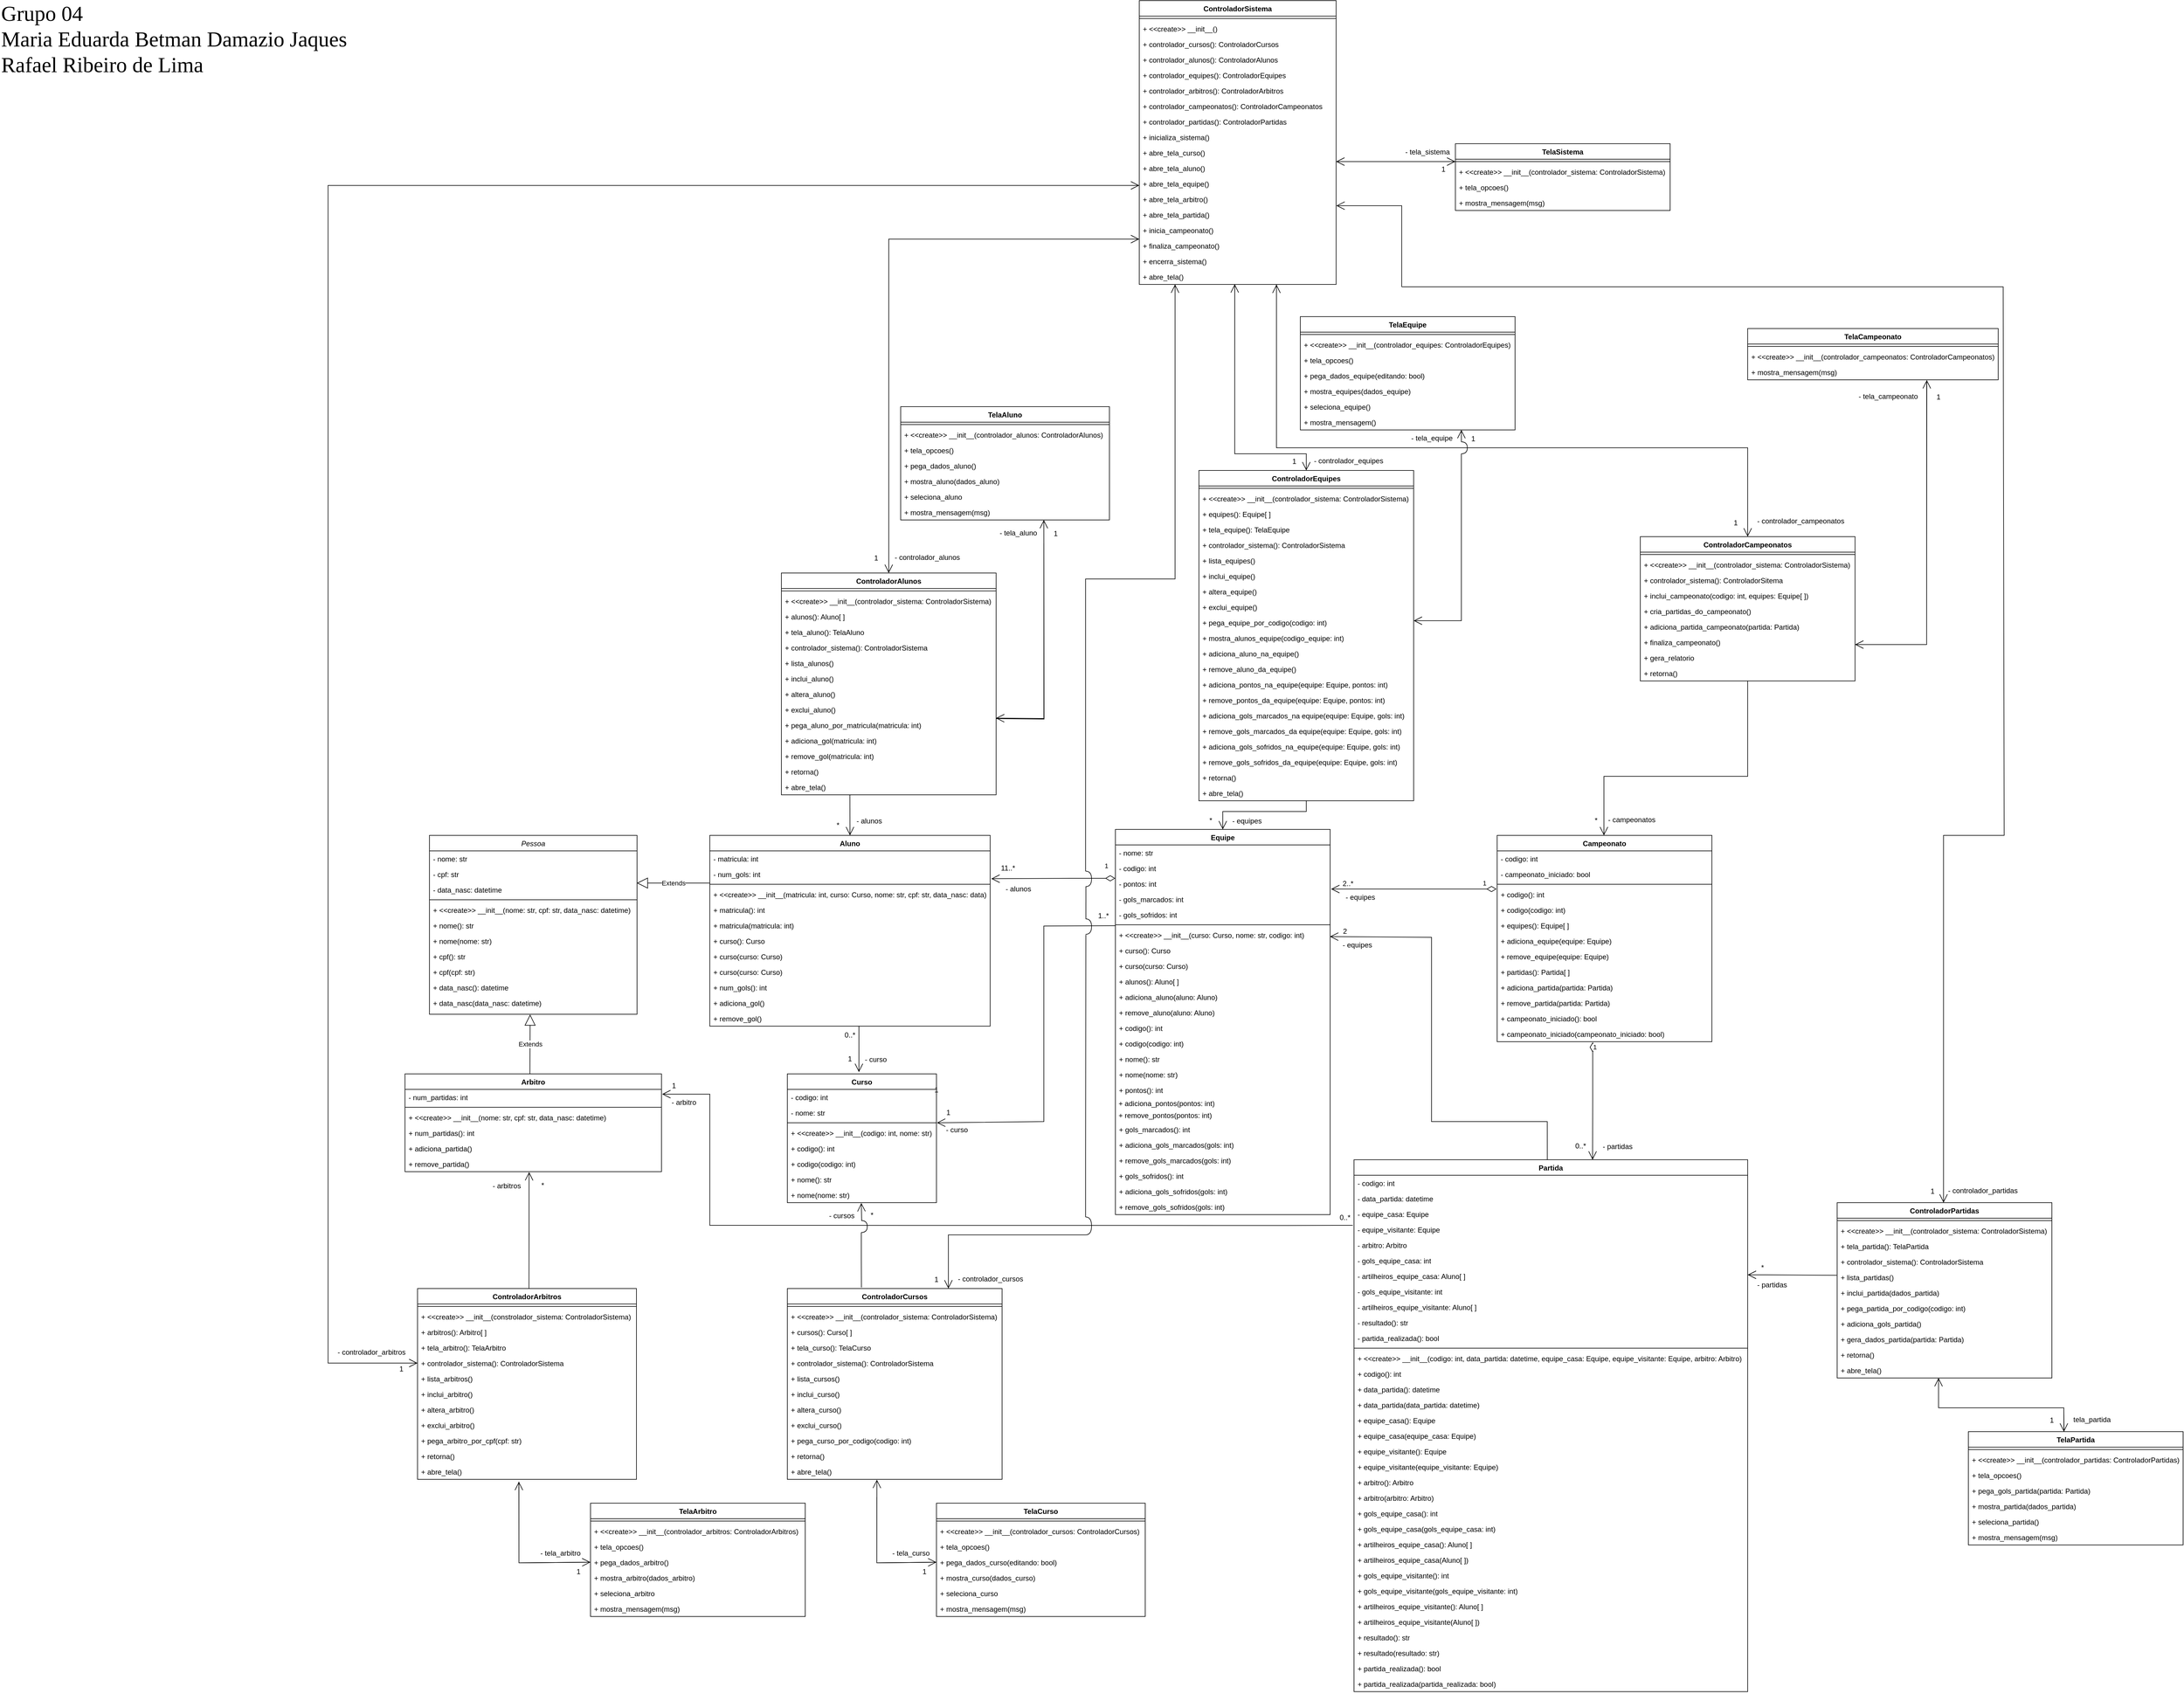 <mxfile version="24.4.4" type="github">
  <diagram name="Página-1" id="YanghgRlEMHAiLp9xVtV">
    <mxGraphModel dx="9784" dy="6198" grid="1" gridSize="10" guides="1" tooltips="1" connect="1" arrows="1" fold="1" page="1" pageScale="1" pageWidth="827" pageHeight="1169" math="0" shadow="0">
      <root>
        <mxCell id="0" />
        <mxCell id="1" parent="0" />
        <mxCell id="BRvZdCVV4lEwRIuZLhzR-1" value="Curso" style="swimlane;fontStyle=1;align=center;verticalAlign=top;childLayout=stackLayout;horizontal=1;startSize=26;horizontalStack=0;resizeParent=1;resizeParentMax=0;resizeLast=0;collapsible=1;marginBottom=0;whiteSpace=wrap;html=1;" parent="1" vertex="1">
          <mxGeometry x="-190" y="440" width="250" height="216" as="geometry" />
        </mxCell>
        <mxCell id="BRvZdCVV4lEwRIuZLhzR-2" value="- codigo: int" style="text;strokeColor=none;fillColor=none;align=left;verticalAlign=top;spacingLeft=4;spacingRight=4;overflow=hidden;rotatable=0;points=[[0,0.5],[1,0.5]];portConstraint=eastwest;whiteSpace=wrap;html=1;" parent="BRvZdCVV4lEwRIuZLhzR-1" vertex="1">
          <mxGeometry y="26" width="250" height="26" as="geometry" />
        </mxCell>
        <mxCell id="42rT5aTTlDtqcZQRqHW7-1" value="- nome: str" style="text;strokeColor=none;fillColor=none;align=left;verticalAlign=top;spacingLeft=4;spacingRight=4;overflow=hidden;rotatable=0;points=[[0,0.5],[1,0.5]];portConstraint=eastwest;whiteSpace=wrap;html=1;" parent="BRvZdCVV4lEwRIuZLhzR-1" vertex="1">
          <mxGeometry y="52" width="250" height="26" as="geometry" />
        </mxCell>
        <mxCell id="BRvZdCVV4lEwRIuZLhzR-3" value="" style="line;strokeWidth=1;fillColor=none;align=left;verticalAlign=middle;spacingTop=-1;spacingLeft=3;spacingRight=3;rotatable=0;labelPosition=right;points=[];portConstraint=eastwest;strokeColor=inherit;" parent="BRvZdCVV4lEwRIuZLhzR-1" vertex="1">
          <mxGeometry y="78" width="250" height="8" as="geometry" />
        </mxCell>
        <mxCell id="BRvZdCVV4lEwRIuZLhzR-4" value="+ &amp;lt;&amp;lt;create&amp;gt;&amp;gt; __init__(codigo: int, nome: str)" style="text;strokeColor=none;fillColor=none;align=left;verticalAlign=top;spacingLeft=4;spacingRight=4;overflow=hidden;rotatable=0;points=[[0,0.5],[1,0.5]];portConstraint=eastwest;whiteSpace=wrap;html=1;" parent="BRvZdCVV4lEwRIuZLhzR-1" vertex="1">
          <mxGeometry y="86" width="250" height="26" as="geometry" />
        </mxCell>
        <mxCell id="42rT5aTTlDtqcZQRqHW7-2" value="+ codigo(): int" style="text;strokeColor=none;fillColor=none;align=left;verticalAlign=top;spacingLeft=4;spacingRight=4;overflow=hidden;rotatable=0;points=[[0,0.5],[1,0.5]];portConstraint=eastwest;whiteSpace=wrap;html=1;" parent="BRvZdCVV4lEwRIuZLhzR-1" vertex="1">
          <mxGeometry y="112" width="250" height="26" as="geometry" />
        </mxCell>
        <mxCell id="42rT5aTTlDtqcZQRqHW7-3" value="+ codigo(codigo: int)" style="text;strokeColor=none;fillColor=none;align=left;verticalAlign=top;spacingLeft=4;spacingRight=4;overflow=hidden;rotatable=0;points=[[0,0.5],[1,0.5]];portConstraint=eastwest;whiteSpace=wrap;html=1;" parent="BRvZdCVV4lEwRIuZLhzR-1" vertex="1">
          <mxGeometry y="138" width="250" height="26" as="geometry" />
        </mxCell>
        <mxCell id="42rT5aTTlDtqcZQRqHW7-4" value="+ nome(): str" style="text;strokeColor=none;fillColor=none;align=left;verticalAlign=top;spacingLeft=4;spacingRight=4;overflow=hidden;rotatable=0;points=[[0,0.5],[1,0.5]];portConstraint=eastwest;whiteSpace=wrap;html=1;" parent="BRvZdCVV4lEwRIuZLhzR-1" vertex="1">
          <mxGeometry y="164" width="250" height="26" as="geometry" />
        </mxCell>
        <mxCell id="42rT5aTTlDtqcZQRqHW7-5" value="+ nome(nome: str)" style="text;strokeColor=none;fillColor=none;align=left;verticalAlign=top;spacingLeft=4;spacingRight=4;overflow=hidden;rotatable=0;points=[[0,0.5],[1,0.5]];portConstraint=eastwest;whiteSpace=wrap;html=1;" parent="BRvZdCVV4lEwRIuZLhzR-1" vertex="1">
          <mxGeometry y="190" width="250" height="26" as="geometry" />
        </mxCell>
        <mxCell id="42rT5aTTlDtqcZQRqHW7-6" value="Aluno" style="swimlane;fontStyle=1;align=center;verticalAlign=top;childLayout=stackLayout;horizontal=1;startSize=26;horizontalStack=0;resizeParent=1;resizeParentMax=0;resizeLast=0;collapsible=1;marginBottom=0;whiteSpace=wrap;html=1;" parent="1" vertex="1">
          <mxGeometry x="-320" y="40" width="470" height="320" as="geometry" />
        </mxCell>
        <mxCell id="ilpft1NIrWu3d606YRAC-2" value="&lt;div&gt;- matricula: int&lt;/div&gt;" style="text;strokeColor=none;fillColor=none;align=left;verticalAlign=top;spacingLeft=4;spacingRight=4;overflow=hidden;rotatable=0;points=[[0,0.5],[1,0.5]];portConstraint=eastwest;whiteSpace=wrap;html=1;" parent="42rT5aTTlDtqcZQRqHW7-6" vertex="1">
          <mxGeometry y="26" width="470" height="26" as="geometry" />
        </mxCell>
        <mxCell id="42rT5aTTlDtqcZQRqHW7-7" value="&lt;div&gt;- num_gols: int&lt;/div&gt;" style="text;strokeColor=none;fillColor=none;align=left;verticalAlign=top;spacingLeft=4;spacingRight=4;overflow=hidden;rotatable=0;points=[[0,0.5],[1,0.5]];portConstraint=eastwest;whiteSpace=wrap;html=1;" parent="42rT5aTTlDtqcZQRqHW7-6" vertex="1">
          <mxGeometry y="52" width="470" height="26" as="geometry" />
        </mxCell>
        <mxCell id="42rT5aTTlDtqcZQRqHW7-9" value="" style="line;strokeWidth=1;fillColor=none;align=left;verticalAlign=middle;spacingTop=-1;spacingLeft=3;spacingRight=3;rotatable=0;labelPosition=right;points=[];portConstraint=eastwest;strokeColor=inherit;" parent="42rT5aTTlDtqcZQRqHW7-6" vertex="1">
          <mxGeometry y="78" width="470" height="8" as="geometry" />
        </mxCell>
        <mxCell id="42rT5aTTlDtqcZQRqHW7-10" value="+ &amp;lt;&amp;lt;create&amp;gt;&amp;gt; __init__(matricula: int, curso: Curso, nome: str, cpf: str, data_nasc: data)" style="text;strokeColor=none;fillColor=none;align=left;verticalAlign=top;spacingLeft=4;spacingRight=4;overflow=hidden;rotatable=0;points=[[0,0.5],[1,0.5]];portConstraint=eastwest;whiteSpace=wrap;html=1;" parent="42rT5aTTlDtqcZQRqHW7-6" vertex="1">
          <mxGeometry y="86" width="470" height="26" as="geometry" />
        </mxCell>
        <mxCell id="42rT5aTTlDtqcZQRqHW7-11" value="+ matricula(): int" style="text;strokeColor=none;fillColor=none;align=left;verticalAlign=top;spacingLeft=4;spacingRight=4;overflow=hidden;rotatable=0;points=[[0,0.5],[1,0.5]];portConstraint=eastwest;whiteSpace=wrap;html=1;" parent="42rT5aTTlDtqcZQRqHW7-6" vertex="1">
          <mxGeometry y="112" width="470" height="26" as="geometry" />
        </mxCell>
        <mxCell id="42rT5aTTlDtqcZQRqHW7-12" value="+ matricula(matricula: int)" style="text;strokeColor=none;fillColor=none;align=left;verticalAlign=top;spacingLeft=4;spacingRight=4;overflow=hidden;rotatable=0;points=[[0,0.5],[1,0.5]];portConstraint=eastwest;whiteSpace=wrap;html=1;" parent="42rT5aTTlDtqcZQRqHW7-6" vertex="1">
          <mxGeometry y="138" width="470" height="26" as="geometry" />
        </mxCell>
        <mxCell id="42rT5aTTlDtqcZQRqHW7-18" value="+ curso(): Curso" style="text;strokeColor=none;fillColor=none;align=left;verticalAlign=top;spacingLeft=4;spacingRight=4;overflow=hidden;rotatable=0;points=[[0,0.5],[1,0.5]];portConstraint=eastwest;whiteSpace=wrap;html=1;" parent="42rT5aTTlDtqcZQRqHW7-6" vertex="1">
          <mxGeometry y="164" width="470" height="26" as="geometry" />
        </mxCell>
        <mxCell id="ilpft1NIrWu3d606YRAC-1" value="+ curso(curso: Curso)" style="text;strokeColor=none;fillColor=none;align=left;verticalAlign=top;spacingLeft=4;spacingRight=4;overflow=hidden;rotatable=0;points=[[0,0.5],[1,0.5]];portConstraint=eastwest;whiteSpace=wrap;html=1;" parent="42rT5aTTlDtqcZQRqHW7-6" vertex="1">
          <mxGeometry y="190" width="470" height="26" as="geometry" />
        </mxCell>
        <mxCell id="ilpft1NIrWu3d606YRAC-3" value="+ curso(curso: Curso)" style="text;strokeColor=none;fillColor=none;align=left;verticalAlign=top;spacingLeft=4;spacingRight=4;overflow=hidden;rotatable=0;points=[[0,0.5],[1,0.5]];portConstraint=eastwest;whiteSpace=wrap;html=1;" parent="42rT5aTTlDtqcZQRqHW7-6" vertex="1">
          <mxGeometry y="216" width="470" height="26" as="geometry" />
        </mxCell>
        <mxCell id="ilpft1NIrWu3d606YRAC-4" value="+ num_gols(): int" style="text;strokeColor=none;fillColor=none;align=left;verticalAlign=top;spacingLeft=4;spacingRight=4;overflow=hidden;rotatable=0;points=[[0,0.5],[1,0.5]];portConstraint=eastwest;whiteSpace=wrap;html=1;" parent="42rT5aTTlDtqcZQRqHW7-6" vertex="1">
          <mxGeometry y="242" width="470" height="26" as="geometry" />
        </mxCell>
        <mxCell id="42rT5aTTlDtqcZQRqHW7-19" value="+ adiciona_gol()" style="text;strokeColor=none;fillColor=none;align=left;verticalAlign=top;spacingLeft=4;spacingRight=4;overflow=hidden;rotatable=0;points=[[0,0.5],[1,0.5]];portConstraint=eastwest;whiteSpace=wrap;html=1;" parent="42rT5aTTlDtqcZQRqHW7-6" vertex="1">
          <mxGeometry y="268" width="470" height="26" as="geometry" />
        </mxCell>
        <mxCell id="z-3jtgrBwZ_cu0U_5YFZ-8" value="+ remove_gol()" style="text;strokeColor=none;fillColor=none;align=left;verticalAlign=top;spacingLeft=4;spacingRight=4;overflow=hidden;rotatable=0;points=[[0,0.5],[1,0.5]];portConstraint=eastwest;whiteSpace=wrap;html=1;" vertex="1" parent="42rT5aTTlDtqcZQRqHW7-6">
          <mxGeometry y="294" width="470" height="26" as="geometry" />
        </mxCell>
        <mxCell id="42rT5aTTlDtqcZQRqHW7-24" value="Arbitro" style="swimlane;fontStyle=1;align=center;verticalAlign=top;childLayout=stackLayout;horizontal=1;startSize=26;horizontalStack=0;resizeParent=1;resizeParentMax=0;resizeLast=0;collapsible=1;marginBottom=0;whiteSpace=wrap;html=1;" parent="1" vertex="1">
          <mxGeometry x="-831" y="440" width="430" height="164" as="geometry" />
        </mxCell>
        <mxCell id="42rT5aTTlDtqcZQRqHW7-29" value="- num_partidas: int" style="text;strokeColor=none;fillColor=none;align=left;verticalAlign=top;spacingLeft=4;spacingRight=4;overflow=hidden;rotatable=0;points=[[0,0.5],[1,0.5]];portConstraint=eastwest;whiteSpace=wrap;html=1;" parent="42rT5aTTlDtqcZQRqHW7-24" vertex="1">
          <mxGeometry y="26" width="430" height="26" as="geometry" />
        </mxCell>
        <mxCell id="42rT5aTTlDtqcZQRqHW7-30" value="" style="line;strokeWidth=1;fillColor=none;align=left;verticalAlign=middle;spacingTop=-1;spacingLeft=3;spacingRight=3;rotatable=0;labelPosition=right;points=[];portConstraint=eastwest;strokeColor=inherit;" parent="42rT5aTTlDtqcZQRqHW7-24" vertex="1">
          <mxGeometry y="52" width="430" height="8" as="geometry" />
        </mxCell>
        <mxCell id="42rT5aTTlDtqcZQRqHW7-31" value="+ &amp;lt;&amp;lt;create&amp;gt;&amp;gt; __init__(nome: str, cpf: str, data_nasc: datetime)" style="text;strokeColor=none;fillColor=none;align=left;verticalAlign=top;spacingLeft=4;spacingRight=4;overflow=hidden;rotatable=0;points=[[0,0.5],[1,0.5]];portConstraint=eastwest;whiteSpace=wrap;html=1;" parent="42rT5aTTlDtqcZQRqHW7-24" vertex="1">
          <mxGeometry y="60" width="430" height="26" as="geometry" />
        </mxCell>
        <mxCell id="BlP67hDM90NLHeMDUVXd-2" value="+ num_partidas(): int" style="text;strokeColor=none;fillColor=none;align=left;verticalAlign=top;spacingLeft=4;spacingRight=4;overflow=hidden;rotatable=0;points=[[0,0.5],[1,0.5]];portConstraint=eastwest;whiteSpace=wrap;html=1;" parent="42rT5aTTlDtqcZQRqHW7-24" vertex="1">
          <mxGeometry y="86" width="430" height="26" as="geometry" />
        </mxCell>
        <mxCell id="BlP67hDM90NLHeMDUVXd-3" value="+ adiciona_partida()" style="text;strokeColor=none;fillColor=none;align=left;verticalAlign=top;spacingLeft=4;spacingRight=4;overflow=hidden;rotatable=0;points=[[0,0.5],[1,0.5]];portConstraint=eastwest;whiteSpace=wrap;html=1;" parent="42rT5aTTlDtqcZQRqHW7-24" vertex="1">
          <mxGeometry y="112" width="430" height="26" as="geometry" />
        </mxCell>
        <mxCell id="z-3jtgrBwZ_cu0U_5YFZ-1" value="+ remove_partida()" style="text;strokeColor=none;fillColor=none;align=left;verticalAlign=top;spacingLeft=4;spacingRight=4;overflow=hidden;rotatable=0;points=[[0,0.5],[1,0.5]];portConstraint=eastwest;whiteSpace=wrap;html=1;" vertex="1" parent="42rT5aTTlDtqcZQRqHW7-24">
          <mxGeometry y="138" width="430" height="26" as="geometry" />
        </mxCell>
        <mxCell id="BlP67hDM90NLHeMDUVXd-4" value="Equipe" style="swimlane;fontStyle=1;align=center;verticalAlign=top;childLayout=stackLayout;horizontal=1;startSize=26;horizontalStack=0;resizeParent=1;resizeParentMax=0;resizeLast=0;collapsible=1;marginBottom=0;whiteSpace=wrap;html=1;" parent="1" vertex="1">
          <mxGeometry x="360" y="30" width="360" height="646" as="geometry" />
        </mxCell>
        <mxCell id="BlP67hDM90NLHeMDUVXd-5" value="- nome: str" style="text;strokeColor=none;fillColor=none;align=left;verticalAlign=top;spacingLeft=4;spacingRight=4;overflow=hidden;rotatable=0;points=[[0,0.5],[1,0.5]];portConstraint=eastwest;whiteSpace=wrap;html=1;" parent="BlP67hDM90NLHeMDUVXd-4" vertex="1">
          <mxGeometry y="26" width="360" height="26" as="geometry" />
        </mxCell>
        <mxCell id="OSObfnmbwBIl3ngkpUWz-45" value="- codigo: int" style="text;strokeColor=none;fillColor=none;align=left;verticalAlign=top;spacingLeft=4;spacingRight=4;overflow=hidden;rotatable=0;points=[[0,0.5],[1,0.5]];portConstraint=eastwest;whiteSpace=wrap;html=1;" parent="BlP67hDM90NLHeMDUVXd-4" vertex="1">
          <mxGeometry y="52" width="360" height="26" as="geometry" />
        </mxCell>
        <mxCell id="OSObfnmbwBIl3ngkpUWz-46" value="- pontos: int" style="text;strokeColor=none;fillColor=none;align=left;verticalAlign=top;spacingLeft=4;spacingRight=4;overflow=hidden;rotatable=0;points=[[0,0.5],[1,0.5]];portConstraint=eastwest;whiteSpace=wrap;html=1;" parent="BlP67hDM90NLHeMDUVXd-4" vertex="1">
          <mxGeometry y="78" width="360" height="26" as="geometry" />
        </mxCell>
        <mxCell id="OSObfnmbwBIl3ngkpUWz-88" value="- gols_marcados: int" style="text;strokeColor=none;fillColor=none;align=left;verticalAlign=top;spacingLeft=4;spacingRight=4;overflow=hidden;rotatable=0;points=[[0,0.5],[1,0.5]];portConstraint=eastwest;whiteSpace=wrap;html=1;" parent="BlP67hDM90NLHeMDUVXd-4" vertex="1">
          <mxGeometry y="104" width="360" height="26" as="geometry" />
        </mxCell>
        <mxCell id="OSObfnmbwBIl3ngkpUWz-90" value="- gols_sofridos: int" style="text;strokeColor=none;fillColor=none;align=left;verticalAlign=top;spacingLeft=4;spacingRight=4;overflow=hidden;rotatable=0;points=[[0,0.5],[1,0.5]];portConstraint=eastwest;whiteSpace=wrap;html=1;" parent="BlP67hDM90NLHeMDUVXd-4" vertex="1">
          <mxGeometry y="130" width="360" height="26" as="geometry" />
        </mxCell>
        <mxCell id="BlP67hDM90NLHeMDUVXd-9" value="" style="line;strokeWidth=1;fillColor=none;align=left;verticalAlign=middle;spacingTop=-1;spacingLeft=3;spacingRight=3;rotatable=0;labelPosition=right;points=[];portConstraint=eastwest;strokeColor=inherit;" parent="BlP67hDM90NLHeMDUVXd-4" vertex="1">
          <mxGeometry y="156" width="360" height="8" as="geometry" />
        </mxCell>
        <mxCell id="BlP67hDM90NLHeMDUVXd-10" value="+ &amp;lt;&amp;lt;create&amp;gt;&amp;gt; __init__(curso: Curso, nome: str, codigo: int)" style="text;strokeColor=none;fillColor=none;align=left;verticalAlign=top;spacingLeft=4;spacingRight=4;overflow=hidden;rotatable=0;points=[[0,0.5],[1,0.5]];portConstraint=eastwest;whiteSpace=wrap;html=1;" parent="BlP67hDM90NLHeMDUVXd-4" vertex="1">
          <mxGeometry y="164" width="360" height="26" as="geometry" />
        </mxCell>
        <mxCell id="BlP67hDM90NLHeMDUVXd-13" value="+ curso(): Curso" style="text;strokeColor=none;fillColor=none;align=left;verticalAlign=top;spacingLeft=4;spacingRight=4;overflow=hidden;rotatable=0;points=[[0,0.5],[1,0.5]];portConstraint=eastwest;whiteSpace=wrap;html=1;" parent="BlP67hDM90NLHeMDUVXd-4" vertex="1">
          <mxGeometry y="190" width="360" height="26" as="geometry" />
        </mxCell>
        <mxCell id="BlP67hDM90NLHeMDUVXd-14" value="+ curso(curso: Curso)" style="text;strokeColor=none;fillColor=none;align=left;verticalAlign=top;spacingLeft=4;spacingRight=4;overflow=hidden;rotatable=0;points=[[0,0.5],[1,0.5]];portConstraint=eastwest;whiteSpace=wrap;html=1;" parent="BlP67hDM90NLHeMDUVXd-4" vertex="1">
          <mxGeometry y="216" width="360" height="26" as="geometry" />
        </mxCell>
        <mxCell id="BlP67hDM90NLHeMDUVXd-15" value="+ alunos(): Aluno[ ]" style="text;strokeColor=none;fillColor=none;align=left;verticalAlign=top;spacingLeft=4;spacingRight=4;overflow=hidden;rotatable=0;points=[[0,0.5],[1,0.5]];portConstraint=eastwest;whiteSpace=wrap;html=1;" parent="BlP67hDM90NLHeMDUVXd-4" vertex="1">
          <mxGeometry y="242" width="360" height="26" as="geometry" />
        </mxCell>
        <mxCell id="ghrtqH5vHBBykUhaQ1Sb-2" value="+ adiciona_aluno(aluno: Aluno)" style="text;strokeColor=none;fillColor=none;align=left;verticalAlign=top;spacingLeft=4;spacingRight=4;overflow=hidden;rotatable=0;points=[[0,0.5],[1,0.5]];portConstraint=eastwest;whiteSpace=wrap;html=1;" parent="BlP67hDM90NLHeMDUVXd-4" vertex="1">
          <mxGeometry y="268" width="360" height="26" as="geometry" />
        </mxCell>
        <mxCell id="z-3jtgrBwZ_cu0U_5YFZ-25" value="+ remove_aluno(aluno: Aluno)" style="text;strokeColor=none;fillColor=none;align=left;verticalAlign=top;spacingLeft=4;spacingRight=4;overflow=hidden;rotatable=0;points=[[0,0.5],[1,0.5]];portConstraint=eastwest;whiteSpace=wrap;html=1;" vertex="1" parent="BlP67hDM90NLHeMDUVXd-4">
          <mxGeometry y="294" width="360" height="26" as="geometry" />
        </mxCell>
        <mxCell id="OSObfnmbwBIl3ngkpUWz-47" value="+ codigo(): int" style="text;strokeColor=none;fillColor=none;align=left;verticalAlign=top;spacingLeft=4;spacingRight=4;overflow=hidden;rotatable=0;points=[[0,0.5],[1,0.5]];portConstraint=eastwest;whiteSpace=wrap;html=1;" parent="BlP67hDM90NLHeMDUVXd-4" vertex="1">
          <mxGeometry y="320" width="360" height="26" as="geometry" />
        </mxCell>
        <mxCell id="OSObfnmbwBIl3ngkpUWz-48" value="+ codigo(codigo: int)" style="text;strokeColor=none;fillColor=none;align=left;verticalAlign=top;spacingLeft=4;spacingRight=4;overflow=hidden;rotatable=0;points=[[0,0.5],[1,0.5]];portConstraint=eastwest;whiteSpace=wrap;html=1;" parent="BlP67hDM90NLHeMDUVXd-4" vertex="1">
          <mxGeometry y="346" width="360" height="26" as="geometry" />
        </mxCell>
        <mxCell id="BlP67hDM90NLHeMDUVXd-11" value="+ nome(): str" style="text;strokeColor=none;fillColor=none;align=left;verticalAlign=top;spacingLeft=4;spacingRight=4;overflow=hidden;rotatable=0;points=[[0,0.5],[1,0.5]];portConstraint=eastwest;whiteSpace=wrap;html=1;" parent="BlP67hDM90NLHeMDUVXd-4" vertex="1">
          <mxGeometry y="372" width="360" height="26" as="geometry" />
        </mxCell>
        <mxCell id="BlP67hDM90NLHeMDUVXd-12" value="+ nome(nome: str)" style="text;strokeColor=none;fillColor=none;align=left;verticalAlign=top;spacingLeft=4;spacingRight=4;overflow=hidden;rotatable=0;points=[[0,0.5],[1,0.5]];portConstraint=eastwest;whiteSpace=wrap;html=1;" parent="BlP67hDM90NLHeMDUVXd-4" vertex="1">
          <mxGeometry y="398" width="360" height="26" as="geometry" />
        </mxCell>
        <mxCell id="OSObfnmbwBIl3ngkpUWz-49" value="+ pontos(): int" style="text;strokeColor=none;fillColor=none;align=left;verticalAlign=top;spacingLeft=4;spacingRight=4;overflow=hidden;rotatable=0;points=[[0,0.5],[1,0.5]];portConstraint=eastwest;whiteSpace=wrap;html=1;" parent="BlP67hDM90NLHeMDUVXd-4" vertex="1">
          <mxGeometry y="424" width="360" height="26" as="geometry" />
        </mxCell>
        <mxCell id="XdRAYDsdtGcGILHuMkyT-34" value="&amp;nbsp;+ adiciona_pontos(pontos: int)" style="text;html=1;align=left;verticalAlign=middle;whiteSpace=wrap;rounded=0;" parent="BlP67hDM90NLHeMDUVXd-4" vertex="1">
          <mxGeometry y="450" width="360" height="20" as="geometry" />
        </mxCell>
        <mxCell id="z-3jtgrBwZ_cu0U_5YFZ-26" value="&amp;nbsp;+ remove_pontos(pontos: int)" style="text;html=1;align=left;verticalAlign=middle;whiteSpace=wrap;rounded=0;" vertex="1" parent="BlP67hDM90NLHeMDUVXd-4">
          <mxGeometry y="470" width="360" height="20" as="geometry" />
        </mxCell>
        <mxCell id="ilpft1NIrWu3d606YRAC-8" value="+ gols_marcados(): int" style="text;strokeColor=none;fillColor=none;align=left;verticalAlign=top;spacingLeft=4;spacingRight=4;overflow=hidden;rotatable=0;points=[[0,0.5],[1,0.5]];portConstraint=eastwest;whiteSpace=wrap;html=1;" parent="BlP67hDM90NLHeMDUVXd-4" vertex="1">
          <mxGeometry y="490" width="360" height="26" as="geometry" />
        </mxCell>
        <mxCell id="ghrtqH5vHBBykUhaQ1Sb-4" value="+ adiciona_gols_marcados(gols: int)" style="text;strokeColor=none;fillColor=none;align=left;verticalAlign=top;spacingLeft=4;spacingRight=4;overflow=hidden;rotatable=0;points=[[0,0.5],[1,0.5]];portConstraint=eastwest;whiteSpace=wrap;html=1;" parent="BlP67hDM90NLHeMDUVXd-4" vertex="1">
          <mxGeometry y="516" width="360" height="26" as="geometry" />
        </mxCell>
        <mxCell id="z-3jtgrBwZ_cu0U_5YFZ-27" value="+ remove_gols_marcados(gols: int)" style="text;strokeColor=none;fillColor=none;align=left;verticalAlign=top;spacingLeft=4;spacingRight=4;overflow=hidden;rotatable=0;points=[[0,0.5],[1,0.5]];portConstraint=eastwest;whiteSpace=wrap;html=1;" vertex="1" parent="BlP67hDM90NLHeMDUVXd-4">
          <mxGeometry y="542" width="360" height="26" as="geometry" />
        </mxCell>
        <mxCell id="ilpft1NIrWu3d606YRAC-9" value="+ gols_sofridos(): int" style="text;strokeColor=none;fillColor=none;align=left;verticalAlign=top;spacingLeft=4;spacingRight=4;overflow=hidden;rotatable=0;points=[[0,0.5],[1,0.5]];portConstraint=eastwest;whiteSpace=wrap;html=1;" parent="BlP67hDM90NLHeMDUVXd-4" vertex="1">
          <mxGeometry y="568" width="360" height="26" as="geometry" />
        </mxCell>
        <mxCell id="ghrtqH5vHBBykUhaQ1Sb-5" value="+ adiciona_gols_sofridos(gols: int)" style="text;strokeColor=none;fillColor=none;align=left;verticalAlign=top;spacingLeft=4;spacingRight=4;overflow=hidden;rotatable=0;points=[[0,0.5],[1,0.5]];portConstraint=eastwest;whiteSpace=wrap;html=1;" parent="BlP67hDM90NLHeMDUVXd-4" vertex="1">
          <mxGeometry y="594" width="360" height="26" as="geometry" />
        </mxCell>
        <mxCell id="z-3jtgrBwZ_cu0U_5YFZ-54" value="+ remove_gols_sofridos(gols: int)" style="text;strokeColor=none;fillColor=none;align=left;verticalAlign=top;spacingLeft=4;spacingRight=4;overflow=hidden;rotatable=0;points=[[0,0.5],[1,0.5]];portConstraint=eastwest;whiteSpace=wrap;html=1;" vertex="1" parent="BlP67hDM90NLHeMDUVXd-4">
          <mxGeometry y="620" width="360" height="26" as="geometry" />
        </mxCell>
        <mxCell id="VWIoromdeVteyUXSWohZ-1" value="Campeonato" style="swimlane;fontStyle=1;align=center;verticalAlign=top;childLayout=stackLayout;horizontal=1;startSize=26;horizontalStack=0;resizeParent=1;resizeParentMax=0;resizeLast=0;collapsible=1;marginBottom=0;whiteSpace=wrap;html=1;" parent="1" vertex="1">
          <mxGeometry x="1000" y="40" width="360" height="346" as="geometry" />
        </mxCell>
        <mxCell id="ilpft1NIrWu3d606YRAC-17" value="&lt;div&gt;- codigo: int&lt;/div&gt;" style="text;strokeColor=none;fillColor=none;align=left;verticalAlign=top;spacingLeft=4;spacingRight=4;overflow=hidden;rotatable=0;points=[[0,0.5],[1,0.5]];portConstraint=eastwest;whiteSpace=wrap;html=1;" parent="VWIoromdeVteyUXSWohZ-1" vertex="1">
          <mxGeometry y="26" width="360" height="26" as="geometry" />
        </mxCell>
        <mxCell id="z-3jtgrBwZ_cu0U_5YFZ-80" value="- campeonato_iniciado: bool" style="text;strokeColor=none;fillColor=none;align=left;verticalAlign=top;spacingLeft=4;spacingRight=4;overflow=hidden;rotatable=0;points=[[0,0.5],[1,0.5]];portConstraint=eastwest;whiteSpace=wrap;html=1;" vertex="1" parent="VWIoromdeVteyUXSWohZ-1">
          <mxGeometry y="52" width="360" height="26" as="geometry" />
        </mxCell>
        <mxCell id="ilpft1NIrWu3d606YRAC-15" value="" style="line;strokeWidth=1;fillColor=none;align=left;verticalAlign=middle;spacingTop=-1;spacingLeft=3;spacingRight=3;rotatable=0;labelPosition=right;points=[];portConstraint=eastwest;strokeColor=inherit;" parent="VWIoromdeVteyUXSWohZ-1" vertex="1">
          <mxGeometry y="78" width="360" height="8" as="geometry" />
        </mxCell>
        <mxCell id="ra7vQ8JuPsrU5PklDh2I-1" value="+ codigo(): int" style="text;strokeColor=none;fillColor=none;align=left;verticalAlign=top;spacingLeft=4;spacingRight=4;overflow=hidden;rotatable=0;points=[[0,0.5],[1,0.5]];portConstraint=eastwest;whiteSpace=wrap;html=1;" parent="VWIoromdeVteyUXSWohZ-1" vertex="1">
          <mxGeometry y="86" width="360" height="26" as="geometry" />
        </mxCell>
        <mxCell id="ra7vQ8JuPsrU5PklDh2I-2" value="+ codigo(codigo: int)" style="text;strokeColor=none;fillColor=none;align=left;verticalAlign=top;spacingLeft=4;spacingRight=4;overflow=hidden;rotatable=0;points=[[0,0.5],[1,0.5]];portConstraint=eastwest;whiteSpace=wrap;html=1;" parent="VWIoromdeVteyUXSWohZ-1" vertex="1">
          <mxGeometry y="112" width="360" height="26" as="geometry" />
        </mxCell>
        <mxCell id="VWIoromdeVteyUXSWohZ-7" value="+ equipes(): Equipe[ ]" style="text;strokeColor=none;fillColor=none;align=left;verticalAlign=top;spacingLeft=4;spacingRight=4;overflow=hidden;rotatable=0;points=[[0,0.5],[1,0.5]];portConstraint=eastwest;whiteSpace=wrap;html=1;" parent="VWIoromdeVteyUXSWohZ-1" vertex="1">
          <mxGeometry y="138" width="360" height="26" as="geometry" />
        </mxCell>
        <mxCell id="ghrtqH5vHBBykUhaQ1Sb-30" value="+ adiciona_equipe(equipe: Equipe)" style="text;strokeColor=none;fillColor=none;align=left;verticalAlign=top;spacingLeft=4;spacingRight=4;overflow=hidden;rotatable=0;points=[[0,0.5],[1,0.5]];portConstraint=eastwest;whiteSpace=wrap;html=1;" parent="VWIoromdeVteyUXSWohZ-1" vertex="1">
          <mxGeometry y="164" width="360" height="26" as="geometry" />
        </mxCell>
        <mxCell id="z-3jtgrBwZ_cu0U_5YFZ-78" value="+ remove_equipe(equipe: Equipe)" style="text;strokeColor=none;fillColor=none;align=left;verticalAlign=top;spacingLeft=4;spacingRight=4;overflow=hidden;rotatable=0;points=[[0,0.5],[1,0.5]];portConstraint=eastwest;whiteSpace=wrap;html=1;" vertex="1" parent="VWIoromdeVteyUXSWohZ-1">
          <mxGeometry y="190" width="360" height="26" as="geometry" />
        </mxCell>
        <mxCell id="VWIoromdeVteyUXSWohZ-10" value="+ partidas(): Partida[ ]" style="text;strokeColor=none;fillColor=none;align=left;verticalAlign=top;spacingLeft=4;spacingRight=4;overflow=hidden;rotatable=0;points=[[0,0.5],[1,0.5]];portConstraint=eastwest;whiteSpace=wrap;html=1;" parent="VWIoromdeVteyUXSWohZ-1" vertex="1">
          <mxGeometry y="216" width="360" height="26" as="geometry" />
        </mxCell>
        <mxCell id="ghrtqH5vHBBykUhaQ1Sb-45" value="+ adiciona_partida(partida: Partida)" style="text;strokeColor=none;fillColor=none;align=left;verticalAlign=top;spacingLeft=4;spacingRight=4;overflow=hidden;rotatable=0;points=[[0,0.5],[1,0.5]];portConstraint=eastwest;whiteSpace=wrap;html=1;" parent="VWIoromdeVteyUXSWohZ-1" vertex="1">
          <mxGeometry y="242" width="360" height="26" as="geometry" />
        </mxCell>
        <mxCell id="z-3jtgrBwZ_cu0U_5YFZ-79" value="+ remove_partida(partida: Partida)" style="text;strokeColor=none;fillColor=none;align=left;verticalAlign=top;spacingLeft=4;spacingRight=4;overflow=hidden;rotatable=0;points=[[0,0.5],[1,0.5]];portConstraint=eastwest;whiteSpace=wrap;html=1;" vertex="1" parent="VWIoromdeVteyUXSWohZ-1">
          <mxGeometry y="268" width="360" height="26" as="geometry" />
        </mxCell>
        <mxCell id="ilpft1NIrWu3d606YRAC-20" value="+ campeonato_iniciado(): bool" style="text;strokeColor=none;fillColor=none;align=left;verticalAlign=top;spacingLeft=4;spacingRight=4;overflow=hidden;rotatable=0;points=[[0,0.5],[1,0.5]];portConstraint=eastwest;whiteSpace=wrap;html=1;" parent="VWIoromdeVteyUXSWohZ-1" vertex="1">
          <mxGeometry y="294" width="360" height="26" as="geometry" />
        </mxCell>
        <mxCell id="ra7vQ8JuPsrU5PklDh2I-6" value="+ campeonato_iniciado(campeonato_iniciado: bool)" style="text;strokeColor=none;fillColor=none;align=left;verticalAlign=top;spacingLeft=4;spacingRight=4;overflow=hidden;rotatable=0;points=[[0,0.5],[1,0.5]];portConstraint=eastwest;whiteSpace=wrap;html=1;" parent="VWIoromdeVteyUXSWohZ-1" vertex="1">
          <mxGeometry y="320" width="360" height="26" as="geometry" />
        </mxCell>
        <mxCell id="VWIoromdeVteyUXSWohZ-15" value="Partida" style="swimlane;fontStyle=1;align=center;verticalAlign=top;childLayout=stackLayout;horizontal=1;startSize=26;horizontalStack=0;resizeParent=1;resizeParentMax=0;resizeLast=0;collapsible=1;marginBottom=0;whiteSpace=wrap;html=1;" parent="1" vertex="1">
          <mxGeometry x="760" y="584" width="660" height="892" as="geometry" />
        </mxCell>
        <mxCell id="VWIoromdeVteyUXSWohZ-16" value="- codigo: int" style="text;strokeColor=none;fillColor=none;align=left;verticalAlign=top;spacingLeft=4;spacingRight=4;overflow=hidden;rotatable=0;points=[[0,0.5],[1,0.5]];portConstraint=eastwest;whiteSpace=wrap;html=1;" parent="VWIoromdeVteyUXSWohZ-15" vertex="1">
          <mxGeometry y="26" width="660" height="26" as="geometry" />
        </mxCell>
        <mxCell id="hslSFGjoWzBSm_9_647L-2" value="- data_partida: datetime" style="text;strokeColor=none;fillColor=none;align=left;verticalAlign=top;spacingLeft=4;spacingRight=4;overflow=hidden;rotatable=0;points=[[0,0.5],[1,0.5]];portConstraint=eastwest;whiteSpace=wrap;html=1;" parent="VWIoromdeVteyUXSWohZ-15" vertex="1">
          <mxGeometry y="52" width="660" height="26" as="geometry" />
        </mxCell>
        <mxCell id="XdRAYDsdtGcGILHuMkyT-112" value="- equipe_casa: Equipe" style="text;strokeColor=none;fillColor=none;align=left;verticalAlign=top;spacingLeft=4;spacingRight=4;overflow=hidden;rotatable=0;points=[[0,0.5],[1,0.5]];portConstraint=eastwest;whiteSpace=wrap;html=1;" parent="VWIoromdeVteyUXSWohZ-15" vertex="1">
          <mxGeometry y="78" width="660" height="26" as="geometry" />
        </mxCell>
        <mxCell id="XdRAYDsdtGcGILHuMkyT-113" value="- equipe_visitante: Equipe" style="text;strokeColor=none;fillColor=none;align=left;verticalAlign=top;spacingLeft=4;spacingRight=4;overflow=hidden;rotatable=0;points=[[0,0.5],[1,0.5]];portConstraint=eastwest;whiteSpace=wrap;html=1;" parent="VWIoromdeVteyUXSWohZ-15" vertex="1">
          <mxGeometry y="104" width="660" height="26" as="geometry" />
        </mxCell>
        <mxCell id="z-3jtgrBwZ_cu0U_5YFZ-64" value="- arbitro: Arbitro" style="text;strokeColor=none;fillColor=none;align=left;verticalAlign=top;spacingLeft=4;spacingRight=4;overflow=hidden;rotatable=0;points=[[0,0.5],[1,0.5]];portConstraint=eastwest;whiteSpace=wrap;html=1;" vertex="1" parent="VWIoromdeVteyUXSWohZ-15">
          <mxGeometry y="130" width="660" height="26" as="geometry" />
        </mxCell>
        <mxCell id="VWIoromdeVteyUXSWohZ-29" value="- gols_equipe_casa: int" style="text;strokeColor=none;fillColor=none;align=left;verticalAlign=top;spacingLeft=4;spacingRight=4;overflow=hidden;rotatable=0;points=[[0,0.5],[1,0.5]];portConstraint=eastwest;whiteSpace=wrap;html=1;" parent="VWIoromdeVteyUXSWohZ-15" vertex="1">
          <mxGeometry y="156" width="660" height="26" as="geometry" />
        </mxCell>
        <mxCell id="z-3jtgrBwZ_cu0U_5YFZ-65" value="- artilheiros_equipe_casa: Aluno[ ]" style="text;strokeColor=none;fillColor=none;align=left;verticalAlign=top;spacingLeft=4;spacingRight=4;overflow=hidden;rotatable=0;points=[[0,0.5],[1,0.5]];portConstraint=eastwest;whiteSpace=wrap;html=1;" vertex="1" parent="VWIoromdeVteyUXSWohZ-15">
          <mxGeometry y="182" width="660" height="26" as="geometry" />
        </mxCell>
        <mxCell id="OSObfnmbwBIl3ngkpUWz-89" value="- gols_equipe_visitante: int" style="text;strokeColor=none;fillColor=none;align=left;verticalAlign=top;spacingLeft=4;spacingRight=4;overflow=hidden;rotatable=0;points=[[0,0.5],[1,0.5]];portConstraint=eastwest;whiteSpace=wrap;html=1;" parent="VWIoromdeVteyUXSWohZ-15" vertex="1">
          <mxGeometry y="208" width="660" height="26" as="geometry" />
        </mxCell>
        <mxCell id="z-3jtgrBwZ_cu0U_5YFZ-66" value="- artilheiros_equipe_visitante: Aluno[ ]" style="text;strokeColor=none;fillColor=none;align=left;verticalAlign=top;spacingLeft=4;spacingRight=4;overflow=hidden;rotatable=0;points=[[0,0.5],[1,0.5]];portConstraint=eastwest;whiteSpace=wrap;html=1;" vertex="1" parent="VWIoromdeVteyUXSWohZ-15">
          <mxGeometry y="234" width="660" height="26" as="geometry" />
        </mxCell>
        <mxCell id="OSObfnmbwBIl3ngkpUWz-91" value="- resultado(): str" style="text;strokeColor=none;fillColor=none;align=left;verticalAlign=top;spacingLeft=4;spacingRight=4;overflow=hidden;rotatable=0;points=[[0,0.5],[1,0.5]];portConstraint=eastwest;whiteSpace=wrap;html=1;" parent="VWIoromdeVteyUXSWohZ-15" vertex="1">
          <mxGeometry y="260" width="660" height="26" as="geometry" />
        </mxCell>
        <mxCell id="ghrtqH5vHBBykUhaQ1Sb-11" value="- partida_realizada(): bool&amp;nbsp;" style="text;strokeColor=none;fillColor=none;align=left;verticalAlign=top;spacingLeft=4;spacingRight=4;overflow=hidden;rotatable=0;points=[[0,0.5],[1,0.5]];portConstraint=eastwest;whiteSpace=wrap;html=1;" parent="VWIoromdeVteyUXSWohZ-15" vertex="1">
          <mxGeometry y="286" width="660" height="26" as="geometry" />
        </mxCell>
        <mxCell id="VWIoromdeVteyUXSWohZ-18" value="" style="line;strokeWidth=1;fillColor=none;align=left;verticalAlign=middle;spacingTop=-1;spacingLeft=3;spacingRight=3;rotatable=0;labelPosition=right;points=[];portConstraint=eastwest;strokeColor=inherit;" parent="VWIoromdeVteyUXSWohZ-15" vertex="1">
          <mxGeometry y="312" width="660" height="8" as="geometry" />
        </mxCell>
        <mxCell id="VWIoromdeVteyUXSWohZ-19" value="+ &amp;lt;&amp;lt;create&amp;gt;&amp;gt; __init__(codigo: int, data_partida: datetime, equipe_casa: Equipe, equipe_visitante: Equipe, arbitro: Arbitro)" style="text;strokeColor=none;fillColor=none;align=left;verticalAlign=top;spacingLeft=4;spacingRight=4;overflow=hidden;rotatable=0;points=[[0,0.5],[1,0.5]];portConstraint=eastwest;whiteSpace=wrap;html=1;" parent="VWIoromdeVteyUXSWohZ-15" vertex="1">
          <mxGeometry y="320" width="660" height="26" as="geometry" />
        </mxCell>
        <mxCell id="VWIoromdeVteyUXSWohZ-20" value="+ codigo(): int" style="text;strokeColor=none;fillColor=none;align=left;verticalAlign=top;spacingLeft=4;spacingRight=4;overflow=hidden;rotatable=0;points=[[0,0.5],[1,0.5]];portConstraint=eastwest;whiteSpace=wrap;html=1;" parent="VWIoromdeVteyUXSWohZ-15" vertex="1">
          <mxGeometry y="346" width="660" height="26" as="geometry" />
        </mxCell>
        <mxCell id="hslSFGjoWzBSm_9_647L-5" value="+ data_partida(): datetime" style="text;strokeColor=none;fillColor=none;align=left;verticalAlign=top;spacingLeft=4;spacingRight=4;overflow=hidden;rotatable=0;points=[[0,0.5],[1,0.5]];portConstraint=eastwest;whiteSpace=wrap;html=1;" parent="VWIoromdeVteyUXSWohZ-15" vertex="1">
          <mxGeometry y="372" width="660" height="26" as="geometry" />
        </mxCell>
        <mxCell id="VWIoromdeVteyUXSWohZ-30" value="+ data_partida(data_partida: datetime)" style="text;strokeColor=none;fillColor=none;align=left;verticalAlign=top;spacingLeft=4;spacingRight=4;overflow=hidden;rotatable=0;points=[[0,0.5],[1,0.5]];portConstraint=eastwest;whiteSpace=wrap;html=1;" parent="VWIoromdeVteyUXSWohZ-15" vertex="1">
          <mxGeometry y="398" width="660" height="26" as="geometry" />
        </mxCell>
        <mxCell id="VWIoromdeVteyUXSWohZ-31" value="+ equipe_casa(): Equipe" style="text;strokeColor=none;fillColor=none;align=left;verticalAlign=top;spacingLeft=4;spacingRight=4;overflow=hidden;rotatable=0;points=[[0,0.5],[1,0.5]];portConstraint=eastwest;whiteSpace=wrap;html=1;" parent="VWIoromdeVteyUXSWohZ-15" vertex="1">
          <mxGeometry y="424" width="660" height="26" as="geometry" />
        </mxCell>
        <mxCell id="VWIoromdeVteyUXSWohZ-21" value="+ equipe_casa(equipe_casa: Equipe)" style="text;strokeColor=none;fillColor=none;align=left;verticalAlign=top;spacingLeft=4;spacingRight=4;overflow=hidden;rotatable=0;points=[[0,0.5],[1,0.5]];portConstraint=eastwest;whiteSpace=wrap;html=1;" parent="VWIoromdeVteyUXSWohZ-15" vertex="1">
          <mxGeometry y="450" width="660" height="26" as="geometry" />
        </mxCell>
        <mxCell id="XdRAYDsdtGcGILHuMkyT-115" value="+ equipe_visitante(): Equipe" style="text;strokeColor=none;fillColor=none;align=left;verticalAlign=top;spacingLeft=4;spacingRight=4;overflow=hidden;rotatable=0;points=[[0,0.5],[1,0.5]];portConstraint=eastwest;whiteSpace=wrap;html=1;" parent="VWIoromdeVteyUXSWohZ-15" vertex="1">
          <mxGeometry y="476" width="660" height="26" as="geometry" />
        </mxCell>
        <mxCell id="XdRAYDsdtGcGILHuMkyT-116" value="+ equipe_visitante(equipe_visitante: Equipe)" style="text;strokeColor=none;fillColor=none;align=left;verticalAlign=top;spacingLeft=4;spacingRight=4;overflow=hidden;rotatable=0;points=[[0,0.5],[1,0.5]];portConstraint=eastwest;whiteSpace=wrap;html=1;" parent="VWIoromdeVteyUXSWohZ-15" vertex="1">
          <mxGeometry y="502" width="660" height="26" as="geometry" />
        </mxCell>
        <mxCell id="VWIoromdeVteyUXSWohZ-23" value="+ arbitro(): Arbitro" style="text;strokeColor=none;fillColor=none;align=left;verticalAlign=top;spacingLeft=4;spacingRight=4;overflow=hidden;rotatable=0;points=[[0,0.5],[1,0.5]];portConstraint=eastwest;whiteSpace=wrap;html=1;" parent="VWIoromdeVteyUXSWohZ-15" vertex="1">
          <mxGeometry y="528" width="660" height="26" as="geometry" />
        </mxCell>
        <mxCell id="VWIoromdeVteyUXSWohZ-24" value="+ arbitro(arbitro: Arbitro)" style="text;strokeColor=none;fillColor=none;align=left;verticalAlign=top;spacingLeft=4;spacingRight=4;overflow=hidden;rotatable=0;points=[[0,0.5],[1,0.5]];portConstraint=eastwest;whiteSpace=wrap;html=1;" parent="VWIoromdeVteyUXSWohZ-15" vertex="1">
          <mxGeometry y="554" width="660" height="26" as="geometry" />
        </mxCell>
        <mxCell id="VWIoromdeVteyUXSWohZ-25" value="+ gols_equipe_casa(): int" style="text;strokeColor=none;fillColor=none;align=left;verticalAlign=top;spacingLeft=4;spacingRight=4;overflow=hidden;rotatable=0;points=[[0,0.5],[1,0.5]];portConstraint=eastwest;whiteSpace=wrap;html=1;" parent="VWIoromdeVteyUXSWohZ-15" vertex="1">
          <mxGeometry y="580" width="660" height="26" as="geometry" />
        </mxCell>
        <mxCell id="VWIoromdeVteyUXSWohZ-32" value="+ gols_equipe_casa(gols_equipe_casa: int)" style="text;strokeColor=none;fillColor=none;align=left;verticalAlign=top;spacingLeft=4;spacingRight=4;overflow=hidden;rotatable=0;points=[[0,0.5],[1,0.5]];portConstraint=eastwest;whiteSpace=wrap;html=1;" parent="VWIoromdeVteyUXSWohZ-15" vertex="1">
          <mxGeometry y="606" width="660" height="26" as="geometry" />
        </mxCell>
        <mxCell id="z-3jtgrBwZ_cu0U_5YFZ-68" value="+ artilheiros_equipe_casa(): Aluno[ ]" style="text;strokeColor=none;fillColor=none;align=left;verticalAlign=top;spacingLeft=4;spacingRight=4;overflow=hidden;rotatable=0;points=[[0,0.5],[1,0.5]];portConstraint=eastwest;whiteSpace=wrap;html=1;" vertex="1" parent="VWIoromdeVteyUXSWohZ-15">
          <mxGeometry y="632" width="660" height="26" as="geometry" />
        </mxCell>
        <mxCell id="z-3jtgrBwZ_cu0U_5YFZ-69" value="+ artilheiros_equipe_casa(Aluno[ ])" style="text;strokeColor=none;fillColor=none;align=left;verticalAlign=top;spacingLeft=4;spacingRight=4;overflow=hidden;rotatable=0;points=[[0,0.5],[1,0.5]];portConstraint=eastwest;whiteSpace=wrap;html=1;" vertex="1" parent="VWIoromdeVteyUXSWohZ-15">
          <mxGeometry y="658" width="660" height="26" as="geometry" />
        </mxCell>
        <mxCell id="eIAJ73TEnIPq5N8NY3QO-15" value="+ gols_equipe_visitante(): int" style="text;strokeColor=none;fillColor=none;align=left;verticalAlign=top;spacingLeft=4;spacingRight=4;overflow=hidden;rotatable=0;points=[[0,0.5],[1,0.5]];portConstraint=eastwest;whiteSpace=wrap;html=1;" parent="VWIoromdeVteyUXSWohZ-15" vertex="1">
          <mxGeometry y="684" width="660" height="26" as="geometry" />
        </mxCell>
        <mxCell id="eIAJ73TEnIPq5N8NY3QO-16" value="+ gols_equipe_visitante(gols_equipe_visitante: int)" style="text;strokeColor=none;fillColor=none;align=left;verticalAlign=top;spacingLeft=4;spacingRight=4;overflow=hidden;rotatable=0;points=[[0,0.5],[1,0.5]];portConstraint=eastwest;whiteSpace=wrap;html=1;" parent="VWIoromdeVteyUXSWohZ-15" vertex="1">
          <mxGeometry y="710" width="660" height="26" as="geometry" />
        </mxCell>
        <mxCell id="z-3jtgrBwZ_cu0U_5YFZ-70" value="+ artilheiros_equipe_visitante(): Aluno[ ]" style="text;strokeColor=none;fillColor=none;align=left;verticalAlign=top;spacingLeft=4;spacingRight=4;overflow=hidden;rotatable=0;points=[[0,0.5],[1,0.5]];portConstraint=eastwest;whiteSpace=wrap;html=1;" vertex="1" parent="VWIoromdeVteyUXSWohZ-15">
          <mxGeometry y="736" width="660" height="26" as="geometry" />
        </mxCell>
        <mxCell id="z-3jtgrBwZ_cu0U_5YFZ-71" value="+ artilheiros_equipe_visitante(Aluno[ ])" style="text;strokeColor=none;fillColor=none;align=left;verticalAlign=top;spacingLeft=4;spacingRight=4;overflow=hidden;rotatable=0;points=[[0,0.5],[1,0.5]];portConstraint=eastwest;whiteSpace=wrap;html=1;" vertex="1" parent="VWIoromdeVteyUXSWohZ-15">
          <mxGeometry y="762" width="660" height="26" as="geometry" />
        </mxCell>
        <mxCell id="eIAJ73TEnIPq5N8NY3QO-17" value="+ resultado(): str" style="text;strokeColor=none;fillColor=none;align=left;verticalAlign=top;spacingLeft=4;spacingRight=4;overflow=hidden;rotatable=0;points=[[0,0.5],[1,0.5]];portConstraint=eastwest;whiteSpace=wrap;html=1;" parent="VWIoromdeVteyUXSWohZ-15" vertex="1">
          <mxGeometry y="788" width="660" height="26" as="geometry" />
        </mxCell>
        <mxCell id="z-3jtgrBwZ_cu0U_5YFZ-72" value="+ resultado(resultado: str)" style="text;strokeColor=none;fillColor=none;align=left;verticalAlign=top;spacingLeft=4;spacingRight=4;overflow=hidden;rotatable=0;points=[[0,0.5],[1,0.5]];portConstraint=eastwest;whiteSpace=wrap;html=1;" vertex="1" parent="VWIoromdeVteyUXSWohZ-15">
          <mxGeometry y="814" width="660" height="26" as="geometry" />
        </mxCell>
        <mxCell id="ghrtqH5vHBBykUhaQ1Sb-13" value="+ partida_realizada(): bool" style="text;strokeColor=none;fillColor=none;align=left;verticalAlign=top;spacingLeft=4;spacingRight=4;overflow=hidden;rotatable=0;points=[[0,0.5],[1,0.5]];portConstraint=eastwest;whiteSpace=wrap;html=1;" parent="VWIoromdeVteyUXSWohZ-15" vertex="1">
          <mxGeometry y="840" width="660" height="26" as="geometry" />
        </mxCell>
        <mxCell id="ghrtqH5vHBBykUhaQ1Sb-12" value="+ partida_realizada(partida_realizada: bool)" style="text;strokeColor=none;fillColor=none;align=left;verticalAlign=top;spacingLeft=4;spacingRight=4;overflow=hidden;rotatable=0;points=[[0,0.5],[1,0.5]];portConstraint=eastwest;whiteSpace=wrap;html=1;" parent="VWIoromdeVteyUXSWohZ-15" vertex="1">
          <mxGeometry y="866" width="660" height="26" as="geometry" />
        </mxCell>
        <mxCell id="VWIoromdeVteyUXSWohZ-75" value="" style="endArrow=open;endFill=1;endSize=12;html=1;rounded=0;entryX=0.48;entryY=-0.014;entryDx=0;entryDy=0;entryPerimeter=0;" parent="1" target="BRvZdCVV4lEwRIuZLhzR-1" edge="1">
          <mxGeometry width="160" relative="1" as="geometry">
            <mxPoint x="-70" y="360" as="sourcePoint" />
            <mxPoint x="100" y="130" as="targetPoint" />
            <Array as="points" />
          </mxGeometry>
        </mxCell>
        <mxCell id="VWIoromdeVteyUXSWohZ-76" value="- curso" style="text;strokeColor=none;fillColor=none;align=left;verticalAlign=top;spacingLeft=4;spacingRight=4;overflow=hidden;rotatable=0;points=[[0,0.5],[1,0.5]];portConstraint=eastwest;whiteSpace=wrap;html=1;" parent="1" vertex="1">
          <mxGeometry x="-66" y="402" width="50" height="26" as="geometry" />
        </mxCell>
        <mxCell id="VWIoromdeVteyUXSWohZ-77" value="1" style="text;html=1;align=center;verticalAlign=middle;whiteSpace=wrap;rounded=0;" parent="1" vertex="1">
          <mxGeometry x="50" y="457" width="20" height="20" as="geometry" />
        </mxCell>
        <mxCell id="VWIoromdeVteyUXSWohZ-80" value="- curso" style="text;strokeColor=none;fillColor=none;align=left;verticalAlign=top;spacingLeft=4;spacingRight=4;overflow=hidden;rotatable=0;points=[[0,0.5],[1,0.5]];portConstraint=eastwest;whiteSpace=wrap;html=1;" parent="1" vertex="1">
          <mxGeometry x="70" y="520" width="50" height="26" as="geometry" />
        </mxCell>
        <mxCell id="XdRAYDsdtGcGILHuMkyT-2" value="Pessoa" style="swimlane;fontStyle=2;align=center;verticalAlign=top;childLayout=stackLayout;horizontal=1;startSize=26;horizontalStack=0;resizeParent=1;resizeLast=0;collapsible=1;marginBottom=0;rounded=0;shadow=0;strokeWidth=1;" parent="1" vertex="1">
          <mxGeometry x="-790" y="40" width="348" height="300" as="geometry">
            <mxRectangle x="230" y="140" width="160" height="26" as="alternateBounds" />
          </mxGeometry>
        </mxCell>
        <mxCell id="XdRAYDsdtGcGILHuMkyT-4" value="- nome: str" style="text;align=left;verticalAlign=top;spacingLeft=4;spacingRight=4;overflow=hidden;rotatable=0;points=[[0,0.5],[1,0.5]];portConstraint=eastwest;" parent="XdRAYDsdtGcGILHuMkyT-2" vertex="1">
          <mxGeometry y="26" width="348" height="26" as="geometry" />
        </mxCell>
        <mxCell id="XdRAYDsdtGcGILHuMkyT-14" value="- cpf: str" style="text;align=left;verticalAlign=top;spacingLeft=4;spacingRight=4;overflow=hidden;rotatable=0;points=[[0,0.5],[1,0.5]];portConstraint=eastwest;" parent="XdRAYDsdtGcGILHuMkyT-2" vertex="1">
          <mxGeometry y="52" width="348" height="26" as="geometry" />
        </mxCell>
        <mxCell id="XdRAYDsdtGcGILHuMkyT-13" value="- data_nasc: datetime" style="text;align=left;verticalAlign=top;spacingLeft=4;spacingRight=4;overflow=hidden;rotatable=0;points=[[0,0.5],[1,0.5]];portConstraint=eastwest;" parent="XdRAYDsdtGcGILHuMkyT-2" vertex="1">
          <mxGeometry y="78" width="348" height="26" as="geometry" />
        </mxCell>
        <mxCell id="XdRAYDsdtGcGILHuMkyT-6" value="" style="line;html=1;strokeWidth=1;align=left;verticalAlign=middle;spacingTop=-1;spacingLeft=3;spacingRight=3;rotatable=0;labelPosition=right;points=[];portConstraint=eastwest;" parent="XdRAYDsdtGcGILHuMkyT-2" vertex="1">
          <mxGeometry y="104" width="348" height="8" as="geometry" />
        </mxCell>
        <mxCell id="XdRAYDsdtGcGILHuMkyT-7" value="+ &lt;&lt;create&gt;&gt; __init__(nome: str, cpf: str, data_nasc: datetime)" style="text;align=left;verticalAlign=top;spacingLeft=4;spacingRight=4;overflow=hidden;rotatable=0;points=[[0,0.5],[1,0.5]];portConstraint=eastwest;" parent="XdRAYDsdtGcGILHuMkyT-2" vertex="1">
          <mxGeometry y="112" width="348" height="26" as="geometry" />
        </mxCell>
        <mxCell id="XdRAYDsdtGcGILHuMkyT-9" value="+ nome(): str" style="text;align=left;verticalAlign=top;spacingLeft=4;spacingRight=4;overflow=hidden;rotatable=0;points=[[0,0.5],[1,0.5]];portConstraint=eastwest;" parent="XdRAYDsdtGcGILHuMkyT-2" vertex="1">
          <mxGeometry y="138" width="348" height="26" as="geometry" />
        </mxCell>
        <mxCell id="XdRAYDsdtGcGILHuMkyT-10" value="+ nome(nome: str)" style="text;align=left;verticalAlign=top;spacingLeft=4;spacingRight=4;overflow=hidden;rotatable=0;points=[[0,0.5],[1,0.5]];portConstraint=eastwest;" parent="XdRAYDsdtGcGILHuMkyT-2" vertex="1">
          <mxGeometry y="164" width="348" height="26" as="geometry" />
        </mxCell>
        <mxCell id="XdRAYDsdtGcGILHuMkyT-15" value="+ cpf(): str" style="text;align=left;verticalAlign=top;spacingLeft=4;spacingRight=4;overflow=hidden;rotatable=0;points=[[0,0.5],[1,0.5]];portConstraint=eastwest;" parent="XdRAYDsdtGcGILHuMkyT-2" vertex="1">
          <mxGeometry y="190" width="348" height="26" as="geometry" />
        </mxCell>
        <mxCell id="XdRAYDsdtGcGILHuMkyT-16" value="+ cpf(cpf: str)" style="text;align=left;verticalAlign=top;spacingLeft=4;spacingRight=4;overflow=hidden;rotatable=0;points=[[0,0.5],[1,0.5]];portConstraint=eastwest;" parent="XdRAYDsdtGcGILHuMkyT-2" vertex="1">
          <mxGeometry y="216" width="348" height="26" as="geometry" />
        </mxCell>
        <mxCell id="XdRAYDsdtGcGILHuMkyT-11" value="+ data_nasc(): datetime" style="text;align=left;verticalAlign=top;spacingLeft=4;spacingRight=4;overflow=hidden;rotatable=0;points=[[0,0.5],[1,0.5]];portConstraint=eastwest;" parent="XdRAYDsdtGcGILHuMkyT-2" vertex="1">
          <mxGeometry y="242" width="348" height="26" as="geometry" />
        </mxCell>
        <mxCell id="XdRAYDsdtGcGILHuMkyT-12" value="+ data_nasc(data_nasc: datetime)" style="text;align=left;verticalAlign=top;spacingLeft=4;spacingRight=4;overflow=hidden;rotatable=0;points=[[0,0.5],[1,0.5]];portConstraint=eastwest;" parent="XdRAYDsdtGcGILHuMkyT-2" vertex="1">
          <mxGeometry y="268" width="348" height="32" as="geometry" />
        </mxCell>
        <mxCell id="XdRAYDsdtGcGILHuMkyT-17" value="Extends" style="endArrow=block;endSize=16;endFill=0;html=1;rounded=0;exitX=0;exitY=0.25;exitDx=0;exitDy=0;exitPerimeter=0;entryX=0.999;entryY=0.077;entryDx=0;entryDy=0;entryPerimeter=0;" parent="1" source="42rT5aTTlDtqcZQRqHW7-9" target="XdRAYDsdtGcGILHuMkyT-13" edge="1">
          <mxGeometry width="160" relative="1" as="geometry">
            <mxPoint x="-250" y="94" as="sourcePoint" />
            <mxPoint x="-440" y="120" as="targetPoint" />
          </mxGeometry>
        </mxCell>
        <mxCell id="XdRAYDsdtGcGILHuMkyT-18" value="Extends" style="endArrow=block;endSize=16;endFill=0;html=1;rounded=0;entryX=0.485;entryY=1.013;entryDx=0;entryDy=0;entryPerimeter=0;exitX=0.487;exitY=0;exitDx=0;exitDy=0;exitPerimeter=0;" parent="1" source="42rT5aTTlDtqcZQRqHW7-24" target="XdRAYDsdtGcGILHuMkyT-12" edge="1">
          <mxGeometry width="160" relative="1" as="geometry">
            <mxPoint x="-600" y="440" as="sourcePoint" />
            <mxPoint x="-610" y="350" as="targetPoint" />
          </mxGeometry>
        </mxCell>
        <mxCell id="XdRAYDsdtGcGILHuMkyT-38" value="- alunos" style="text;strokeColor=none;fillColor=none;align=left;verticalAlign=top;spacingLeft=4;spacingRight=4;overflow=hidden;rotatable=0;points=[[0,0.5],[1,0.5]];portConstraint=eastwest;whiteSpace=wrap;html=1;" parent="1" vertex="1">
          <mxGeometry x="170" y="116" width="60" height="26" as="geometry" />
        </mxCell>
        <mxCell id="XdRAYDsdtGcGILHuMkyT-40" value="11..*" style="text;html=1;align=center;verticalAlign=middle;whiteSpace=wrap;rounded=0;" parent="1" vertex="1">
          <mxGeometry x="170" y="90" width="20" height="10" as="geometry" />
        </mxCell>
        <mxCell id="XdRAYDsdtGcGILHuMkyT-41" value="1" style="endArrow=open;html=1;endSize=12;startArrow=diamondThin;startSize=14;startFill=0;edgeStyle=orthogonalEdgeStyle;align=left;verticalAlign=bottom;rounded=0;entryX=1.007;entryY=0.288;entryDx=0;entryDy=0;entryPerimeter=0;" parent="1" edge="1">
          <mxGeometry x="-0.82" y="-1" relative="1" as="geometry">
            <mxPoint x="999" y="130" as="sourcePoint" />
            <mxPoint x="721.52" y="129.998" as="targetPoint" />
            <mxPoint as="offset" />
            <Array as="points">
              <mxPoint x="889" y="130" />
              <mxPoint x="889" y="130" />
            </Array>
          </mxGeometry>
        </mxCell>
        <mxCell id="XdRAYDsdtGcGILHuMkyT-42" value="- equipes" style="text;strokeColor=none;fillColor=none;align=left;verticalAlign=top;spacingLeft=4;spacingRight=4;overflow=hidden;rotatable=0;points=[[0,0.5],[1,0.5]];portConstraint=eastwest;whiteSpace=wrap;html=1;" parent="1" vertex="1">
          <mxGeometry x="740" y="130" width="70" height="26" as="geometry" />
        </mxCell>
        <mxCell id="XdRAYDsdtGcGILHuMkyT-43" value="2..*" style="text;html=1;align=center;verticalAlign=middle;whiteSpace=wrap;rounded=0;" parent="1" vertex="1">
          <mxGeometry x="740" y="116" width="20" height="10" as="geometry" />
        </mxCell>
        <mxCell id="XdRAYDsdtGcGILHuMkyT-45" value="- partidas" style="text;strokeColor=none;fillColor=none;align=left;verticalAlign=top;spacingLeft=4;spacingRight=4;overflow=hidden;rotatable=0;points=[[0,0.5],[1,0.5]];portConstraint=eastwest;whiteSpace=wrap;html=1;" parent="1" vertex="1">
          <mxGeometry x="1171" y="548" width="69" height="26" as="geometry" />
        </mxCell>
        <mxCell id="XdRAYDsdtGcGILHuMkyT-46" value="0..*" style="text;html=1;align=center;verticalAlign=middle;whiteSpace=wrap;rounded=0;" parent="1" vertex="1">
          <mxGeometry x="1130" y="556" width="20" height="10" as="geometry" />
        </mxCell>
        <mxCell id="XdRAYDsdtGcGILHuMkyT-86" value="" style="endArrow=open;endFill=1;endSize=12;html=1;rounded=0;exitX=-0.003;exitY=0.23;exitDx=0;exitDy=0;exitPerimeter=0;" parent="1" source="XdRAYDsdtGcGILHuMkyT-113" edge="1">
          <mxGeometry width="160" relative="1" as="geometry">
            <mxPoint x="740" y="670" as="sourcePoint" />
            <mxPoint x="-400" y="474" as="targetPoint" />
            <Array as="points">
              <mxPoint x="730" y="694" />
              <mxPoint x="645.99" y="694.23" />
              <mxPoint x="-320" y="694" />
              <mxPoint x="-320" y="474" />
            </Array>
          </mxGeometry>
        </mxCell>
        <mxCell id="XdRAYDsdtGcGILHuMkyT-87" value="- arbitro" style="text;strokeColor=none;fillColor=none;align=left;verticalAlign=top;spacingLeft=4;spacingRight=4;overflow=hidden;rotatable=0;points=[[0,0.5],[1,0.5]];portConstraint=eastwest;whiteSpace=wrap;html=1;" parent="1" vertex="1">
          <mxGeometry x="-390" y="474" width="60" height="26" as="geometry" />
        </mxCell>
        <mxCell id="XdRAYDsdtGcGILHuMkyT-88" value="1" style="text;html=1;align=center;verticalAlign=middle;whiteSpace=wrap;rounded=0;" parent="1" vertex="1">
          <mxGeometry x="-390" y="450" width="20" height="20" as="geometry" />
        </mxCell>
        <mxCell id="whfUZhFvRBQpakOQNN74-1" value="ControladorArbitros" style="swimlane;fontStyle=1;align=center;verticalAlign=top;childLayout=stackLayout;horizontal=1;startSize=26;horizontalStack=0;resizeParent=1;resizeParentMax=0;resizeLast=0;collapsible=1;marginBottom=0;whiteSpace=wrap;html=1;" parent="1" vertex="1">
          <mxGeometry x="-810" y="800" width="367" height="320" as="geometry" />
        </mxCell>
        <mxCell id="whfUZhFvRBQpakOQNN74-6" value="" style="line;strokeWidth=1;fillColor=none;align=left;verticalAlign=middle;spacingTop=-1;spacingLeft=3;spacingRight=3;rotatable=0;labelPosition=right;points=[];portConstraint=eastwest;strokeColor=inherit;" parent="whfUZhFvRBQpakOQNN74-1" vertex="1">
          <mxGeometry y="26" width="367" height="8" as="geometry" />
        </mxCell>
        <mxCell id="whfUZhFvRBQpakOQNN74-7" value="+ &amp;lt;&amp;lt;create&amp;gt;&amp;gt; __init__(constrolador_sistema: ControladorSistema)" style="text;strokeColor=none;fillColor=none;align=left;verticalAlign=top;spacingLeft=4;spacingRight=4;overflow=hidden;rotatable=0;points=[[0,0.5],[1,0.5]];portConstraint=eastwest;whiteSpace=wrap;html=1;" parent="whfUZhFvRBQpakOQNN74-1" vertex="1">
          <mxGeometry y="34" width="367" height="26" as="geometry" />
        </mxCell>
        <mxCell id="z-3jtgrBwZ_cu0U_5YFZ-4" value="+ arbitros(): Arbitro[ ]" style="text;strokeColor=none;fillColor=none;align=left;verticalAlign=top;spacingLeft=4;spacingRight=4;overflow=hidden;rotatable=0;points=[[0,0.5],[1,0.5]];portConstraint=eastwest;whiteSpace=wrap;html=1;" vertex="1" parent="whfUZhFvRBQpakOQNN74-1">
          <mxGeometry y="60" width="367" height="26" as="geometry" />
        </mxCell>
        <mxCell id="z-3jtgrBwZ_cu0U_5YFZ-5" value="+ tela_arbitro(): TelaArbitro" style="text;strokeColor=none;fillColor=none;align=left;verticalAlign=top;spacingLeft=4;spacingRight=4;overflow=hidden;rotatable=0;points=[[0,0.5],[1,0.5]];portConstraint=eastwest;whiteSpace=wrap;html=1;" vertex="1" parent="whfUZhFvRBQpakOQNN74-1">
          <mxGeometry y="86" width="367" height="26" as="geometry" />
        </mxCell>
        <mxCell id="z-3jtgrBwZ_cu0U_5YFZ-6" value="+ controlador_sistema(): ControladorSistema" style="text;strokeColor=none;fillColor=none;align=left;verticalAlign=top;spacingLeft=4;spacingRight=4;overflow=hidden;rotatable=0;points=[[0,0.5],[1,0.5]];portConstraint=eastwest;whiteSpace=wrap;html=1;" vertex="1" parent="whfUZhFvRBQpakOQNN74-1">
          <mxGeometry y="112" width="367" height="26" as="geometry" />
        </mxCell>
        <mxCell id="ilpft1NIrWu3d606YRAC-24" value="+ lista_arbitros()" style="text;strokeColor=none;fillColor=none;align=left;verticalAlign=top;spacingLeft=4;spacingRight=4;overflow=hidden;rotatable=0;points=[[0,0.5],[1,0.5]];portConstraint=eastwest;whiteSpace=wrap;html=1;" parent="whfUZhFvRBQpakOQNN74-1" vertex="1">
          <mxGeometry y="138" width="367" height="26" as="geometry" />
        </mxCell>
        <mxCell id="whfUZhFvRBQpakOQNN74-13" value="+ inclui_arbitro()" style="text;strokeColor=none;fillColor=none;align=left;verticalAlign=top;spacingLeft=4;spacingRight=4;overflow=hidden;rotatable=0;points=[[0,0.5],[1,0.5]];portConstraint=eastwest;whiteSpace=wrap;html=1;" parent="whfUZhFvRBQpakOQNN74-1" vertex="1">
          <mxGeometry y="164" width="367" height="26" as="geometry" />
        </mxCell>
        <mxCell id="whfUZhFvRBQpakOQNN74-17" value="+ altera_arbitro()" style="text;strokeColor=none;fillColor=none;align=left;verticalAlign=top;spacingLeft=4;spacingRight=4;overflow=hidden;rotatable=0;points=[[0,0.5],[1,0.5]];portConstraint=eastwest;whiteSpace=wrap;html=1;" parent="whfUZhFvRBQpakOQNN74-1" vertex="1">
          <mxGeometry y="190" width="367" height="26" as="geometry" />
        </mxCell>
        <mxCell id="whfUZhFvRBQpakOQNN74-14" value="+ exclui&lt;span style=&quot;background-color: initial;&quot;&gt;_arbitro()&lt;/span&gt;" style="text;strokeColor=none;fillColor=none;align=left;verticalAlign=top;spacingLeft=4;spacingRight=4;overflow=hidden;rotatable=0;points=[[0,0.5],[1,0.5]];portConstraint=eastwest;whiteSpace=wrap;html=1;" parent="whfUZhFvRBQpakOQNN74-1" vertex="1">
          <mxGeometry y="216" width="367" height="26" as="geometry" />
        </mxCell>
        <mxCell id="whfUZhFvRBQpakOQNN74-16" value="+ pega_arbitro_por_cpf(cpf: str)" style="text;strokeColor=none;fillColor=none;align=left;verticalAlign=top;spacingLeft=4;spacingRight=4;overflow=hidden;rotatable=0;points=[[0,0.5],[1,0.5]];portConstraint=eastwest;whiteSpace=wrap;html=1;" parent="whfUZhFvRBQpakOQNN74-1" vertex="1">
          <mxGeometry y="242" width="367" height="26" as="geometry" />
        </mxCell>
        <mxCell id="z-3jtgrBwZ_cu0U_5YFZ-7" value="+ retorna()" style="text;strokeColor=none;fillColor=none;align=left;verticalAlign=top;spacingLeft=4;spacingRight=4;overflow=hidden;rotatable=0;points=[[0,0.5],[1,0.5]];portConstraint=eastwest;whiteSpace=wrap;html=1;" vertex="1" parent="whfUZhFvRBQpakOQNN74-1">
          <mxGeometry y="268" width="367" height="26" as="geometry" />
        </mxCell>
        <mxCell id="whfUZhFvRBQpakOQNN74-19" value="+ abre_tela()" style="text;strokeColor=none;fillColor=none;align=left;verticalAlign=top;spacingLeft=4;spacingRight=4;overflow=hidden;rotatable=0;points=[[0,0.5],[1,0.5]];portConstraint=eastwest;whiteSpace=wrap;html=1;" parent="whfUZhFvRBQpakOQNN74-1" vertex="1">
          <mxGeometry y="294" width="367" height="26" as="geometry" />
        </mxCell>
        <mxCell id="whfUZhFvRBQpakOQNN74-21" value="TelaArbitro" style="swimlane;fontStyle=1;align=center;verticalAlign=top;childLayout=stackLayout;horizontal=1;startSize=26;horizontalStack=0;resizeParent=1;resizeParentMax=0;resizeLast=0;collapsible=1;marginBottom=0;whiteSpace=wrap;html=1;" parent="1" vertex="1">
          <mxGeometry x="-520" y="1160" width="360" height="190" as="geometry" />
        </mxCell>
        <mxCell id="whfUZhFvRBQpakOQNN74-22" value="" style="line;strokeWidth=1;fillColor=none;align=left;verticalAlign=middle;spacingTop=-1;spacingLeft=3;spacingRight=3;rotatable=0;labelPosition=right;points=[];portConstraint=eastwest;strokeColor=inherit;" parent="whfUZhFvRBQpakOQNN74-21" vertex="1">
          <mxGeometry y="26" width="360" height="8" as="geometry" />
        </mxCell>
        <mxCell id="whfUZhFvRBQpakOQNN74-23" value="+ &amp;lt;&amp;lt;create&amp;gt;&amp;gt; __init__(controlador_arbitros: ControladorArbitros)&lt;div&gt;&lt;br&gt;&lt;/div&gt;" style="text;strokeColor=none;fillColor=none;align=left;verticalAlign=top;spacingLeft=4;spacingRight=4;overflow=hidden;rotatable=0;points=[[0,0.5],[1,0.5]];portConstraint=eastwest;whiteSpace=wrap;html=1;" parent="whfUZhFvRBQpakOQNN74-21" vertex="1">
          <mxGeometry y="34" width="360" height="26" as="geometry" />
        </mxCell>
        <mxCell id="whfUZhFvRBQpakOQNN74-24" value="+ tela_opcoes()" style="text;strokeColor=none;fillColor=none;align=left;verticalAlign=top;spacingLeft=4;spacingRight=4;overflow=hidden;rotatable=0;points=[[0,0.5],[1,0.5]];portConstraint=eastwest;whiteSpace=wrap;html=1;" parent="whfUZhFvRBQpakOQNN74-21" vertex="1">
          <mxGeometry y="60" width="360" height="26" as="geometry" />
        </mxCell>
        <mxCell id="whfUZhFvRBQpakOQNN74-25" value="+ pega_dados_arbitro()" style="text;strokeColor=none;fillColor=none;align=left;verticalAlign=top;spacingLeft=4;spacingRight=4;overflow=hidden;rotatable=0;points=[[0,0.5],[1,0.5]];portConstraint=eastwest;whiteSpace=wrap;html=1;" parent="whfUZhFvRBQpakOQNN74-21" vertex="1">
          <mxGeometry y="86" width="360" height="26" as="geometry" />
        </mxCell>
        <mxCell id="whfUZhFvRBQpakOQNN74-26" value="+ mostra_arbitro(dados_arbitro)" style="text;strokeColor=none;fillColor=none;align=left;verticalAlign=top;spacingLeft=4;spacingRight=4;overflow=hidden;rotatable=0;points=[[0,0.5],[1,0.5]];portConstraint=eastwest;whiteSpace=wrap;html=1;" parent="whfUZhFvRBQpakOQNN74-21" vertex="1">
          <mxGeometry y="112" width="360" height="26" as="geometry" />
        </mxCell>
        <mxCell id="whfUZhFvRBQpakOQNN74-27" value="+ seleciona_arbitro" style="text;strokeColor=none;fillColor=none;align=left;verticalAlign=top;spacingLeft=4;spacingRight=4;overflow=hidden;rotatable=0;points=[[0,0.5],[1,0.5]];portConstraint=eastwest;whiteSpace=wrap;html=1;" parent="whfUZhFvRBQpakOQNN74-21" vertex="1">
          <mxGeometry y="138" width="360" height="26" as="geometry" />
        </mxCell>
        <mxCell id="whfUZhFvRBQpakOQNN74-28" value="+ mostra_mensagem(msg)" style="text;strokeColor=none;fillColor=none;align=left;verticalAlign=top;spacingLeft=4;spacingRight=4;overflow=hidden;rotatable=0;points=[[0,0.5],[1,0.5]];portConstraint=eastwest;whiteSpace=wrap;html=1;" parent="whfUZhFvRBQpakOQNN74-21" vertex="1">
          <mxGeometry y="164" width="360" height="26" as="geometry" />
        </mxCell>
        <mxCell id="whfUZhFvRBQpakOQNN74-31" value="TelaAluno" style="swimlane;fontStyle=1;align=center;verticalAlign=top;childLayout=stackLayout;horizontal=1;startSize=26;horizontalStack=0;resizeParent=1;resizeParentMax=0;resizeLast=0;collapsible=1;marginBottom=0;whiteSpace=wrap;html=1;" parent="1" vertex="1">
          <mxGeometry y="-679" width="350" height="190" as="geometry" />
        </mxCell>
        <mxCell id="whfUZhFvRBQpakOQNN74-32" value="" style="line;strokeWidth=1;fillColor=none;align=left;verticalAlign=middle;spacingTop=-1;spacingLeft=3;spacingRight=3;rotatable=0;labelPosition=right;points=[];portConstraint=eastwest;strokeColor=inherit;" parent="whfUZhFvRBQpakOQNN74-31" vertex="1">
          <mxGeometry y="26" width="350" height="8" as="geometry" />
        </mxCell>
        <mxCell id="whfUZhFvRBQpakOQNN74-33" value="+ &amp;lt;&amp;lt;create&amp;gt;&amp;gt; __init__(controlador_alunos: ControladorAlunos)" style="text;strokeColor=none;fillColor=none;align=left;verticalAlign=top;spacingLeft=4;spacingRight=4;overflow=hidden;rotatable=0;points=[[0,0.5],[1,0.5]];portConstraint=eastwest;whiteSpace=wrap;html=1;" parent="whfUZhFvRBQpakOQNN74-31" vertex="1">
          <mxGeometry y="34" width="350" height="26" as="geometry" />
        </mxCell>
        <mxCell id="whfUZhFvRBQpakOQNN74-34" value="+ tela_opcoes()" style="text;strokeColor=none;fillColor=none;align=left;verticalAlign=top;spacingLeft=4;spacingRight=4;overflow=hidden;rotatable=0;points=[[0,0.5],[1,0.5]];portConstraint=eastwest;whiteSpace=wrap;html=1;" parent="whfUZhFvRBQpakOQNN74-31" vertex="1">
          <mxGeometry y="60" width="350" height="26" as="geometry" />
        </mxCell>
        <mxCell id="whfUZhFvRBQpakOQNN74-35" value="+ pega_dados_aluno()" style="text;strokeColor=none;fillColor=none;align=left;verticalAlign=top;spacingLeft=4;spacingRight=4;overflow=hidden;rotatable=0;points=[[0,0.5],[1,0.5]];portConstraint=eastwest;whiteSpace=wrap;html=1;" parent="whfUZhFvRBQpakOQNN74-31" vertex="1">
          <mxGeometry y="86" width="350" height="26" as="geometry" />
        </mxCell>
        <mxCell id="whfUZhFvRBQpakOQNN74-36" value="+ mostra_aluno(dados_aluno)" style="text;strokeColor=none;fillColor=none;align=left;verticalAlign=top;spacingLeft=4;spacingRight=4;overflow=hidden;rotatable=0;points=[[0,0.5],[1,0.5]];portConstraint=eastwest;whiteSpace=wrap;html=1;" parent="whfUZhFvRBQpakOQNN74-31" vertex="1">
          <mxGeometry y="112" width="350" height="26" as="geometry" />
        </mxCell>
        <mxCell id="whfUZhFvRBQpakOQNN74-37" value="+ seleciona_aluno" style="text;strokeColor=none;fillColor=none;align=left;verticalAlign=top;spacingLeft=4;spacingRight=4;overflow=hidden;rotatable=0;points=[[0,0.5],[1,0.5]];portConstraint=eastwest;whiteSpace=wrap;html=1;" parent="whfUZhFvRBQpakOQNN74-31" vertex="1">
          <mxGeometry y="138" width="350" height="26" as="geometry" />
        </mxCell>
        <mxCell id="whfUZhFvRBQpakOQNN74-38" value="+ mostra_mensagem(msg)" style="text;strokeColor=none;fillColor=none;align=left;verticalAlign=top;spacingLeft=4;spacingRight=4;overflow=hidden;rotatable=0;points=[[0,0.5],[1,0.5]];portConstraint=eastwest;whiteSpace=wrap;html=1;" parent="whfUZhFvRBQpakOQNN74-31" vertex="1">
          <mxGeometry y="164" width="350" height="26" as="geometry" />
        </mxCell>
        <mxCell id="whfUZhFvRBQpakOQNN74-39" value="ControladorAlunos" style="swimlane;fontStyle=1;align=center;verticalAlign=top;childLayout=stackLayout;horizontal=1;startSize=26;horizontalStack=0;resizeParent=1;resizeParentMax=0;resizeLast=0;collapsible=1;marginBottom=0;whiteSpace=wrap;html=1;" parent="1" vertex="1">
          <mxGeometry x="-200" y="-400" width="360" height="372" as="geometry" />
        </mxCell>
        <mxCell id="whfUZhFvRBQpakOQNN74-40" value="" style="line;strokeWidth=1;fillColor=none;align=left;verticalAlign=middle;spacingTop=-1;spacingLeft=3;spacingRight=3;rotatable=0;labelPosition=right;points=[];portConstraint=eastwest;strokeColor=inherit;" parent="whfUZhFvRBQpakOQNN74-39" vertex="1">
          <mxGeometry y="26" width="360" height="8" as="geometry" />
        </mxCell>
        <mxCell id="whfUZhFvRBQpakOQNN74-41" value="+ &amp;lt;&amp;lt;create&amp;gt;&amp;gt; __init__(controlador_sistema: ControladorSistema)" style="text;strokeColor=none;fillColor=none;align=left;verticalAlign=top;spacingLeft=4;spacingRight=4;overflow=hidden;rotatable=0;points=[[0,0.5],[1,0.5]];portConstraint=eastwest;whiteSpace=wrap;html=1;" parent="whfUZhFvRBQpakOQNN74-39" vertex="1">
          <mxGeometry y="34" width="360" height="26" as="geometry" />
        </mxCell>
        <mxCell id="z-3jtgrBwZ_cu0U_5YFZ-10" value="+ alunos(): Aluno[ ]" style="text;strokeColor=none;fillColor=none;align=left;verticalAlign=top;spacingLeft=4;spacingRight=4;overflow=hidden;rotatable=0;points=[[0,0.5],[1,0.5]];portConstraint=eastwest;whiteSpace=wrap;html=1;" vertex="1" parent="whfUZhFvRBQpakOQNN74-39">
          <mxGeometry y="60" width="360" height="26" as="geometry" />
        </mxCell>
        <mxCell id="z-3jtgrBwZ_cu0U_5YFZ-11" value="+ tela_aluno(): TelaAluno" style="text;strokeColor=none;fillColor=none;align=left;verticalAlign=top;spacingLeft=4;spacingRight=4;overflow=hidden;rotatable=0;points=[[0,0.5],[1,0.5]];portConstraint=eastwest;whiteSpace=wrap;html=1;" vertex="1" parent="whfUZhFvRBQpakOQNN74-39">
          <mxGeometry y="86" width="360" height="26" as="geometry" />
        </mxCell>
        <mxCell id="z-3jtgrBwZ_cu0U_5YFZ-12" value="+ controlador_sistema(): ControladorSistema" style="text;strokeColor=none;fillColor=none;align=left;verticalAlign=top;spacingLeft=4;spacingRight=4;overflow=hidden;rotatable=0;points=[[0,0.5],[1,0.5]];portConstraint=eastwest;whiteSpace=wrap;html=1;" vertex="1" parent="whfUZhFvRBQpakOQNN74-39">
          <mxGeometry y="112" width="360" height="26" as="geometry" />
        </mxCell>
        <mxCell id="M5kbGhWNzv6cmUeK2LbQ-8" value="+ lista_alunos()" style="text;strokeColor=none;fillColor=none;align=left;verticalAlign=top;spacingLeft=4;spacingRight=4;overflow=hidden;rotatable=0;points=[[0,0.5],[1,0.5]];portConstraint=eastwest;whiteSpace=wrap;html=1;" parent="whfUZhFvRBQpakOQNN74-39" vertex="1">
          <mxGeometry y="138" width="360" height="26" as="geometry" />
        </mxCell>
        <mxCell id="whfUZhFvRBQpakOQNN74-42" value="+ inclui_aluno()" style="text;strokeColor=none;fillColor=none;align=left;verticalAlign=top;spacingLeft=4;spacingRight=4;overflow=hidden;rotatable=0;points=[[0,0.5],[1,0.5]];portConstraint=eastwest;whiteSpace=wrap;html=1;" parent="whfUZhFvRBQpakOQNN74-39" vertex="1">
          <mxGeometry y="164" width="360" height="26" as="geometry" />
        </mxCell>
        <mxCell id="whfUZhFvRBQpakOQNN74-45" value="+ altera_aluno()" style="text;strokeColor=none;fillColor=none;align=left;verticalAlign=top;spacingLeft=4;spacingRight=4;overflow=hidden;rotatable=0;points=[[0,0.5],[1,0.5]];portConstraint=eastwest;whiteSpace=wrap;html=1;" parent="whfUZhFvRBQpakOQNN74-39" vertex="1">
          <mxGeometry y="190" width="360" height="26" as="geometry" />
        </mxCell>
        <mxCell id="whfUZhFvRBQpakOQNN74-43" value="+ exclui_aluno()" style="text;strokeColor=none;fillColor=none;align=left;verticalAlign=top;spacingLeft=4;spacingRight=4;overflow=hidden;rotatable=0;points=[[0,0.5],[1,0.5]];portConstraint=eastwest;whiteSpace=wrap;html=1;" parent="whfUZhFvRBQpakOQNN74-39" vertex="1">
          <mxGeometry y="216" width="360" height="26" as="geometry" />
        </mxCell>
        <mxCell id="whfUZhFvRBQpakOQNN74-44" value="+ pega_aluno_por_matricula(matricula: int)" style="text;strokeColor=none;fillColor=none;align=left;verticalAlign=top;spacingLeft=4;spacingRight=4;overflow=hidden;rotatable=0;points=[[0,0.5],[1,0.5]];portConstraint=eastwest;whiteSpace=wrap;html=1;" parent="whfUZhFvRBQpakOQNN74-39" vertex="1">
          <mxGeometry y="242" width="360" height="26" as="geometry" />
        </mxCell>
        <mxCell id="z-3jtgrBwZ_cu0U_5YFZ-13" value="+ adiciona_gol(matricula: int)" style="text;strokeColor=none;fillColor=none;align=left;verticalAlign=top;spacingLeft=4;spacingRight=4;overflow=hidden;rotatable=0;points=[[0,0.5],[1,0.5]];portConstraint=eastwest;whiteSpace=wrap;html=1;" vertex="1" parent="whfUZhFvRBQpakOQNN74-39">
          <mxGeometry y="268" width="360" height="26" as="geometry" />
        </mxCell>
        <mxCell id="z-3jtgrBwZ_cu0U_5YFZ-14" value="+ remove_gol(matricula: int)" style="text;strokeColor=none;fillColor=none;align=left;verticalAlign=top;spacingLeft=4;spacingRight=4;overflow=hidden;rotatable=0;points=[[0,0.5],[1,0.5]];portConstraint=eastwest;whiteSpace=wrap;html=1;" vertex="1" parent="whfUZhFvRBQpakOQNN74-39">
          <mxGeometry y="294" width="360" height="26" as="geometry" />
        </mxCell>
        <mxCell id="z-3jtgrBwZ_cu0U_5YFZ-15" value="+ retorna()" style="text;strokeColor=none;fillColor=none;align=left;verticalAlign=top;spacingLeft=4;spacingRight=4;overflow=hidden;rotatable=0;points=[[0,0.5],[1,0.5]];portConstraint=eastwest;whiteSpace=wrap;html=1;" vertex="1" parent="whfUZhFvRBQpakOQNN74-39">
          <mxGeometry y="320" width="360" height="26" as="geometry" />
        </mxCell>
        <mxCell id="whfUZhFvRBQpakOQNN74-47" value="+ abre_tela()" style="text;strokeColor=none;fillColor=none;align=left;verticalAlign=top;spacingLeft=4;spacingRight=4;overflow=hidden;rotatable=0;points=[[0,0.5],[1,0.5]];portConstraint=eastwest;whiteSpace=wrap;html=1;" parent="whfUZhFvRBQpakOQNN74-39" vertex="1">
          <mxGeometry y="346" width="360" height="26" as="geometry" />
        </mxCell>
        <mxCell id="OSObfnmbwBIl3ngkpUWz-18" value="ControladorCursos" style="swimlane;fontStyle=1;align=center;verticalAlign=top;childLayout=stackLayout;horizontal=1;startSize=26;horizontalStack=0;resizeParent=1;resizeParentMax=0;resizeLast=0;collapsible=1;marginBottom=0;whiteSpace=wrap;html=1;" parent="1" vertex="1">
          <mxGeometry x="-190" y="800" width="360" height="320" as="geometry" />
        </mxCell>
        <mxCell id="OSObfnmbwBIl3ngkpUWz-19" value="" style="line;strokeWidth=1;fillColor=none;align=left;verticalAlign=middle;spacingTop=-1;spacingLeft=3;spacingRight=3;rotatable=0;labelPosition=right;points=[];portConstraint=eastwest;strokeColor=inherit;" parent="OSObfnmbwBIl3ngkpUWz-18" vertex="1">
          <mxGeometry y="26" width="360" height="8" as="geometry" />
        </mxCell>
        <mxCell id="OSObfnmbwBIl3ngkpUWz-20" value="+ &amp;lt;&amp;lt;create&amp;gt;&amp;gt; __init__(controlador_sistema: ControladorSistema)" style="text;strokeColor=none;fillColor=none;align=left;verticalAlign=top;spacingLeft=4;spacingRight=4;overflow=hidden;rotatable=0;points=[[0,0.5],[1,0.5]];portConstraint=eastwest;whiteSpace=wrap;html=1;" parent="OSObfnmbwBIl3ngkpUWz-18" vertex="1">
          <mxGeometry y="34" width="360" height="26" as="geometry" />
        </mxCell>
        <mxCell id="z-3jtgrBwZ_cu0U_5YFZ-18" value="+ cursos(): Curso[ ]" style="text;strokeColor=none;fillColor=none;align=left;verticalAlign=top;spacingLeft=4;spacingRight=4;overflow=hidden;rotatable=0;points=[[0,0.5],[1,0.5]];portConstraint=eastwest;whiteSpace=wrap;html=1;" vertex="1" parent="OSObfnmbwBIl3ngkpUWz-18">
          <mxGeometry y="60" width="360" height="26" as="geometry" />
        </mxCell>
        <mxCell id="z-3jtgrBwZ_cu0U_5YFZ-19" value="+ tela_curso(): TelaCurso" style="text;strokeColor=none;fillColor=none;align=left;verticalAlign=top;spacingLeft=4;spacingRight=4;overflow=hidden;rotatable=0;points=[[0,0.5],[1,0.5]];portConstraint=eastwest;whiteSpace=wrap;html=1;" vertex="1" parent="OSObfnmbwBIl3ngkpUWz-18">
          <mxGeometry y="86" width="360" height="26" as="geometry" />
        </mxCell>
        <mxCell id="z-3jtgrBwZ_cu0U_5YFZ-20" value="+ controlador_sistema(): ControladorSistema" style="text;strokeColor=none;fillColor=none;align=left;verticalAlign=top;spacingLeft=4;spacingRight=4;overflow=hidden;rotatable=0;points=[[0,0.5],[1,0.5]];portConstraint=eastwest;whiteSpace=wrap;html=1;" vertex="1" parent="OSObfnmbwBIl3ngkpUWz-18">
          <mxGeometry y="112" width="360" height="26" as="geometry" />
        </mxCell>
        <mxCell id="M5kbGhWNzv6cmUeK2LbQ-10" value="+ lista_cursos()" style="text;strokeColor=none;fillColor=none;align=left;verticalAlign=top;spacingLeft=4;spacingRight=4;overflow=hidden;rotatable=0;points=[[0,0.5],[1,0.5]];portConstraint=eastwest;whiteSpace=wrap;html=1;" parent="OSObfnmbwBIl3ngkpUWz-18" vertex="1">
          <mxGeometry y="138" width="360" height="26" as="geometry" />
        </mxCell>
        <mxCell id="OSObfnmbwBIl3ngkpUWz-21" value="+ inclui_curso()" style="text;strokeColor=none;fillColor=none;align=left;verticalAlign=top;spacingLeft=4;spacingRight=4;overflow=hidden;rotatable=0;points=[[0,0.5],[1,0.5]];portConstraint=eastwest;whiteSpace=wrap;html=1;" parent="OSObfnmbwBIl3ngkpUWz-18" vertex="1">
          <mxGeometry y="164" width="360" height="26" as="geometry" />
        </mxCell>
        <mxCell id="z-3jtgrBwZ_cu0U_5YFZ-21" value="+ altera_curso()" style="text;strokeColor=none;fillColor=none;align=left;verticalAlign=top;spacingLeft=4;spacingRight=4;overflow=hidden;rotatable=0;points=[[0,0.5],[1,0.5]];portConstraint=eastwest;whiteSpace=wrap;html=1;" vertex="1" parent="OSObfnmbwBIl3ngkpUWz-18">
          <mxGeometry y="190" width="360" height="26" as="geometry" />
        </mxCell>
        <mxCell id="OSObfnmbwBIl3ngkpUWz-22" value="+ exclui_curso()" style="text;strokeColor=none;fillColor=none;align=left;verticalAlign=top;spacingLeft=4;spacingRight=4;overflow=hidden;rotatable=0;points=[[0,0.5],[1,0.5]];portConstraint=eastwest;whiteSpace=wrap;html=1;" parent="OSObfnmbwBIl3ngkpUWz-18" vertex="1">
          <mxGeometry y="216" width="360" height="26" as="geometry" />
        </mxCell>
        <mxCell id="OSObfnmbwBIl3ngkpUWz-23" value="+ pega_curso_por_codigo(codigo: int)" style="text;strokeColor=none;fillColor=none;align=left;verticalAlign=top;spacingLeft=4;spacingRight=4;overflow=hidden;rotatable=0;points=[[0,0.5],[1,0.5]];portConstraint=eastwest;whiteSpace=wrap;html=1;" parent="OSObfnmbwBIl3ngkpUWz-18" vertex="1">
          <mxGeometry y="242" width="360" height="26" as="geometry" />
        </mxCell>
        <mxCell id="z-3jtgrBwZ_cu0U_5YFZ-22" value="+ retorna()" style="text;strokeColor=none;fillColor=none;align=left;verticalAlign=top;spacingLeft=4;spacingRight=4;overflow=hidden;rotatable=0;points=[[0,0.5],[1,0.5]];portConstraint=eastwest;whiteSpace=wrap;html=1;" vertex="1" parent="OSObfnmbwBIl3ngkpUWz-18">
          <mxGeometry y="268" width="360" height="26" as="geometry" />
        </mxCell>
        <mxCell id="OSObfnmbwBIl3ngkpUWz-26" value="+ abre_tela()" style="text;strokeColor=none;fillColor=none;align=left;verticalAlign=top;spacingLeft=4;spacingRight=4;overflow=hidden;rotatable=0;points=[[0,0.5],[1,0.5]];portConstraint=eastwest;whiteSpace=wrap;html=1;" parent="OSObfnmbwBIl3ngkpUWz-18" vertex="1">
          <mxGeometry y="294" width="360" height="26" as="geometry" />
        </mxCell>
        <mxCell id="OSObfnmbwBIl3ngkpUWz-27" value="TelaCurso" style="swimlane;fontStyle=1;align=center;verticalAlign=top;childLayout=stackLayout;horizontal=1;startSize=26;horizontalStack=0;resizeParent=1;resizeParentMax=0;resizeLast=0;collapsible=1;marginBottom=0;whiteSpace=wrap;html=1;" parent="1" vertex="1">
          <mxGeometry x="60" y="1160" width="350" height="190" as="geometry" />
        </mxCell>
        <mxCell id="OSObfnmbwBIl3ngkpUWz-28" value="" style="line;strokeWidth=1;fillColor=none;align=left;verticalAlign=middle;spacingTop=-1;spacingLeft=3;spacingRight=3;rotatable=0;labelPosition=right;points=[];portConstraint=eastwest;strokeColor=inherit;" parent="OSObfnmbwBIl3ngkpUWz-27" vertex="1">
          <mxGeometry y="26" width="350" height="8" as="geometry" />
        </mxCell>
        <mxCell id="OSObfnmbwBIl3ngkpUWz-29" value="+ &amp;lt;&amp;lt;create&amp;gt;&amp;gt; __init__(controlador_cursos: ControladorCursos)&lt;div&gt;&lt;br&gt;&lt;/div&gt;" style="text;strokeColor=none;fillColor=none;align=left;verticalAlign=top;spacingLeft=4;spacingRight=4;overflow=hidden;rotatable=0;points=[[0,0.5],[1,0.5]];portConstraint=eastwest;whiteSpace=wrap;html=1;" parent="OSObfnmbwBIl3ngkpUWz-27" vertex="1">
          <mxGeometry y="34" width="350" height="26" as="geometry" />
        </mxCell>
        <mxCell id="OSObfnmbwBIl3ngkpUWz-30" value="+ tela_opcoes()" style="text;strokeColor=none;fillColor=none;align=left;verticalAlign=top;spacingLeft=4;spacingRight=4;overflow=hidden;rotatable=0;points=[[0,0.5],[1,0.5]];portConstraint=eastwest;whiteSpace=wrap;html=1;" parent="OSObfnmbwBIl3ngkpUWz-27" vertex="1">
          <mxGeometry y="60" width="350" height="26" as="geometry" />
        </mxCell>
        <mxCell id="OSObfnmbwBIl3ngkpUWz-31" value="+ pega_dados_curso(editando: bool)" style="text;strokeColor=none;fillColor=none;align=left;verticalAlign=top;spacingLeft=4;spacingRight=4;overflow=hidden;rotatable=0;points=[[0,0.5],[1,0.5]];portConstraint=eastwest;whiteSpace=wrap;html=1;" parent="OSObfnmbwBIl3ngkpUWz-27" vertex="1">
          <mxGeometry y="86" width="350" height="26" as="geometry" />
        </mxCell>
        <mxCell id="OSObfnmbwBIl3ngkpUWz-32" value="+ mostra_curso(dados_curso)" style="text;strokeColor=none;fillColor=none;align=left;verticalAlign=top;spacingLeft=4;spacingRight=4;overflow=hidden;rotatable=0;points=[[0,0.5],[1,0.5]];portConstraint=eastwest;whiteSpace=wrap;html=1;" parent="OSObfnmbwBIl3ngkpUWz-27" vertex="1">
          <mxGeometry y="112" width="350" height="26" as="geometry" />
        </mxCell>
        <mxCell id="OSObfnmbwBIl3ngkpUWz-33" value="+ seleciona_curso" style="text;strokeColor=none;fillColor=none;align=left;verticalAlign=top;spacingLeft=4;spacingRight=4;overflow=hidden;rotatable=0;points=[[0,0.5],[1,0.5]];portConstraint=eastwest;whiteSpace=wrap;html=1;" parent="OSObfnmbwBIl3ngkpUWz-27" vertex="1">
          <mxGeometry y="138" width="350" height="26" as="geometry" />
        </mxCell>
        <mxCell id="OSObfnmbwBIl3ngkpUWz-34" value="+ mostra_mensagem(msg)" style="text;strokeColor=none;fillColor=none;align=left;verticalAlign=top;spacingLeft=4;spacingRight=4;overflow=hidden;rotatable=0;points=[[0,0.5],[1,0.5]];portConstraint=eastwest;whiteSpace=wrap;html=1;" parent="OSObfnmbwBIl3ngkpUWz-27" vertex="1">
          <mxGeometry y="164" width="350" height="26" as="geometry" />
        </mxCell>
        <mxCell id="OSObfnmbwBIl3ngkpUWz-35" value="ControladorEquipes" style="swimlane;fontStyle=1;align=center;verticalAlign=top;childLayout=stackLayout;horizontal=1;startSize=26;horizontalStack=0;resizeParent=1;resizeParentMax=0;resizeLast=0;collapsible=1;marginBottom=0;whiteSpace=wrap;html=1;" parent="1" vertex="1">
          <mxGeometry x="500" y="-572" width="360" height="554" as="geometry" />
        </mxCell>
        <mxCell id="OSObfnmbwBIl3ngkpUWz-36" value="" style="line;strokeWidth=1;fillColor=none;align=left;verticalAlign=middle;spacingTop=-1;spacingLeft=3;spacingRight=3;rotatable=0;labelPosition=right;points=[];portConstraint=eastwest;strokeColor=inherit;" parent="OSObfnmbwBIl3ngkpUWz-35" vertex="1">
          <mxGeometry y="26" width="360" height="8" as="geometry" />
        </mxCell>
        <mxCell id="OSObfnmbwBIl3ngkpUWz-37" value="+ &amp;lt;&amp;lt;create&amp;gt;&amp;gt; __init__(controlador_sistema: ControladorSistema)&lt;div&gt;&lt;br&gt;&lt;/div&gt;" style="text;strokeColor=none;fillColor=none;align=left;verticalAlign=top;spacingLeft=4;spacingRight=4;overflow=hidden;rotatable=0;points=[[0,0.5],[1,0.5]];portConstraint=eastwest;whiteSpace=wrap;html=1;" parent="OSObfnmbwBIl3ngkpUWz-35" vertex="1">
          <mxGeometry y="34" width="360" height="26" as="geometry" />
        </mxCell>
        <mxCell id="z-3jtgrBwZ_cu0U_5YFZ-55" value="&lt;div&gt;+ equipes(): Equipe[ ]&lt;/div&gt;" style="text;strokeColor=none;fillColor=none;align=left;verticalAlign=top;spacingLeft=4;spacingRight=4;overflow=hidden;rotatable=0;points=[[0,0.5],[1,0.5]];portConstraint=eastwest;whiteSpace=wrap;html=1;" vertex="1" parent="OSObfnmbwBIl3ngkpUWz-35">
          <mxGeometry y="60" width="360" height="26" as="geometry" />
        </mxCell>
        <mxCell id="z-3jtgrBwZ_cu0U_5YFZ-56" value="+ tela_equipe(): TelaEquipe" style="text;strokeColor=none;fillColor=none;align=left;verticalAlign=top;spacingLeft=4;spacingRight=4;overflow=hidden;rotatable=0;points=[[0,0.5],[1,0.5]];portConstraint=eastwest;whiteSpace=wrap;html=1;" vertex="1" parent="OSObfnmbwBIl3ngkpUWz-35">
          <mxGeometry y="86" width="360" height="26" as="geometry" />
        </mxCell>
        <mxCell id="z-3jtgrBwZ_cu0U_5YFZ-57" value="+ controlador_sistema(): ControladorSistema" style="text;strokeColor=none;fillColor=none;align=left;verticalAlign=top;spacingLeft=4;spacingRight=4;overflow=hidden;rotatable=0;points=[[0,0.5],[1,0.5]];portConstraint=eastwest;whiteSpace=wrap;html=1;" vertex="1" parent="OSObfnmbwBIl3ngkpUWz-35">
          <mxGeometry y="112" width="360" height="26" as="geometry" />
        </mxCell>
        <mxCell id="M5kbGhWNzv6cmUeK2LbQ-11" value="+ lista_equipes()" style="text;strokeColor=none;fillColor=none;align=left;verticalAlign=top;spacingLeft=4;spacingRight=4;overflow=hidden;rotatable=0;points=[[0,0.5],[1,0.5]];portConstraint=eastwest;whiteSpace=wrap;html=1;" parent="OSObfnmbwBIl3ngkpUWz-35" vertex="1">
          <mxGeometry y="138" width="360" height="26" as="geometry" />
        </mxCell>
        <mxCell id="OSObfnmbwBIl3ngkpUWz-38" value="+ inclui_equipe()" style="text;strokeColor=none;fillColor=none;align=left;verticalAlign=top;spacingLeft=4;spacingRight=4;overflow=hidden;rotatable=0;points=[[0,0.5],[1,0.5]];portConstraint=eastwest;whiteSpace=wrap;html=1;" parent="OSObfnmbwBIl3ngkpUWz-35" vertex="1">
          <mxGeometry y="164" width="360" height="26" as="geometry" />
        </mxCell>
        <mxCell id="OSObfnmbwBIl3ngkpUWz-41" value="+ altera_equipe()" style="text;strokeColor=none;fillColor=none;align=left;verticalAlign=top;spacingLeft=4;spacingRight=4;overflow=hidden;rotatable=0;points=[[0,0.5],[1,0.5]];portConstraint=eastwest;whiteSpace=wrap;html=1;" parent="OSObfnmbwBIl3ngkpUWz-35" vertex="1">
          <mxGeometry y="190" width="360" height="26" as="geometry" />
        </mxCell>
        <mxCell id="OSObfnmbwBIl3ngkpUWz-39" value="+ exclui_equipe()" style="text;strokeColor=none;fillColor=none;align=left;verticalAlign=top;spacingLeft=4;spacingRight=4;overflow=hidden;rotatable=0;points=[[0,0.5],[1,0.5]];portConstraint=eastwest;whiteSpace=wrap;html=1;" parent="OSObfnmbwBIl3ngkpUWz-35" vertex="1">
          <mxGeometry y="216" width="360" height="26" as="geometry" />
        </mxCell>
        <mxCell id="OSObfnmbwBIl3ngkpUWz-40" value="+ pega_equipe_por_codigo(codigo: int)" style="text;strokeColor=none;fillColor=none;align=left;verticalAlign=top;spacingLeft=4;spacingRight=4;overflow=hidden;rotatable=0;points=[[0,0.5],[1,0.5]];portConstraint=eastwest;whiteSpace=wrap;html=1;" parent="OSObfnmbwBIl3ngkpUWz-35" vertex="1">
          <mxGeometry y="242" width="360" height="26" as="geometry" />
        </mxCell>
        <mxCell id="z-3jtgrBwZ_cu0U_5YFZ-58" value="+ mostra_alunos_equipe(codigo_equipe: int)" style="text;strokeColor=none;fillColor=none;align=left;verticalAlign=top;spacingLeft=4;spacingRight=4;overflow=hidden;rotatable=0;points=[[0,0.5],[1,0.5]];portConstraint=eastwest;whiteSpace=wrap;html=1;" vertex="1" parent="OSObfnmbwBIl3ngkpUWz-35">
          <mxGeometry y="268" width="360" height="26" as="geometry" />
        </mxCell>
        <mxCell id="OSObfnmbwBIl3ngkpUWz-52" value="+ adiciona_aluno_na_equipe()" style="text;strokeColor=none;fillColor=none;align=left;verticalAlign=top;spacingLeft=4;spacingRight=4;overflow=hidden;rotatable=0;points=[[0,0.5],[1,0.5]];portConstraint=eastwest;whiteSpace=wrap;html=1;" parent="OSObfnmbwBIl3ngkpUWz-35" vertex="1">
          <mxGeometry y="294" width="360" height="26" as="geometry" />
        </mxCell>
        <mxCell id="OSObfnmbwBIl3ngkpUWz-53" value="+ remove_aluno_da_equipe()" style="text;strokeColor=none;fillColor=none;align=left;verticalAlign=top;spacingLeft=4;spacingRight=4;overflow=hidden;rotatable=0;points=[[0,0.5],[1,0.5]];portConstraint=eastwest;whiteSpace=wrap;html=1;" parent="OSObfnmbwBIl3ngkpUWz-35" vertex="1">
          <mxGeometry y="320" width="360" height="26" as="geometry" />
        </mxCell>
        <mxCell id="ghrtqH5vHBBykUhaQ1Sb-3" value="+ adiciona_pontos_na_equipe(equipe: Equipe, pontos: int)" style="text;strokeColor=none;fillColor=none;align=left;verticalAlign=top;spacingLeft=4;spacingRight=4;overflow=hidden;rotatable=0;points=[[0,0.5],[1,0.5]];portConstraint=eastwest;whiteSpace=wrap;html=1;" parent="OSObfnmbwBIl3ngkpUWz-35" vertex="1">
          <mxGeometry y="346" width="360" height="26" as="geometry" />
        </mxCell>
        <mxCell id="z-3jtgrBwZ_cu0U_5YFZ-59" value="+ remove_pontos_da_equipe(equipe: Equipe, pontos: int)" style="text;strokeColor=none;fillColor=none;align=left;verticalAlign=top;spacingLeft=4;spacingRight=4;overflow=hidden;rotatable=0;points=[[0,0.5],[1,0.5]];portConstraint=eastwest;whiteSpace=wrap;html=1;" vertex="1" parent="OSObfnmbwBIl3ngkpUWz-35">
          <mxGeometry y="372" width="360" height="26" as="geometry" />
        </mxCell>
        <mxCell id="ghrtqH5vHBBykUhaQ1Sb-8" value="+ adiciona_gols_marcados_na equipe(equipe: Equipe, gols: int)" style="text;strokeColor=none;fillColor=none;align=left;verticalAlign=top;spacingLeft=4;spacingRight=4;overflow=hidden;rotatable=0;points=[[0,0.5],[1,0.5]];portConstraint=eastwest;whiteSpace=wrap;html=1;" parent="OSObfnmbwBIl3ngkpUWz-35" vertex="1">
          <mxGeometry y="398" width="360" height="26" as="geometry" />
        </mxCell>
        <mxCell id="z-3jtgrBwZ_cu0U_5YFZ-60" value="+ remove_gols_marcados_da equipe(equipe: Equipe, gols: int)" style="text;strokeColor=none;fillColor=none;align=left;verticalAlign=top;spacingLeft=4;spacingRight=4;overflow=hidden;rotatable=0;points=[[0,0.5],[1,0.5]];portConstraint=eastwest;whiteSpace=wrap;html=1;" vertex="1" parent="OSObfnmbwBIl3ngkpUWz-35">
          <mxGeometry y="424" width="360" height="26" as="geometry" />
        </mxCell>
        <mxCell id="ghrtqH5vHBBykUhaQ1Sb-9" value="+ adiciona_gols_sofridos_na_equipe(equipe: Equipe, gols: int)" style="text;strokeColor=none;fillColor=none;align=left;verticalAlign=top;spacingLeft=4;spacingRight=4;overflow=hidden;rotatable=0;points=[[0,0.5],[1,0.5]];portConstraint=eastwest;whiteSpace=wrap;html=1;" parent="OSObfnmbwBIl3ngkpUWz-35" vertex="1">
          <mxGeometry y="450" width="360" height="26" as="geometry" />
        </mxCell>
        <mxCell id="z-3jtgrBwZ_cu0U_5YFZ-61" value="+ remove_gols_sofridos_da_equipe(equipe: Equipe, gols: int)" style="text;strokeColor=none;fillColor=none;align=left;verticalAlign=top;spacingLeft=4;spacingRight=4;overflow=hidden;rotatable=0;points=[[0,0.5],[1,0.5]];portConstraint=eastwest;whiteSpace=wrap;html=1;" vertex="1" parent="OSObfnmbwBIl3ngkpUWz-35">
          <mxGeometry y="476" width="360" height="26" as="geometry" />
        </mxCell>
        <mxCell id="z-3jtgrBwZ_cu0U_5YFZ-62" value="+ retorna()" style="text;strokeColor=none;fillColor=none;align=left;verticalAlign=top;spacingLeft=4;spacingRight=4;overflow=hidden;rotatable=0;points=[[0,0.5],[1,0.5]];portConstraint=eastwest;whiteSpace=wrap;html=1;" vertex="1" parent="OSObfnmbwBIl3ngkpUWz-35">
          <mxGeometry y="502" width="360" height="26" as="geometry" />
        </mxCell>
        <mxCell id="OSObfnmbwBIl3ngkpUWz-43" value="+ abre_tela()" style="text;strokeColor=none;fillColor=none;align=left;verticalAlign=top;spacingLeft=4;spacingRight=4;overflow=hidden;rotatable=0;points=[[0,0.5],[1,0.5]];portConstraint=eastwest;whiteSpace=wrap;html=1;" parent="OSObfnmbwBIl3ngkpUWz-35" vertex="1">
          <mxGeometry y="528" width="360" height="26" as="geometry" />
        </mxCell>
        <mxCell id="OSObfnmbwBIl3ngkpUWz-79" value="TelaEquipe" style="swimlane;fontStyle=1;align=center;verticalAlign=top;childLayout=stackLayout;horizontal=1;startSize=26;horizontalStack=0;resizeParent=1;resizeParentMax=0;resizeLast=0;collapsible=1;marginBottom=0;whiteSpace=wrap;html=1;" parent="1" vertex="1">
          <mxGeometry x="670" y="-830" width="360" height="190" as="geometry" />
        </mxCell>
        <mxCell id="OSObfnmbwBIl3ngkpUWz-80" value="" style="line;strokeWidth=1;fillColor=none;align=left;verticalAlign=middle;spacingTop=-1;spacingLeft=3;spacingRight=3;rotatable=0;labelPosition=right;points=[];portConstraint=eastwest;strokeColor=inherit;" parent="OSObfnmbwBIl3ngkpUWz-79" vertex="1">
          <mxGeometry y="26" width="360" height="8" as="geometry" />
        </mxCell>
        <mxCell id="OSObfnmbwBIl3ngkpUWz-81" value="+ &amp;lt;&amp;lt;create&amp;gt;&amp;gt; __init__(controlador_equipes: ControladorEquipes)" style="text;strokeColor=none;fillColor=none;align=left;verticalAlign=top;spacingLeft=4;spacingRight=4;overflow=hidden;rotatable=0;points=[[0,0.5],[1,0.5]];portConstraint=eastwest;whiteSpace=wrap;html=1;" parent="OSObfnmbwBIl3ngkpUWz-79" vertex="1">
          <mxGeometry y="34" width="360" height="26" as="geometry" />
        </mxCell>
        <mxCell id="OSObfnmbwBIl3ngkpUWz-82" value="+ tela_opcoes()" style="text;strokeColor=none;fillColor=none;align=left;verticalAlign=top;spacingLeft=4;spacingRight=4;overflow=hidden;rotatable=0;points=[[0,0.5],[1,0.5]];portConstraint=eastwest;whiteSpace=wrap;html=1;" parent="OSObfnmbwBIl3ngkpUWz-79" vertex="1">
          <mxGeometry y="60" width="360" height="26" as="geometry" />
        </mxCell>
        <mxCell id="OSObfnmbwBIl3ngkpUWz-83" value="+ pega_dados_equipe(editando: bool)" style="text;strokeColor=none;fillColor=none;align=left;verticalAlign=top;spacingLeft=4;spacingRight=4;overflow=hidden;rotatable=0;points=[[0,0.5],[1,0.5]];portConstraint=eastwest;whiteSpace=wrap;html=1;" parent="OSObfnmbwBIl3ngkpUWz-79" vertex="1">
          <mxGeometry y="86" width="360" height="26" as="geometry" />
        </mxCell>
        <mxCell id="OSObfnmbwBIl3ngkpUWz-84" value="+ mostra_equipes(dados_equipe)" style="text;strokeColor=none;fillColor=none;align=left;verticalAlign=top;spacingLeft=4;spacingRight=4;overflow=hidden;rotatable=0;points=[[0,0.5],[1,0.5]];portConstraint=eastwest;whiteSpace=wrap;html=1;" parent="OSObfnmbwBIl3ngkpUWz-79" vertex="1">
          <mxGeometry y="112" width="360" height="26" as="geometry" />
        </mxCell>
        <mxCell id="OSObfnmbwBIl3ngkpUWz-85" value="+ seleciona_equipe()" style="text;strokeColor=none;fillColor=none;align=left;verticalAlign=top;spacingLeft=4;spacingRight=4;overflow=hidden;rotatable=0;points=[[0,0.5],[1,0.5]];portConstraint=eastwest;whiteSpace=wrap;html=1;" parent="OSObfnmbwBIl3ngkpUWz-79" vertex="1">
          <mxGeometry y="138" width="360" height="26" as="geometry" />
        </mxCell>
        <mxCell id="OSObfnmbwBIl3ngkpUWz-86" value="+ mostra_mensagem()" style="text;strokeColor=none;fillColor=none;align=left;verticalAlign=top;spacingLeft=4;spacingRight=4;overflow=hidden;rotatable=0;points=[[0,0.5],[1,0.5]];portConstraint=eastwest;whiteSpace=wrap;html=1;" parent="OSObfnmbwBIl3ngkpUWz-79" vertex="1">
          <mxGeometry y="164" width="360" height="26" as="geometry" />
        </mxCell>
        <mxCell id="OSObfnmbwBIl3ngkpUWz-95" value="TelaSistema" style="swimlane;fontStyle=1;align=center;verticalAlign=top;childLayout=stackLayout;horizontal=1;startSize=26;horizontalStack=0;resizeParent=1;resizeParentMax=0;resizeLast=0;collapsible=1;marginBottom=0;whiteSpace=wrap;html=1;" parent="1" vertex="1">
          <mxGeometry x="930" y="-1120" width="360" height="112" as="geometry" />
        </mxCell>
        <mxCell id="OSObfnmbwBIl3ngkpUWz-96" value="" style="line;strokeWidth=1;fillColor=none;align=left;verticalAlign=middle;spacingTop=-1;spacingLeft=3;spacingRight=3;rotatable=0;labelPosition=right;points=[];portConstraint=eastwest;strokeColor=inherit;" parent="OSObfnmbwBIl3ngkpUWz-95" vertex="1">
          <mxGeometry y="26" width="360" height="8" as="geometry" />
        </mxCell>
        <mxCell id="OSObfnmbwBIl3ngkpUWz-97" value="+ &amp;lt;&amp;lt;create&amp;gt;&amp;gt; __init__(controlador_sistema: ControladorSistema)" style="text;strokeColor=none;fillColor=none;align=left;verticalAlign=top;spacingLeft=4;spacingRight=4;overflow=hidden;rotatable=0;points=[[0,0.5],[1,0.5]];portConstraint=eastwest;whiteSpace=wrap;html=1;" parent="OSObfnmbwBIl3ngkpUWz-95" vertex="1">
          <mxGeometry y="34" width="360" height="26" as="geometry" />
        </mxCell>
        <mxCell id="OSObfnmbwBIl3ngkpUWz-98" value="+ tela_opcoes()" style="text;strokeColor=none;fillColor=none;align=left;verticalAlign=top;spacingLeft=4;spacingRight=4;overflow=hidden;rotatable=0;points=[[0,0.5],[1,0.5]];portConstraint=eastwest;whiteSpace=wrap;html=1;" parent="OSObfnmbwBIl3ngkpUWz-95" vertex="1">
          <mxGeometry y="60" width="360" height="26" as="geometry" />
        </mxCell>
        <mxCell id="z-3jtgrBwZ_cu0U_5YFZ-82" value="+ mostra_mensagem(msg)" style="text;strokeColor=none;fillColor=none;align=left;verticalAlign=top;spacingLeft=4;spacingRight=4;overflow=hidden;rotatable=0;points=[[0,0.5],[1,0.5]];portConstraint=eastwest;whiteSpace=wrap;html=1;" vertex="1" parent="OSObfnmbwBIl3ngkpUWz-95">
          <mxGeometry y="86" width="360" height="26" as="geometry" />
        </mxCell>
        <mxCell id="eIAJ73TEnIPq5N8NY3QO-2" value="ControladorSistema" style="swimlane;fontStyle=1;align=center;verticalAlign=top;childLayout=stackLayout;horizontal=1;startSize=26;horizontalStack=0;resizeParent=1;resizeParentMax=0;resizeLast=0;collapsible=1;marginBottom=0;whiteSpace=wrap;html=1;" parent="1" vertex="1">
          <mxGeometry x="400" y="-1360" width="330" height="476" as="geometry" />
        </mxCell>
        <mxCell id="eIAJ73TEnIPq5N8NY3QO-3" value="" style="line;strokeWidth=1;fillColor=none;align=left;verticalAlign=middle;spacingTop=-1;spacingLeft=3;spacingRight=3;rotatable=0;labelPosition=right;points=[];portConstraint=eastwest;strokeColor=inherit;" parent="eIAJ73TEnIPq5N8NY3QO-2" vertex="1">
          <mxGeometry y="26" width="330" height="8" as="geometry" />
        </mxCell>
        <mxCell id="eIAJ73TEnIPq5N8NY3QO-4" value="+ &amp;lt;&amp;lt;create&amp;gt;&amp;gt; __init__()&lt;div&gt;&lt;br&gt;&lt;/div&gt;" style="text;strokeColor=none;fillColor=none;align=left;verticalAlign=top;spacingLeft=4;spacingRight=4;overflow=hidden;rotatable=0;points=[[0,0.5],[1,0.5]];portConstraint=eastwest;whiteSpace=wrap;html=1;" parent="eIAJ73TEnIPq5N8NY3QO-2" vertex="1">
          <mxGeometry y="34" width="330" height="26" as="geometry" />
        </mxCell>
        <mxCell id="z-3jtgrBwZ_cu0U_5YFZ-83" value="&lt;div&gt;+ controlador_cursos(): ControladorCursos&lt;/div&gt;" style="text;strokeColor=none;fillColor=none;align=left;verticalAlign=top;spacingLeft=4;spacingRight=4;overflow=hidden;rotatable=0;points=[[0,0.5],[1,0.5]];portConstraint=eastwest;whiteSpace=wrap;html=1;" vertex="1" parent="eIAJ73TEnIPq5N8NY3QO-2">
          <mxGeometry y="60" width="330" height="26" as="geometry" />
        </mxCell>
        <mxCell id="z-3jtgrBwZ_cu0U_5YFZ-84" value="&lt;div&gt;+ controlador_alunos(): ControladorAlunos&lt;/div&gt;" style="text;strokeColor=none;fillColor=none;align=left;verticalAlign=top;spacingLeft=4;spacingRight=4;overflow=hidden;rotatable=0;points=[[0,0.5],[1,0.5]];portConstraint=eastwest;whiteSpace=wrap;html=1;" vertex="1" parent="eIAJ73TEnIPq5N8NY3QO-2">
          <mxGeometry y="86" width="330" height="26" as="geometry" />
        </mxCell>
        <mxCell id="z-3jtgrBwZ_cu0U_5YFZ-85" value="+ controlador_equipes(): ControladorEquipes" style="text;strokeColor=none;fillColor=none;align=left;verticalAlign=top;spacingLeft=4;spacingRight=4;overflow=hidden;rotatable=0;points=[[0,0.5],[1,0.5]];portConstraint=eastwest;whiteSpace=wrap;html=1;" vertex="1" parent="eIAJ73TEnIPq5N8NY3QO-2">
          <mxGeometry y="112" width="330" height="26" as="geometry" />
        </mxCell>
        <mxCell id="z-3jtgrBwZ_cu0U_5YFZ-86" value="+ controlador_arbitros(): ControladorArbitros" style="text;strokeColor=none;fillColor=none;align=left;verticalAlign=top;spacingLeft=4;spacingRight=4;overflow=hidden;rotatable=0;points=[[0,0.5],[1,0.5]];portConstraint=eastwest;whiteSpace=wrap;html=1;" vertex="1" parent="eIAJ73TEnIPq5N8NY3QO-2">
          <mxGeometry y="138" width="330" height="26" as="geometry" />
        </mxCell>
        <mxCell id="z-3jtgrBwZ_cu0U_5YFZ-87" value="+ controlador_campeonatos(): ControladorCampeonatos" style="text;strokeColor=none;fillColor=none;align=left;verticalAlign=top;spacingLeft=4;spacingRight=4;overflow=hidden;rotatable=0;points=[[0,0.5],[1,0.5]];portConstraint=eastwest;whiteSpace=wrap;html=1;" vertex="1" parent="eIAJ73TEnIPq5N8NY3QO-2">
          <mxGeometry y="164" width="330" height="26" as="geometry" />
        </mxCell>
        <mxCell id="z-3jtgrBwZ_cu0U_5YFZ-88" value="+ controlador_partidas(): ControladorPartidas" style="text;strokeColor=none;fillColor=none;align=left;verticalAlign=top;spacingLeft=4;spacingRight=4;overflow=hidden;rotatable=0;points=[[0,0.5],[1,0.5]];portConstraint=eastwest;whiteSpace=wrap;html=1;" vertex="1" parent="eIAJ73TEnIPq5N8NY3QO-2">
          <mxGeometry y="190" width="330" height="26" as="geometry" />
        </mxCell>
        <mxCell id="eIAJ73TEnIPq5N8NY3QO-5" value="+ inicializa_sistema()" style="text;strokeColor=none;fillColor=none;align=left;verticalAlign=top;spacingLeft=4;spacingRight=4;overflow=hidden;rotatable=0;points=[[0,0.5],[1,0.5]];portConstraint=eastwest;whiteSpace=wrap;html=1;" parent="eIAJ73TEnIPq5N8NY3QO-2" vertex="1">
          <mxGeometry y="216" width="330" height="26" as="geometry" />
        </mxCell>
        <mxCell id="M5kbGhWNzv6cmUeK2LbQ-6" value="+ abre_tela_curso()" style="text;strokeColor=none;fillColor=none;align=left;verticalAlign=top;spacingLeft=4;spacingRight=4;overflow=hidden;rotatable=0;points=[[0,0.5],[1,0.5]];portConstraint=eastwest;whiteSpace=wrap;html=1;" parent="eIAJ73TEnIPq5N8NY3QO-2" vertex="1">
          <mxGeometry y="242" width="330" height="26" as="geometry" />
        </mxCell>
        <mxCell id="M5kbGhWNzv6cmUeK2LbQ-5" value="+ abre_tela_aluno()" style="text;strokeColor=none;fillColor=none;align=left;verticalAlign=top;spacingLeft=4;spacingRight=4;overflow=hidden;rotatable=0;points=[[0,0.5],[1,0.5]];portConstraint=eastwest;whiteSpace=wrap;html=1;" parent="eIAJ73TEnIPq5N8NY3QO-2" vertex="1">
          <mxGeometry y="268" width="330" height="26" as="geometry" />
        </mxCell>
        <mxCell id="M5kbGhWNzv6cmUeK2LbQ-3" value="+ abre_tela_equipe()" style="text;strokeColor=none;fillColor=none;align=left;verticalAlign=top;spacingLeft=4;spacingRight=4;overflow=hidden;rotatable=0;points=[[0,0.5],[1,0.5]];portConstraint=eastwest;whiteSpace=wrap;html=1;" parent="eIAJ73TEnIPq5N8NY3QO-2" vertex="1">
          <mxGeometry y="294" width="330" height="26" as="geometry" />
        </mxCell>
        <mxCell id="M5kbGhWNzv6cmUeK2LbQ-7" value="+ abre_tela_arbitro()" style="text;strokeColor=none;fillColor=none;align=left;verticalAlign=top;spacingLeft=4;spacingRight=4;overflow=hidden;rotatable=0;points=[[0,0.5],[1,0.5]];portConstraint=eastwest;whiteSpace=wrap;html=1;" parent="eIAJ73TEnIPq5N8NY3QO-2" vertex="1">
          <mxGeometry y="320" width="330" height="26" as="geometry" />
        </mxCell>
        <mxCell id="M5kbGhWNzv6cmUeK2LbQ-4" value="+ abre_tela_partida()" style="text;strokeColor=none;fillColor=none;align=left;verticalAlign=top;spacingLeft=4;spacingRight=4;overflow=hidden;rotatable=0;points=[[0,0.5],[1,0.5]];portConstraint=eastwest;whiteSpace=wrap;html=1;" parent="eIAJ73TEnIPq5N8NY3QO-2" vertex="1">
          <mxGeometry y="346" width="330" height="26" as="geometry" />
        </mxCell>
        <mxCell id="z-3jtgrBwZ_cu0U_5YFZ-89" value="+ inicia_campeonato()" style="text;strokeColor=none;fillColor=none;align=left;verticalAlign=top;spacingLeft=4;spacingRight=4;overflow=hidden;rotatable=0;points=[[0,0.5],[1,0.5]];portConstraint=eastwest;whiteSpace=wrap;html=1;" vertex="1" parent="eIAJ73TEnIPq5N8NY3QO-2">
          <mxGeometry y="372" width="330" height="26" as="geometry" />
        </mxCell>
        <mxCell id="z-3jtgrBwZ_cu0U_5YFZ-90" value="+ finaliza_campeonato()" style="text;strokeColor=none;fillColor=none;align=left;verticalAlign=top;spacingLeft=4;spacingRight=4;overflow=hidden;rotatable=0;points=[[0,0.5],[1,0.5]];portConstraint=eastwest;whiteSpace=wrap;html=1;" vertex="1" parent="eIAJ73TEnIPq5N8NY3QO-2">
          <mxGeometry y="398" width="330" height="26" as="geometry" />
        </mxCell>
        <mxCell id="eIAJ73TEnIPq5N8NY3QO-6" value="+ encerra_sistema()" style="text;strokeColor=none;fillColor=none;align=left;verticalAlign=top;spacingLeft=4;spacingRight=4;overflow=hidden;rotatable=0;points=[[0,0.5],[1,0.5]];portConstraint=eastwest;whiteSpace=wrap;html=1;" parent="eIAJ73TEnIPq5N8NY3QO-2" vertex="1">
          <mxGeometry y="424" width="330" height="26" as="geometry" />
        </mxCell>
        <mxCell id="z-3jtgrBwZ_cu0U_5YFZ-91" value="+ abre_tela()" style="text;strokeColor=none;fillColor=none;align=left;verticalAlign=top;spacingLeft=4;spacingRight=4;overflow=hidden;rotatable=0;points=[[0,0.5],[1,0.5]];portConstraint=eastwest;whiteSpace=wrap;html=1;" vertex="1" parent="eIAJ73TEnIPq5N8NY3QO-2">
          <mxGeometry y="450" width="330" height="26" as="geometry" />
        </mxCell>
        <mxCell id="eIAJ73TEnIPq5N8NY3QO-19" value="ControladorPartidas" style="swimlane;fontStyle=1;align=center;verticalAlign=top;childLayout=stackLayout;horizontal=1;startSize=26;horizontalStack=0;resizeParent=1;resizeParentMax=0;resizeLast=0;collapsible=1;marginBottom=0;whiteSpace=wrap;html=1;" parent="1" vertex="1">
          <mxGeometry x="1570" y="656" width="360" height="294" as="geometry" />
        </mxCell>
        <mxCell id="eIAJ73TEnIPq5N8NY3QO-20" value="" style="line;strokeWidth=1;fillColor=none;align=left;verticalAlign=middle;spacingTop=-1;spacingLeft=3;spacingRight=3;rotatable=0;labelPosition=right;points=[];portConstraint=eastwest;strokeColor=inherit;" parent="eIAJ73TEnIPq5N8NY3QO-19" vertex="1">
          <mxGeometry y="26" width="360" height="8" as="geometry" />
        </mxCell>
        <mxCell id="eIAJ73TEnIPq5N8NY3QO-21" value="+ &amp;lt;&amp;lt;create&amp;gt;&amp;gt; __init__(controlador_sistema: ControladorSistema)" style="text;strokeColor=none;fillColor=none;align=left;verticalAlign=top;spacingLeft=4;spacingRight=4;overflow=hidden;rotatable=0;points=[[0,0.5],[1,0.5]];portConstraint=eastwest;whiteSpace=wrap;html=1;" parent="eIAJ73TEnIPq5N8NY3QO-19" vertex="1">
          <mxGeometry y="34" width="360" height="26" as="geometry" />
        </mxCell>
        <mxCell id="z-3jtgrBwZ_cu0U_5YFZ-75" value="+ tela_partida(): TelaPartida" style="text;strokeColor=none;fillColor=none;align=left;verticalAlign=top;spacingLeft=4;spacingRight=4;overflow=hidden;rotatable=0;points=[[0,0.5],[1,0.5]];portConstraint=eastwest;whiteSpace=wrap;html=1;" vertex="1" parent="eIAJ73TEnIPq5N8NY3QO-19">
          <mxGeometry y="60" width="360" height="26" as="geometry" />
        </mxCell>
        <mxCell id="z-3jtgrBwZ_cu0U_5YFZ-76" value="+ controlador_sistema(): ControladorSistema" style="text;strokeColor=none;fillColor=none;align=left;verticalAlign=top;spacingLeft=4;spacingRight=4;overflow=hidden;rotatable=0;points=[[0,0.5],[1,0.5]];portConstraint=eastwest;whiteSpace=wrap;html=1;" vertex="1" parent="eIAJ73TEnIPq5N8NY3QO-19">
          <mxGeometry y="86" width="360" height="26" as="geometry" />
        </mxCell>
        <mxCell id="ghrtqH5vHBBykUhaQ1Sb-17" value="+ lista_partidas()" style="text;strokeColor=none;fillColor=none;align=left;verticalAlign=top;spacingLeft=4;spacingRight=4;overflow=hidden;rotatable=0;points=[[0,0.5],[1,0.5]];portConstraint=eastwest;whiteSpace=wrap;html=1;" parent="eIAJ73TEnIPq5N8NY3QO-19" vertex="1">
          <mxGeometry y="112" width="360" height="26" as="geometry" />
        </mxCell>
        <mxCell id="eIAJ73TEnIPq5N8NY3QO-22" value="+ inclui_partida(dados_partida)" style="text;strokeColor=none;fillColor=none;align=left;verticalAlign=top;spacingLeft=4;spacingRight=4;overflow=hidden;rotatable=0;points=[[0,0.5],[1,0.5]];portConstraint=eastwest;whiteSpace=wrap;html=1;" parent="eIAJ73TEnIPq5N8NY3QO-19" vertex="1">
          <mxGeometry y="138" width="360" height="26" as="geometry" />
        </mxCell>
        <mxCell id="eIAJ73TEnIPq5N8NY3QO-24" value="+ pega_partida_por_codigo(codigo: int)" style="text;strokeColor=none;fillColor=none;align=left;verticalAlign=top;spacingLeft=4;spacingRight=4;overflow=hidden;rotatable=0;points=[[0,0.5],[1,0.5]];portConstraint=eastwest;whiteSpace=wrap;html=1;" parent="eIAJ73TEnIPq5N8NY3QO-19" vertex="1">
          <mxGeometry y="164" width="360" height="26" as="geometry" />
        </mxCell>
        <mxCell id="eIAJ73TEnIPq5N8NY3QO-25" value="+ adiciona_gols_partida()" style="text;strokeColor=none;fillColor=none;align=left;verticalAlign=top;spacingLeft=4;spacingRight=4;overflow=hidden;rotatable=0;points=[[0,0.5],[1,0.5]];portConstraint=eastwest;whiteSpace=wrap;html=1;" parent="eIAJ73TEnIPq5N8NY3QO-19" vertex="1">
          <mxGeometry y="190" width="360" height="26" as="geometry" />
        </mxCell>
        <mxCell id="eIAJ73TEnIPq5N8NY3QO-23" value="+ gera_dados_partida(partida: Partida)" style="text;strokeColor=none;fillColor=none;align=left;verticalAlign=top;spacingLeft=4;spacingRight=4;overflow=hidden;rotatable=0;points=[[0,0.5],[1,0.5]];portConstraint=eastwest;whiteSpace=wrap;html=1;" parent="eIAJ73TEnIPq5N8NY3QO-19" vertex="1">
          <mxGeometry y="216" width="360" height="26" as="geometry" />
        </mxCell>
        <mxCell id="ghrtqH5vHBBykUhaQ1Sb-21" value="+ retorna()" style="text;strokeColor=none;fillColor=none;align=left;verticalAlign=top;spacingLeft=4;spacingRight=4;overflow=hidden;rotatable=0;points=[[0,0.5],[1,0.5]];portConstraint=eastwest;whiteSpace=wrap;html=1;" parent="eIAJ73TEnIPq5N8NY3QO-19" vertex="1">
          <mxGeometry y="242" width="360" height="26" as="geometry" />
        </mxCell>
        <mxCell id="eIAJ73TEnIPq5N8NY3QO-27" value="+ abre_tela()" style="text;strokeColor=none;fillColor=none;align=left;verticalAlign=top;spacingLeft=4;spacingRight=4;overflow=hidden;rotatable=0;points=[[0,0.5],[1,0.5]];portConstraint=eastwest;whiteSpace=wrap;html=1;" parent="eIAJ73TEnIPq5N8NY3QO-19" vertex="1">
          <mxGeometry y="268" width="360" height="26" as="geometry" />
        </mxCell>
        <mxCell id="eIAJ73TEnIPq5N8NY3QO-37" value="TelaPartida" style="swimlane;fontStyle=1;align=center;verticalAlign=top;childLayout=stackLayout;horizontal=1;startSize=26;horizontalStack=0;resizeParent=1;resizeParentMax=0;resizeLast=0;collapsible=1;marginBottom=0;whiteSpace=wrap;html=1;" parent="1" vertex="1">
          <mxGeometry x="1790" y="1040" width="360" height="190" as="geometry" />
        </mxCell>
        <mxCell id="eIAJ73TEnIPq5N8NY3QO-38" value="" style="line;strokeWidth=1;fillColor=none;align=left;verticalAlign=middle;spacingTop=-1;spacingLeft=3;spacingRight=3;rotatable=0;labelPosition=right;points=[];portConstraint=eastwest;strokeColor=inherit;" parent="eIAJ73TEnIPq5N8NY3QO-37" vertex="1">
          <mxGeometry y="26" width="360" height="8" as="geometry" />
        </mxCell>
        <mxCell id="eIAJ73TEnIPq5N8NY3QO-39" value="+ &amp;lt;&amp;lt;create&amp;gt;&amp;gt; __init__(controlador_partidas: ControladorPartidas)&lt;div&gt;&lt;br&gt;&lt;/div&gt;" style="text;strokeColor=none;fillColor=none;align=left;verticalAlign=top;spacingLeft=4;spacingRight=4;overflow=hidden;rotatable=0;points=[[0,0.5],[1,0.5]];portConstraint=eastwest;whiteSpace=wrap;html=1;" parent="eIAJ73TEnIPq5N8NY3QO-37" vertex="1">
          <mxGeometry y="34" width="360" height="26" as="geometry" />
        </mxCell>
        <mxCell id="eIAJ73TEnIPq5N8NY3QO-40" value="+ tela_opcoes()" style="text;strokeColor=none;fillColor=none;align=left;verticalAlign=top;spacingLeft=4;spacingRight=4;overflow=hidden;rotatable=0;points=[[0,0.5],[1,0.5]];portConstraint=eastwest;whiteSpace=wrap;html=1;" parent="eIAJ73TEnIPq5N8NY3QO-37" vertex="1">
          <mxGeometry y="60" width="360" height="26" as="geometry" />
        </mxCell>
        <mxCell id="eIAJ73TEnIPq5N8NY3QO-41" value="+ pega_gols_partida(partida: Partida)" style="text;strokeColor=none;fillColor=none;align=left;verticalAlign=top;spacingLeft=4;spacingRight=4;overflow=hidden;rotatable=0;points=[[0,0.5],[1,0.5]];portConstraint=eastwest;whiteSpace=wrap;html=1;" parent="eIAJ73TEnIPq5N8NY3QO-37" vertex="1">
          <mxGeometry y="86" width="360" height="26" as="geometry" />
        </mxCell>
        <mxCell id="eIAJ73TEnIPq5N8NY3QO-42" value="+ mostra_partida(dados_partida)" style="text;strokeColor=none;fillColor=none;align=left;verticalAlign=top;spacingLeft=4;spacingRight=4;overflow=hidden;rotatable=0;points=[[0,0.5],[1,0.5]];portConstraint=eastwest;whiteSpace=wrap;html=1;" parent="eIAJ73TEnIPq5N8NY3QO-37" vertex="1">
          <mxGeometry y="112" width="360" height="26" as="geometry" />
        </mxCell>
        <mxCell id="eIAJ73TEnIPq5N8NY3QO-43" value="+ seleciona_partida()" style="text;strokeColor=none;fillColor=none;align=left;verticalAlign=top;spacingLeft=4;spacingRight=4;overflow=hidden;rotatable=0;points=[[0,0.5],[1,0.5]];portConstraint=eastwest;whiteSpace=wrap;html=1;" parent="eIAJ73TEnIPq5N8NY3QO-37" vertex="1">
          <mxGeometry y="138" width="360" height="26" as="geometry" />
        </mxCell>
        <mxCell id="eIAJ73TEnIPq5N8NY3QO-44" value="+ mostra_mensagem(msg)" style="text;strokeColor=none;fillColor=none;align=left;verticalAlign=top;spacingLeft=4;spacingRight=4;overflow=hidden;rotatable=0;points=[[0,0.5],[1,0.5]];portConstraint=eastwest;whiteSpace=wrap;html=1;" parent="eIAJ73TEnIPq5N8NY3QO-37" vertex="1">
          <mxGeometry y="164" width="360" height="26" as="geometry" />
        </mxCell>
        <mxCell id="eIAJ73TEnIPq5N8NY3QO-45" value="ControladorCampeonatos" style="swimlane;fontStyle=1;align=center;verticalAlign=top;childLayout=stackLayout;horizontal=1;startSize=26;horizontalStack=0;resizeParent=1;resizeParentMax=0;resizeLast=0;collapsible=1;marginBottom=0;whiteSpace=wrap;html=1;" parent="1" vertex="1">
          <mxGeometry x="1240" y="-461" width="360" height="242" as="geometry" />
        </mxCell>
        <mxCell id="eIAJ73TEnIPq5N8NY3QO-46" value="" style="line;strokeWidth=1;fillColor=none;align=left;verticalAlign=middle;spacingTop=-1;spacingLeft=3;spacingRight=3;rotatable=0;labelPosition=right;points=[];portConstraint=eastwest;strokeColor=inherit;" parent="eIAJ73TEnIPq5N8NY3QO-45" vertex="1">
          <mxGeometry y="26" width="360" height="8" as="geometry" />
        </mxCell>
        <mxCell id="eIAJ73TEnIPq5N8NY3QO-47" value="+ &amp;lt;&amp;lt;create&amp;gt;&amp;gt; __init__(controlador_sistema: ControladorSistema)" style="text;strokeColor=none;fillColor=none;align=left;verticalAlign=top;spacingLeft=4;spacingRight=4;overflow=hidden;rotatable=0;points=[[0,0.5],[1,0.5]];portConstraint=eastwest;whiteSpace=wrap;html=1;" parent="eIAJ73TEnIPq5N8NY3QO-45" vertex="1">
          <mxGeometry y="34" width="360" height="26" as="geometry" />
        </mxCell>
        <mxCell id="z-3jtgrBwZ_cu0U_5YFZ-81" value="+ controlador_sistema(): ControladorSitema" style="text;strokeColor=none;fillColor=none;align=left;verticalAlign=top;spacingLeft=4;spacingRight=4;overflow=hidden;rotatable=0;points=[[0,0.5],[1,0.5]];portConstraint=eastwest;whiteSpace=wrap;html=1;" vertex="1" parent="eIAJ73TEnIPq5N8NY3QO-45">
          <mxGeometry y="60" width="360" height="26" as="geometry" />
        </mxCell>
        <mxCell id="ghrtqH5vHBBykUhaQ1Sb-50" value="+ inclui_campeonato(codigo: int, equipes: Equipe[ ])" style="text;strokeColor=none;fillColor=none;align=left;verticalAlign=top;spacingLeft=4;spacingRight=4;overflow=hidden;rotatable=0;points=[[0,0.5],[1,0.5]];portConstraint=eastwest;whiteSpace=wrap;html=1;" parent="eIAJ73TEnIPq5N8NY3QO-45" vertex="1">
          <mxGeometry y="86" width="360" height="26" as="geometry" />
        </mxCell>
        <mxCell id="eIAJ73TEnIPq5N8NY3QO-49" value="+ cria_partidas_do_campeonato()" style="text;strokeColor=none;fillColor=none;align=left;verticalAlign=top;spacingLeft=4;spacingRight=4;overflow=hidden;rotatable=0;points=[[0,0.5],[1,0.5]];portConstraint=eastwest;whiteSpace=wrap;html=1;" parent="eIAJ73TEnIPq5N8NY3QO-45" vertex="1">
          <mxGeometry y="112" width="360" height="26" as="geometry" />
        </mxCell>
        <mxCell id="eIAJ73TEnIPq5N8NY3QO-50" value="+ adiciona_partida_campeonato(partida: Partida)" style="text;strokeColor=none;fillColor=none;align=left;verticalAlign=top;spacingLeft=4;spacingRight=4;overflow=hidden;rotatable=0;points=[[0,0.5],[1,0.5]];portConstraint=eastwest;whiteSpace=wrap;html=1;" parent="eIAJ73TEnIPq5N8NY3QO-45" vertex="1">
          <mxGeometry y="138" width="360" height="26" as="geometry" />
        </mxCell>
        <mxCell id="eIAJ73TEnIPq5N8NY3QO-51" value="+ finaliza_campeonato()" style="text;strokeColor=none;fillColor=none;align=left;verticalAlign=top;spacingLeft=4;spacingRight=4;overflow=hidden;rotatable=0;points=[[0,0.5],[1,0.5]];portConstraint=eastwest;whiteSpace=wrap;html=1;" parent="eIAJ73TEnIPq5N8NY3QO-45" vertex="1">
          <mxGeometry y="164" width="360" height="26" as="geometry" />
        </mxCell>
        <mxCell id="VWIoromdeVteyUXSWohZ-8" value="+ gera_relatorio" style="text;strokeColor=none;fillColor=none;align=left;verticalAlign=top;spacingLeft=4;spacingRight=4;overflow=hidden;rotatable=0;points=[[0,0.5],[1,0.5]];portConstraint=eastwest;whiteSpace=wrap;html=1;" parent="eIAJ73TEnIPq5N8NY3QO-45" vertex="1">
          <mxGeometry y="190" width="360" height="26" as="geometry" />
        </mxCell>
        <mxCell id="VWIoromdeVteyUXSWohZ-9" value="+ retorna()" style="text;strokeColor=none;fillColor=none;align=left;verticalAlign=top;spacingLeft=4;spacingRight=4;overflow=hidden;rotatable=0;points=[[0,0.5],[1,0.5]];portConstraint=eastwest;whiteSpace=wrap;html=1;" parent="eIAJ73TEnIPq5N8NY3QO-45" vertex="1">
          <mxGeometry y="216" width="360" height="26" as="geometry" />
        </mxCell>
        <mxCell id="eIAJ73TEnIPq5N8NY3QO-63" value="TelaCampeonato" style="swimlane;fontStyle=1;align=center;verticalAlign=top;childLayout=stackLayout;horizontal=1;startSize=26;horizontalStack=0;resizeParent=1;resizeParentMax=0;resizeLast=0;collapsible=1;marginBottom=0;whiteSpace=wrap;html=1;" parent="1" vertex="1">
          <mxGeometry x="1420" y="-810" width="420" height="86" as="geometry" />
        </mxCell>
        <mxCell id="eIAJ73TEnIPq5N8NY3QO-64" value="" style="line;strokeWidth=1;fillColor=none;align=left;verticalAlign=middle;spacingTop=-1;spacingLeft=3;spacingRight=3;rotatable=0;labelPosition=right;points=[];portConstraint=eastwest;strokeColor=inherit;" parent="eIAJ73TEnIPq5N8NY3QO-63" vertex="1">
          <mxGeometry y="26" width="420" height="8" as="geometry" />
        </mxCell>
        <mxCell id="eIAJ73TEnIPq5N8NY3QO-65" value="+ &amp;lt;&amp;lt;create&amp;gt;&amp;gt; __init__(controlador_campeonatos: ControladorCampeonatos)&lt;div&gt;&lt;br&gt;&lt;/div&gt;" style="text;strokeColor=none;fillColor=none;align=left;verticalAlign=top;spacingLeft=4;spacingRight=4;overflow=hidden;rotatable=0;points=[[0,0.5],[1,0.5]];portConstraint=eastwest;whiteSpace=wrap;html=1;" parent="eIAJ73TEnIPq5N8NY3QO-63" vertex="1">
          <mxGeometry y="34" width="420" height="26" as="geometry" />
        </mxCell>
        <mxCell id="eIAJ73TEnIPq5N8NY3QO-70" value="+ mostra_mensagem(msg)" style="text;strokeColor=none;fillColor=none;align=left;verticalAlign=top;spacingLeft=4;spacingRight=4;overflow=hidden;rotatable=0;points=[[0,0.5],[1,0.5]];portConstraint=eastwest;whiteSpace=wrap;html=1;" parent="eIAJ73TEnIPq5N8NY3QO-63" vertex="1">
          <mxGeometry y="60" width="420" height="26" as="geometry" />
        </mxCell>
        <mxCell id="ra7vQ8JuPsrU5PklDh2I-5" value="1" style="text;html=1;align=center;verticalAlign=middle;whiteSpace=wrap;rounded=0;" parent="1" vertex="1">
          <mxGeometry x="-95" y="405" width="20" height="20" as="geometry" />
        </mxCell>
        <mxCell id="ilpft1NIrWu3d606YRAC-12" value="" style="endArrow=open;endFill=1;endSize=12;html=1;rounded=0;entryX=1.003;entryY=1.154;entryDx=0;entryDy=0;entryPerimeter=0;exitX=0;exitY=0.25;exitDx=0;exitDy=0;" parent="1" source="BlP67hDM90NLHeMDUVXd-4" target="42rT5aTTlDtqcZQRqHW7-1" edge="1">
          <mxGeometry width="160" relative="1" as="geometry">
            <mxPoint x="356" y="250" as="sourcePoint" />
            <mxPoint x="170" y="531" as="targetPoint" />
            <Array as="points">
              <mxPoint x="240" y="192" />
              <mxPoint x="240" y="360" />
              <mxPoint x="240" y="520" />
            </Array>
          </mxGeometry>
        </mxCell>
        <mxCell id="ilpft1NIrWu3d606YRAC-13" value="1" style="text;html=1;align=center;verticalAlign=middle;whiteSpace=wrap;rounded=0;" parent="1" vertex="1">
          <mxGeometry x="70" y="500" width="20" height="10" as="geometry" />
        </mxCell>
        <mxCell id="ilpft1NIrWu3d606YRAC-14" value="1..*" style="text;html=1;align=center;verticalAlign=middle;whiteSpace=wrap;rounded=0;" parent="1" vertex="1">
          <mxGeometry x="330" y="170" width="20" height="10" as="geometry" />
        </mxCell>
        <mxCell id="ilpft1NIrWu3d606YRAC-22" value="0..*" style="text;html=1;align=center;verticalAlign=middle;whiteSpace=wrap;rounded=0;" parent="1" vertex="1">
          <mxGeometry x="735" y="676" width="20" height="10" as="geometry" />
        </mxCell>
        <mxCell id="ilpft1NIrWu3d606YRAC-23" value="0..*" style="text;html=1;align=center;verticalAlign=middle;whiteSpace=wrap;rounded=0;" parent="1" vertex="1">
          <mxGeometry x="-95" y="370" width="20" height="10" as="geometry" />
        </mxCell>
        <mxCell id="ilpft1NIrWu3d606YRAC-29" value="- arbitros" style="text;strokeColor=none;fillColor=none;align=left;verticalAlign=top;spacingLeft=4;spacingRight=4;overflow=hidden;rotatable=0;points=[[0,0.5],[1,0.5]];portConstraint=eastwest;whiteSpace=wrap;html=1;" parent="1" vertex="1">
          <mxGeometry x="-690" y="614" width="60" height="26" as="geometry" />
        </mxCell>
        <mxCell id="ilpft1NIrWu3d606YRAC-33" value="" style="endArrow=open;endFill=1;endSize=12;html=1;rounded=0;exitX=0.463;exitY=1.154;exitDx=0;exitDy=0;exitPerimeter=0;entryX=0;entryY=0.5;entryDx=0;entryDy=0;" parent="1" source="whfUZhFvRBQpakOQNN74-19" target="whfUZhFvRBQpakOQNN74-25" edge="1">
          <mxGeometry width="160" relative="1" as="geometry">
            <mxPoint x="-710" y="1130" as="sourcePoint" />
            <mxPoint x="-620" y="1130" as="targetPoint" />
            <Array as="points">
              <mxPoint x="-640" y="1260" />
            </Array>
          </mxGeometry>
        </mxCell>
        <mxCell id="ilpft1NIrWu3d606YRAC-34" value="" style="endArrow=open;endFill=1;endSize=12;html=1;rounded=0;exitX=0;exitY=0.5;exitDx=0;exitDy=0;entryX=0.463;entryY=1.154;entryDx=0;entryDy=0;entryPerimeter=0;" parent="1" source="whfUZhFvRBQpakOQNN74-25" target="whfUZhFvRBQpakOQNN74-19" edge="1">
          <mxGeometry width="160" relative="1" as="geometry">
            <mxPoint x="-373" y="880" as="sourcePoint" />
            <mxPoint x="-640" y="1020" as="targetPoint" />
            <Array as="points">
              <mxPoint x="-640" y="1260" />
            </Array>
          </mxGeometry>
        </mxCell>
        <mxCell id="ilpft1NIrWu3d606YRAC-35" value="" style="shape=requiredInterface;html=1;verticalLabelPosition=bottom;sketch=0;" parent="1" vertex="1">
          <mxGeometry x="-66" y="686" width="10" height="20" as="geometry" />
        </mxCell>
        <mxCell id="ilpft1NIrWu3d606YRAC-38" value="" style="endArrow=open;endFill=1;endSize=12;html=1;rounded=0;entryX=0.476;entryY=1.022;entryDx=0;entryDy=0;entryPerimeter=0;exitX=0.056;exitY=0.013;exitDx=0;exitDy=0;exitPerimeter=0;" parent="1" source="ilpft1NIrWu3d606YRAC-35" edge="1">
          <mxGeometry width="160" relative="1" as="geometry">
            <mxPoint x="-65" y="680" as="sourcePoint" />
            <mxPoint x="-66" y="656.572" as="targetPoint" />
          </mxGeometry>
        </mxCell>
        <mxCell id="ilpft1NIrWu3d606YRAC-39" value="" style="endArrow=none;html=1;rounded=0;entryX=0.345;entryY=-0.005;entryDx=0;entryDy=0;entryPerimeter=0;" parent="1" target="OSObfnmbwBIl3ngkpUWz-18" edge="1">
          <mxGeometry relative="1" as="geometry">
            <mxPoint x="-66" y="706" as="sourcePoint" />
            <mxPoint x="135.99" y="731.25" as="targetPoint" />
            <Array as="points">
              <mxPoint x="-66" y="726" />
              <mxPoint x="-66" y="750" />
            </Array>
          </mxGeometry>
        </mxCell>
        <mxCell id="ghrtqH5vHBBykUhaQ1Sb-6" value="" style="endArrow=open;endFill=1;endSize=12;html=1;rounded=0;entryX=0.5;entryY=0;entryDx=0;entryDy=0;exitX=0.5;exitY=1.013;exitDx=0;exitDy=0;exitPerimeter=0;" parent="1" target="BlP67hDM90NLHeMDUVXd-4" edge="1" source="OSObfnmbwBIl3ngkpUWz-43">
          <mxGeometry width="160" relative="1" as="geometry">
            <mxPoint x="680" y="-10" as="sourcePoint" />
            <mxPoint x="480" y="-10" as="targetPoint" />
            <Array as="points">
              <mxPoint x="680" />
              <mxPoint x="540" />
            </Array>
          </mxGeometry>
        </mxCell>
        <mxCell id="AMd5NBOn6dzHbg-F24vP-1" value="" style="endArrow=open;endFill=1;endSize=12;html=1;rounded=0;" parent="1" edge="1">
          <mxGeometry width="160" relative="1" as="geometry">
            <mxPoint x="740" y="-1090" as="sourcePoint" />
            <mxPoint x="930" y="-1090" as="targetPoint" />
          </mxGeometry>
        </mxCell>
        <mxCell id="AMd5NBOn6dzHbg-F24vP-2" value="" style="endArrow=open;endFill=1;endSize=12;html=1;rounded=0;exitX=0;exitY=-0.154;exitDx=0;exitDy=0;exitPerimeter=0;" parent="1" source="OSObfnmbwBIl3ngkpUWz-97" edge="1">
          <mxGeometry width="160" relative="1" as="geometry">
            <mxPoint x="840" y="-1090" as="sourcePoint" />
            <mxPoint x="730" y="-1090" as="targetPoint" />
          </mxGeometry>
        </mxCell>
        <mxCell id="AMd5NBOn6dzHbg-F24vP-3" value="- tela_sistema" style="text;strokeColor=none;fillColor=none;align=left;verticalAlign=top;spacingLeft=4;spacingRight=4;overflow=hidden;rotatable=0;points=[[0,0.5],[1,0.5]];portConstraint=eastwest;whiteSpace=wrap;html=1;" parent="1" vertex="1">
          <mxGeometry x="840" y="-1120" width="90" height="30" as="geometry" />
        </mxCell>
        <mxCell id="AMd5NBOn6dzHbg-F24vP-5" value="1" style="text;html=1;align=center;verticalAlign=middle;whiteSpace=wrap;rounded=0;" parent="1" vertex="1">
          <mxGeometry x="900" y="-1082" width="20" height="10" as="geometry" />
        </mxCell>
        <mxCell id="AMd5NBOn6dzHbg-F24vP-6" value="" style="endArrow=open;endFill=1;endSize=12;html=1;rounded=0;entryX=0.5;entryY=0;entryDx=0;entryDy=0;exitX=0.485;exitY=1.007;exitDx=0;exitDy=0;exitPerimeter=0;" parent="1" source="z-3jtgrBwZ_cu0U_5YFZ-91" target="OSObfnmbwBIl3ngkpUWz-35" edge="1">
          <mxGeometry width="160" relative="1" as="geometry">
            <mxPoint x="560" y="-880" as="sourcePoint" />
            <mxPoint x="560" y="-570" as="targetPoint" />
            <Array as="points">
              <mxPoint x="560" y="-600" />
              <mxPoint x="680" y="-600" />
            </Array>
          </mxGeometry>
        </mxCell>
        <mxCell id="AMd5NBOn6dzHbg-F24vP-7" value="- controlador_equipes" style="text;strokeColor=none;fillColor=none;align=left;verticalAlign=top;spacingLeft=4;spacingRight=4;overflow=hidden;rotatable=0;points=[[0,0.5],[1,0.5]];portConstraint=eastwest;whiteSpace=wrap;html=1;" parent="1" vertex="1">
          <mxGeometry x="687" y="-602" width="140" height="30" as="geometry" />
        </mxCell>
        <mxCell id="AMd5NBOn6dzHbg-F24vP-9" value="1" style="text;html=1;align=center;verticalAlign=middle;whiteSpace=wrap;rounded=0;" parent="1" vertex="1">
          <mxGeometry x="650" y="-592" width="20" height="10" as="geometry" />
        </mxCell>
        <mxCell id="AMd5NBOn6dzHbg-F24vP-10" value="" style="endArrow=open;endFill=1;endSize=12;html=1;rounded=0;entryX=0.5;entryY=0;entryDx=0;entryDy=0;" parent="1" target="whfUZhFvRBQpakOQNN74-39" edge="1">
          <mxGeometry width="160" relative="1" as="geometry">
            <mxPoint x="400" y="-960" as="sourcePoint" />
            <mxPoint x="20" y="-560" as="targetPoint" />
            <Array as="points">
              <mxPoint x="-20" y="-960" />
              <mxPoint x="-20" y="-720" />
            </Array>
          </mxGeometry>
        </mxCell>
        <mxCell id="AMd5NBOn6dzHbg-F24vP-11" value="- controlador_alunos" style="text;strokeColor=none;fillColor=none;align=left;verticalAlign=top;spacingLeft=4;spacingRight=4;overflow=hidden;rotatable=0;points=[[0,0.5],[1,0.5]];portConstraint=eastwest;whiteSpace=wrap;html=1;" parent="1" vertex="1">
          <mxGeometry x="-16" y="-440" width="140" height="30" as="geometry" />
        </mxCell>
        <mxCell id="AMd5NBOn6dzHbg-F24vP-12" value="1" style="text;html=1;align=center;verticalAlign=middle;whiteSpace=wrap;rounded=0;" parent="1" vertex="1">
          <mxGeometry x="-51" y="-430" width="20" height="10" as="geometry" />
        </mxCell>
        <mxCell id="AMd5NBOn6dzHbg-F24vP-15" value="" style="endArrow=open;endFill=1;endSize=12;html=1;rounded=0;entryX=0;entryY=0.5;entryDx=0;entryDy=0;" parent="1" target="z-3jtgrBwZ_cu0U_5YFZ-6" edge="1">
          <mxGeometry width="160" relative="1" as="geometry">
            <mxPoint x="250" y="-1050" as="sourcePoint" />
            <mxPoint x="-380" y="320" as="targetPoint" />
            <Array as="points">
              <mxPoint x="-960" y="-1050" />
              <mxPoint x="-960" y="120" />
              <mxPoint x="-960" y="520" />
              <mxPoint x="-960" y="925" />
            </Array>
          </mxGeometry>
        </mxCell>
        <mxCell id="AMd5NBOn6dzHbg-F24vP-16" value="- controlador_arbitros" style="text;strokeColor=none;fillColor=none;align=left;verticalAlign=top;spacingLeft=4;spacingRight=4;overflow=hidden;rotatable=0;points=[[0,0.5],[1,0.5]];portConstraint=eastwest;whiteSpace=wrap;html=1;" parent="1" vertex="1">
          <mxGeometry x="-950" y="893" width="140" height="30" as="geometry" />
        </mxCell>
        <mxCell id="AMd5NBOn6dzHbg-F24vP-17" value="1" style="text;html=1;align=center;verticalAlign=middle;whiteSpace=wrap;rounded=0;" parent="1" vertex="1">
          <mxGeometry x="-847" y="930" width="20" height="10" as="geometry" />
        </mxCell>
        <mxCell id="AMd5NBOn6dzHbg-F24vP-19" value="" style="shape=requiredInterface;html=1;verticalLabelPosition=bottom;sketch=0;" parent="1" vertex="1">
          <mxGeometry x="310" y="100" width="10" height="26" as="geometry" />
        </mxCell>
        <mxCell id="AMd5NBOn6dzHbg-F24vP-24" value="1" style="endArrow=open;html=1;endSize=12;startArrow=diamondThin;startSize=14;startFill=0;edgeStyle=orthogonalEdgeStyle;align=left;verticalAlign=bottom;rounded=0;exitX=0;exitY=0.154;exitDx=0;exitDy=0;exitPerimeter=0;entryX=1.004;entryY=0.796;entryDx=0;entryDy=0;entryPerimeter=0;" parent="1" target="42rT5aTTlDtqcZQRqHW7-7" edge="1">
          <mxGeometry x="-0.809" y="-12" relative="1" as="geometry">
            <mxPoint x="359.82" y="112.004" as="sourcePoint" />
            <mxPoint x="210.0" y="112.914" as="targetPoint" />
            <Array as="points">
              <mxPoint x="285" y="112" />
            </Array>
            <mxPoint as="offset" />
          </mxGeometry>
        </mxCell>
        <mxCell id="AMd5NBOn6dzHbg-F24vP-28" value="" style="endArrow=none;endFill=0;endSize=12;html=1;rounded=0;exitX=0.045;exitY=1.034;exitDx=0;exitDy=0;exitPerimeter=0;" parent="1" source="AMd5NBOn6dzHbg-F24vP-77" edge="1">
          <mxGeometry width="160" relative="1" as="geometry">
            <mxPoint x="310" y="210" as="sourcePoint" />
            <mxPoint x="310" y="610" as="targetPoint" />
            <Array as="points">
              <mxPoint x="310" y="580" />
              <mxPoint x="310" y="680" />
            </Array>
          </mxGeometry>
        </mxCell>
        <mxCell id="AMd5NBOn6dzHbg-F24vP-29" value="" style="shape=requiredInterface;html=1;verticalLabelPosition=bottom;sketch=0;" parent="1" vertex="1">
          <mxGeometry x="310" y="680" width="10" height="30" as="geometry" />
        </mxCell>
        <mxCell id="AMd5NBOn6dzHbg-F24vP-37" value="" style="endArrow=open;endFill=1;endSize=12;html=1;rounded=0;entryX=0.75;entryY=0;entryDx=0;entryDy=0;" parent="1" target="OSObfnmbwBIl3ngkpUWz-18" edge="1">
          <mxGeometry width="160" relative="1" as="geometry">
            <mxPoint x="310" y="710" as="sourcePoint" />
            <mxPoint x="470" y="710" as="targetPoint" />
            <Array as="points">
              <mxPoint x="80" y="710" />
            </Array>
          </mxGeometry>
        </mxCell>
        <mxCell id="AMd5NBOn6dzHbg-F24vP-38" value="- controlador_cursos" style="text;strokeColor=none;fillColor=none;align=left;verticalAlign=top;spacingLeft=4;spacingRight=4;overflow=hidden;rotatable=0;points=[[0,0.5],[1,0.5]];portConstraint=eastwest;whiteSpace=wrap;html=1;" parent="1" vertex="1">
          <mxGeometry x="90" y="770" width="140" height="30" as="geometry" />
        </mxCell>
        <mxCell id="AMd5NBOn6dzHbg-F24vP-39" value="1" style="text;html=1;align=center;verticalAlign=middle;whiteSpace=wrap;rounded=0;" parent="1" vertex="1">
          <mxGeometry x="50" y="780" width="20" height="10" as="geometry" />
        </mxCell>
        <mxCell id="AMd5NBOn6dzHbg-F24vP-40" value="" style="endArrow=open;endFill=1;endSize=12;html=1;rounded=0;entryX=0.5;entryY=0;entryDx=0;entryDy=0;exitX=0.697;exitY=0.992;exitDx=0;exitDy=0;exitPerimeter=0;" parent="1" source="z-3jtgrBwZ_cu0U_5YFZ-91" target="eIAJ73TEnIPq5N8NY3QO-45" edge="1">
          <mxGeometry width="160" relative="1" as="geometry">
            <mxPoint x="630" y="-880" as="sourcePoint" />
            <mxPoint x="1180" y="-190" as="targetPoint" />
            <Array as="points">
              <mxPoint x="630" y="-720" />
              <mxPoint x="630" y="-610" />
              <mxPoint x="990" y="-610" />
              <mxPoint x="1420" y="-610" />
            </Array>
          </mxGeometry>
        </mxCell>
        <mxCell id="ilpft1NIrWu3d606YRAC-31" value="" style="endArrow=open;endFill=1;endSize=12;html=1;rounded=0;exitX=0.509;exitY=0;exitDx=0;exitDy=0;exitPerimeter=0;entryX=0.484;entryY=1.023;entryDx=0;entryDy=0;entryPerimeter=0;" parent="1" source="whfUZhFvRBQpakOQNN74-1" target="z-3jtgrBwZ_cu0U_5YFZ-1" edge="1">
          <mxGeometry width="160" relative="1" as="geometry">
            <mxPoint x="-313" y="306" as="sourcePoint" />
            <mxPoint x="-623" y="610" as="targetPoint" />
            <Array as="points">
              <mxPoint x="-623" y="720" />
              <mxPoint x="-623" y="650" />
              <mxPoint x="-623" y="630" />
              <mxPoint x="-623" y="620" />
            </Array>
          </mxGeometry>
        </mxCell>
        <mxCell id="AMd5NBOn6dzHbg-F24vP-42" value="" style="endArrow=open;endFill=1;endSize=12;html=1;rounded=0;entryX=0.5;entryY=0;entryDx=0;entryDy=0;" parent="1" edge="1">
          <mxGeometry width="160" relative="1" as="geometry">
            <mxPoint x="840" y="-880" as="sourcePoint" />
            <mxPoint x="1748.35" y="656" as="targetPoint" />
            <Array as="points">
              <mxPoint x="1418.35" y="-880" />
              <mxPoint x="1848.35" y="-880" />
              <mxPoint x="1850" y="40" />
              <mxPoint x="1748.35" y="40" />
            </Array>
          </mxGeometry>
        </mxCell>
        <mxCell id="AMd5NBOn6dzHbg-F24vP-44" value="- controlador_partidas" style="text;strokeColor=none;fillColor=none;align=left;verticalAlign=top;spacingLeft=4;spacingRight=4;overflow=hidden;rotatable=0;points=[[0,0.5],[1,0.5]];portConstraint=eastwest;whiteSpace=wrap;html=1;" parent="1" vertex="1">
          <mxGeometry x="1750" y="622" width="140" height="30" as="geometry" />
        </mxCell>
        <mxCell id="AMd5NBOn6dzHbg-F24vP-45" value="1" style="text;html=1;align=center;verticalAlign=middle;whiteSpace=wrap;rounded=0;" parent="1" vertex="1">
          <mxGeometry x="1720" y="632" width="20" height="10" as="geometry" />
        </mxCell>
        <mxCell id="AMd5NBOn6dzHbg-F24vP-46" value="" style="endArrow=open;endFill=1;endSize=12;html=1;rounded=0;exitX=0;exitY=0.5;exitDx=0;exitDy=0;entryX=0.417;entryY=1.022;entryDx=0;entryDy=0;entryPerimeter=0;" parent="1" target="OSObfnmbwBIl3ngkpUWz-26" edge="1">
          <mxGeometry width="160" relative="1" as="geometry">
            <mxPoint x="60" y="1259" as="sourcePoint" />
            <mxPoint y="1020" as="targetPoint" />
            <Array as="points">
              <mxPoint x="-40" y="1260" />
            </Array>
          </mxGeometry>
        </mxCell>
        <mxCell id="AMd5NBOn6dzHbg-F24vP-47" value="- tela_arbitro" style="text;strokeColor=none;fillColor=none;align=left;verticalAlign=top;spacingLeft=4;spacingRight=4;overflow=hidden;rotatable=0;points=[[0,0.5],[1,0.5]];portConstraint=eastwest;whiteSpace=wrap;html=1;" parent="1" vertex="1">
          <mxGeometry x="-610" y="1230" width="80" height="30" as="geometry" />
        </mxCell>
        <mxCell id="AMd5NBOn6dzHbg-F24vP-49" value="1" style="text;html=1;align=center;verticalAlign=middle;whiteSpace=wrap;rounded=0;" parent="1" vertex="1">
          <mxGeometry x="-550" y="1270" width="20" height="10" as="geometry" />
        </mxCell>
        <mxCell id="AMd5NBOn6dzHbg-F24vP-50" value="" style="endArrow=open;endFill=1;endSize=12;html=1;rounded=0;entryX=0;entryY=0.5;entryDx=0;entryDy=0;" parent="1" edge="1">
          <mxGeometry width="160" relative="1" as="geometry">
            <mxPoint x="-40" y="1150" as="sourcePoint" />
            <mxPoint x="60" y="1259" as="targetPoint" />
            <Array as="points">
              <mxPoint x="-40" y="1260" />
            </Array>
          </mxGeometry>
        </mxCell>
        <mxCell id="AMd5NBOn6dzHbg-F24vP-51" value="- tela_curso" style="text;strokeColor=none;fillColor=none;align=left;verticalAlign=top;spacingLeft=4;spacingRight=4;overflow=hidden;rotatable=0;points=[[0,0.5],[1,0.5]];portConstraint=eastwest;whiteSpace=wrap;html=1;" parent="1" vertex="1">
          <mxGeometry x="-20" y="1230" width="80" height="30" as="geometry" />
        </mxCell>
        <mxCell id="AMd5NBOn6dzHbg-F24vP-52" value="1" style="text;html=1;align=center;verticalAlign=middle;whiteSpace=wrap;rounded=0;" parent="1" vertex="1">
          <mxGeometry x="30" y="1270" width="20" height="10" as="geometry" />
        </mxCell>
        <mxCell id="AMd5NBOn6dzHbg-F24vP-54" value="*" style="text;html=1;align=center;verticalAlign=middle;whiteSpace=wrap;rounded=0;" parent="1" vertex="1">
          <mxGeometry x="-610" y="622" width="20" height="10" as="geometry" />
        </mxCell>
        <mxCell id="AMd5NBOn6dzHbg-F24vP-56" value="- cursos" style="text;strokeColor=none;fillColor=none;align=left;verticalAlign=top;spacingLeft=4;spacingRight=4;overflow=hidden;rotatable=0;points=[[0,0.5],[1,0.5]];portConstraint=eastwest;whiteSpace=wrap;html=1;" parent="1" vertex="1">
          <mxGeometry x="-126" y="664" width="60" height="26" as="geometry" />
        </mxCell>
        <mxCell id="AMd5NBOn6dzHbg-F24vP-57" value="*" style="text;html=1;align=center;verticalAlign=middle;whiteSpace=wrap;rounded=0;" parent="1" vertex="1">
          <mxGeometry x="-56" y="672" width="16" height="10" as="geometry" />
        </mxCell>
        <mxCell id="AMd5NBOn6dzHbg-F24vP-60" value="" style="endArrow=open;endFill=1;endSize=12;html=1;rounded=0;entryX=0.5;entryY=0;entryDx=0;entryDy=0;exitX=0.319;exitY=1.009;exitDx=0;exitDy=0;exitPerimeter=0;" parent="1" target="42rT5aTTlDtqcZQRqHW7-6" edge="1" source="whfUZhFvRBQpakOQNN74-47">
          <mxGeometry width="160" relative="1" as="geometry">
            <mxPoint x="-85.15" y="-74" as="sourcePoint" />
            <mxPoint x="-85.15" y="27" as="targetPoint" />
            <Array as="points" />
          </mxGeometry>
        </mxCell>
        <mxCell id="AMd5NBOn6dzHbg-F24vP-61" value="- alunos" style="text;strokeColor=none;fillColor=none;align=left;verticalAlign=top;spacingLeft=4;spacingRight=4;overflow=hidden;rotatable=0;points=[[0,0.5],[1,0.5]];portConstraint=eastwest;whiteSpace=wrap;html=1;" parent="1" vertex="1">
          <mxGeometry x="-80" y="2" width="60" height="26" as="geometry" />
        </mxCell>
        <mxCell id="AMd5NBOn6dzHbg-F24vP-62" value="*" style="text;html=1;align=center;verticalAlign=middle;whiteSpace=wrap;rounded=0;" parent="1" vertex="1">
          <mxGeometry x="-115" y="18" width="20" height="10" as="geometry" />
        </mxCell>
        <mxCell id="AMd5NBOn6dzHbg-F24vP-64" value="" style="endArrow=open;endFill=1;endSize=12;html=1;rounded=0;entryX=0.999;entryY=1.054;entryDx=0;entryDy=0;entryPerimeter=0;exitX=0.532;exitY=1.092;exitDx=0;exitDy=0;exitPerimeter=0;" parent="1" target="whfUZhFvRBQpakOQNN74-43" edge="1">
          <mxGeometry width="160" relative="1" as="geometry">
            <mxPoint x="240" y="-450" as="sourcePoint" />
            <mxPoint x="240.15" y="-339" as="targetPoint" />
            <Array as="points">
              <mxPoint x="240" y="-156" />
            </Array>
          </mxGeometry>
        </mxCell>
        <mxCell id="AMd5NBOn6dzHbg-F24vP-65" value="" style="endArrow=open;endFill=1;endSize=12;html=1;rounded=0;exitX=0.999;exitY=1.05;exitDx=0;exitDy=0;exitPerimeter=0;" parent="1" edge="1">
          <mxGeometry width="160" relative="1" as="geometry">
            <mxPoint x="160.0" y="-155.7" as="sourcePoint" />
            <mxPoint x="240" y="-489" as="targetPoint" />
            <Array as="points">
              <mxPoint x="240.36" y="-155" />
            </Array>
          </mxGeometry>
        </mxCell>
        <mxCell id="AMd5NBOn6dzHbg-F24vP-66" value="- tela_aluno" style="text;strokeColor=none;fillColor=none;align=left;verticalAlign=top;spacingLeft=4;spacingRight=4;overflow=hidden;rotatable=0;points=[[0,0.5],[1,0.5]];portConstraint=eastwest;whiteSpace=wrap;html=1;" parent="1" vertex="1">
          <mxGeometry x="160" y="-481" width="80" height="30" as="geometry" />
        </mxCell>
        <mxCell id="AMd5NBOn6dzHbg-F24vP-67" value="1" style="text;html=1;align=center;verticalAlign=middle;whiteSpace=wrap;rounded=0;" parent="1" vertex="1">
          <mxGeometry x="250" y="-471" width="20" height="10" as="geometry" />
        </mxCell>
        <mxCell id="AMd5NBOn6dzHbg-F24vP-69" value="- equipes" style="text;strokeColor=none;fillColor=none;align=left;verticalAlign=top;spacingLeft=4;spacingRight=4;overflow=hidden;rotatable=0;points=[[0,0.5],[1,0.5]];portConstraint=eastwest;whiteSpace=wrap;html=1;" parent="1" vertex="1">
          <mxGeometry x="550" y="2" width="60" height="26" as="geometry" />
        </mxCell>
        <mxCell id="AMd5NBOn6dzHbg-F24vP-70" value="*" style="text;html=1;align=center;verticalAlign=middle;whiteSpace=wrap;rounded=0;" parent="1" vertex="1">
          <mxGeometry x="510" y="10" width="20" height="10" as="geometry" />
        </mxCell>
        <mxCell id="AMd5NBOn6dzHbg-F24vP-71" value="" style="endArrow=open;endFill=1;endSize=12;html=1;rounded=0;entryX=0.999;entryY=0.846;entryDx=0;entryDy=0;entryPerimeter=0;exitX=0;exitY=1;exitDx=0;exitDy=0;exitPerimeter=0;" parent="1" source="AMd5NBOn6dzHbg-F24vP-72" edge="1">
          <mxGeometry width="160" relative="1" as="geometry">
            <mxPoint x="940" y="-570" as="sourcePoint" />
            <mxPoint x="860" y="-320" as="targetPoint" />
            <Array as="points">
              <mxPoint x="940" y="-320" />
            </Array>
          </mxGeometry>
        </mxCell>
        <mxCell id="AMd5NBOn6dzHbg-F24vP-72" value="" style="shape=requiredInterface;html=1;verticalLabelPosition=bottom;sketch=0;" parent="1" vertex="1">
          <mxGeometry x="940" y="-620" width="10" height="20" as="geometry" />
        </mxCell>
        <mxCell id="AMd5NBOn6dzHbg-F24vP-73" value="" style="endArrow=open;endFill=1;endSize=12;html=1;rounded=0;exitX=0.005;exitY=0.012;exitDx=0;exitDy=0;exitPerimeter=0;" parent="1" source="AMd5NBOn6dzHbg-F24vP-72" edge="1">
          <mxGeometry width="160" relative="1" as="geometry">
            <mxPoint x="1040" y="-820" as="sourcePoint" />
            <mxPoint x="940" y="-640" as="targetPoint" />
            <Array as="points" />
          </mxGeometry>
        </mxCell>
        <mxCell id="AMd5NBOn6dzHbg-F24vP-74" value="- tela_equipe" style="text;strokeColor=none;fillColor=none;align=left;verticalAlign=top;spacingLeft=4;spacingRight=4;overflow=hidden;rotatable=0;points=[[0,0.5],[1,0.5]];portConstraint=eastwest;whiteSpace=wrap;html=1;" parent="1" vertex="1">
          <mxGeometry x="850" y="-640" width="80" height="30" as="geometry" />
        </mxCell>
        <mxCell id="AMd5NBOn6dzHbg-F24vP-75" value="1" style="text;html=1;align=center;verticalAlign=middle;whiteSpace=wrap;rounded=0;" parent="1" vertex="1">
          <mxGeometry x="950" y="-630" width="20" height="10" as="geometry" />
        </mxCell>
        <mxCell id="AMd5NBOn6dzHbg-F24vP-77" value="" style="shape=requiredInterface;html=1;verticalLabelPosition=bottom;sketch=0;" parent="1" vertex="1">
          <mxGeometry x="310" y="180" width="10" height="26" as="geometry" />
        </mxCell>
        <mxCell id="AMd5NBOn6dzHbg-F24vP-78" value="" style="endArrow=none;html=1;rounded=0;exitX=0.049;exitY=0.008;exitDx=0;exitDy=0;exitPerimeter=0;entryX=0.055;entryY=0.99;entryDx=0;entryDy=0;entryPerimeter=0;" parent="1" source="AMd5NBOn6dzHbg-F24vP-77" target="AMd5NBOn6dzHbg-F24vP-19" edge="1">
          <mxGeometry width="50" height="50" relative="1" as="geometry">
            <mxPoint x="310" y="180" as="sourcePoint" />
            <mxPoint x="310" y="130" as="targetPoint" />
          </mxGeometry>
        </mxCell>
        <mxCell id="AMd5NBOn6dzHbg-F24vP-79" value="" style="endArrow=open;endFill=1;endSize=12;html=1;rounded=0;exitX=0.491;exitY=0;exitDx=0;exitDy=0;exitPerimeter=0;entryX=0.999;entryY=0.605;entryDx=0;entryDy=0;entryPerimeter=0;" parent="1" source="VWIoromdeVteyUXSWohZ-15" target="BlP67hDM90NLHeMDUVXd-10" edge="1">
          <mxGeometry width="160" relative="1" as="geometry">
            <mxPoint x="980" y="580" as="sourcePoint" />
            <mxPoint x="970" y="440" as="targetPoint" />
            <Array as="points">
              <mxPoint x="1084" y="520" />
              <mxPoint x="890" y="520" />
              <mxPoint x="890" y="211" />
            </Array>
          </mxGeometry>
        </mxCell>
        <mxCell id="AMd5NBOn6dzHbg-F24vP-80" value="- equipes" style="text;strokeColor=none;fillColor=none;align=left;verticalAlign=top;spacingLeft=4;spacingRight=4;overflow=hidden;rotatable=0;points=[[0,0.5],[1,0.5]];portConstraint=eastwest;whiteSpace=wrap;html=1;" parent="1" vertex="1">
          <mxGeometry x="735" y="210" width="70" height="26" as="geometry" />
        </mxCell>
        <mxCell id="AMd5NBOn6dzHbg-F24vP-81" value="2" style="text;html=1;align=center;verticalAlign=middle;whiteSpace=wrap;rounded=0;" parent="1" vertex="1">
          <mxGeometry x="740" y="196" width="10" height="10" as="geometry" />
        </mxCell>
        <mxCell id="AMd5NBOn6dzHbg-F24vP-83" value="1" style="endArrow=open;html=1;endSize=12;startArrow=diamondThin;startSize=14;startFill=0;edgeStyle=orthogonalEdgeStyle;align=left;verticalAlign=bottom;rounded=0;exitX=0.445;exitY=1.035;exitDx=0;exitDy=0;exitPerimeter=0;entryX=0.606;entryY=0;entryDx=0;entryDy=0;entryPerimeter=0;" parent="1" source="ra7vQ8JuPsrU5PklDh2I-6" edge="1" target="VWIoromdeVteyUXSWohZ-15">
          <mxGeometry x="-0.82" y="-1" relative="1" as="geometry">
            <mxPoint x="1460" y="486.38" as="sourcePoint" />
            <mxPoint x="1160" y="580" as="targetPoint" />
            <mxPoint as="offset" />
            <Array as="points">
              <mxPoint x="1160" y="486" />
              <mxPoint x="1160" y="486" />
            </Array>
          </mxGeometry>
        </mxCell>
        <mxCell id="AMd5NBOn6dzHbg-F24vP-85" value="" style="endArrow=open;endFill=1;endSize=12;html=1;rounded=0;exitX=-0.002;exitY=0.376;exitDx=0;exitDy=0;exitPerimeter=0;" parent="1" source="ghrtqH5vHBBykUhaQ1Sb-17" edge="1">
          <mxGeometry width="160" relative="1" as="geometry">
            <mxPoint x="1560" y="777" as="sourcePoint" />
            <mxPoint x="1420" y="777" as="targetPoint" />
            <Array as="points">
              <mxPoint x="1450" y="777" />
            </Array>
          </mxGeometry>
        </mxCell>
        <mxCell id="AMd5NBOn6dzHbg-F24vP-86" value="- partidas" style="text;strokeColor=none;fillColor=none;align=left;verticalAlign=top;spacingLeft=4;spacingRight=4;overflow=hidden;rotatable=0;points=[[0,0.5],[1,0.5]];portConstraint=eastwest;whiteSpace=wrap;html=1;" parent="1" vertex="1">
          <mxGeometry x="1430" y="780" width="70" height="26" as="geometry" />
        </mxCell>
        <mxCell id="AMd5NBOn6dzHbg-F24vP-87" value="*" style="text;html=1;align=center;verticalAlign=middle;whiteSpace=wrap;rounded=0;" parent="1" vertex="1">
          <mxGeometry x="1440" y="760" width="10" height="10" as="geometry" />
        </mxCell>
        <mxCell id="AMd5NBOn6dzHbg-F24vP-90" value="" style="endArrow=open;endFill=1;endSize=12;html=1;rounded=0;entryX=0.445;entryY=0.001;entryDx=0;entryDy=0;entryPerimeter=0;" parent="1" target="eIAJ73TEnIPq5N8NY3QO-37" edge="1">
          <mxGeometry width="160" relative="1" as="geometry">
            <mxPoint x="1740" y="950" as="sourcePoint" />
            <mxPoint x="1710" y="930" as="targetPoint" />
            <Array as="points">
              <mxPoint x="1740" y="1000" />
              <mxPoint x="1950" y="1000" />
            </Array>
          </mxGeometry>
        </mxCell>
        <mxCell id="AMd5NBOn6dzHbg-F24vP-91" value="" style="endArrow=open;endFill=1;endSize=12;html=1;rounded=0;exitX=0.445;exitY=-0.007;exitDx=0;exitDy=0;exitPerimeter=0;" parent="1" source="eIAJ73TEnIPq5N8NY3QO-37" edge="1">
          <mxGeometry width="160" relative="1" as="geometry">
            <mxPoint x="1670" y="1010" as="sourcePoint" />
            <mxPoint x="1740" y="950" as="targetPoint" />
            <Array as="points">
              <mxPoint x="1950" y="1000" />
              <mxPoint x="1740" y="1000" />
            </Array>
          </mxGeometry>
        </mxCell>
        <mxCell id="AMd5NBOn6dzHbg-F24vP-92" value="tela_partida" style="text;strokeColor=none;fillColor=none;align=left;verticalAlign=top;spacingLeft=4;spacingRight=4;overflow=hidden;rotatable=0;points=[[0,0.5],[1,0.5]];portConstraint=eastwest;whiteSpace=wrap;html=1;" parent="1" vertex="1">
          <mxGeometry x="1960" y="1006" width="140" height="30" as="geometry" />
        </mxCell>
        <mxCell id="AMd5NBOn6dzHbg-F24vP-93" value="1" style="text;html=1;align=center;verticalAlign=middle;whiteSpace=wrap;rounded=0;" parent="1" vertex="1">
          <mxGeometry x="1920" y="1016" width="20" height="10" as="geometry" />
        </mxCell>
        <mxCell id="AMd5NBOn6dzHbg-F24vP-95" value="" style="endArrow=open;endFill=1;endSize=12;html=1;rounded=0;exitX=0.5;exitY=1;exitDx=0;exitDy=0;" parent="1" source="eIAJ73TEnIPq5N8NY3QO-45" edge="1">
          <mxGeometry width="160" relative="1" as="geometry">
            <mxPoint x="1420" y="-80" as="sourcePoint" />
            <mxPoint x="1179" y="40" as="targetPoint" />
            <Array as="points">
              <mxPoint x="1420" y="-59" />
              <mxPoint x="1179" y="-59" />
            </Array>
          </mxGeometry>
        </mxCell>
        <mxCell id="AMd5NBOn6dzHbg-F24vP-96" value="- campeonatos" style="text;strokeColor=none;fillColor=none;align=left;verticalAlign=top;spacingLeft=4;spacingRight=4;overflow=hidden;rotatable=0;points=[[0,0.5],[1,0.5]];portConstraint=eastwest;whiteSpace=wrap;html=1;" parent="1" vertex="1">
          <mxGeometry x="1180" width="90" height="26" as="geometry" />
        </mxCell>
        <mxCell id="AMd5NBOn6dzHbg-F24vP-97" value="*" style="text;html=1;align=center;verticalAlign=middle;whiteSpace=wrap;rounded=0;" parent="1" vertex="1">
          <mxGeometry x="1161" y="10" width="10" height="10" as="geometry" />
        </mxCell>
        <mxCell id="AMd5NBOn6dzHbg-F24vP-98" value="" style="endArrow=open;endFill=1;endSize=12;html=1;rounded=0;entryX=0.715;entryY=1.015;entryDx=0;entryDy=0;entryPerimeter=0;" parent="1" target="eIAJ73TEnIPq5N8NY3QO-70" edge="1">
          <mxGeometry width="160" relative="1" as="geometry">
            <mxPoint x="1600" y="-280" as="sourcePoint" />
            <mxPoint x="1760" y="-280" as="targetPoint" />
            <Array as="points">
              <mxPoint x="1720" y="-280" />
            </Array>
          </mxGeometry>
        </mxCell>
        <mxCell id="AMd5NBOn6dzHbg-F24vP-99" value="" style="endArrow=open;endFill=1;endSize=12;html=1;rounded=0;" parent="1" edge="1">
          <mxGeometry width="160" relative="1" as="geometry">
            <mxPoint x="1720" y="-720" as="sourcePoint" />
            <mxPoint x="1600" y="-280" as="targetPoint" />
            <Array as="points">
              <mxPoint x="1720" y="-280" />
            </Array>
          </mxGeometry>
        </mxCell>
        <mxCell id="AMd5NBOn6dzHbg-F24vP-100" value="- tela_campeonato" style="text;strokeColor=none;fillColor=none;align=left;verticalAlign=top;spacingLeft=4;spacingRight=4;overflow=hidden;rotatable=0;points=[[0,0.5],[1,0.5]];portConstraint=eastwest;whiteSpace=wrap;html=1;" parent="1" vertex="1">
          <mxGeometry x="1600" y="-710" width="110" height="30" as="geometry" />
        </mxCell>
        <mxCell id="AMd5NBOn6dzHbg-F24vP-101" value="1" style="text;html=1;align=center;verticalAlign=middle;whiteSpace=wrap;rounded=0;" parent="1" vertex="1">
          <mxGeometry x="1730" y="-700" width="20" height="10" as="geometry" />
        </mxCell>
        <mxCell id="AMd5NBOn6dzHbg-F24vP-18" value="" style="endArrow=none;endFill=0;endSize=12;html=1;rounded=0;entryX=0;entryY=0;entryDx=0;entryDy=0;entryPerimeter=0;" parent="1" target="AMd5NBOn6dzHbg-F24vP-19" edge="1">
          <mxGeometry width="160" relative="1" as="geometry">
            <mxPoint x="460" y="-850" as="sourcePoint" />
            <mxPoint x="310" y="80" as="targetPoint" />
            <Array as="points">
              <mxPoint x="460" y="-780" />
              <mxPoint x="460" y="-390" />
              <mxPoint x="400" y="-390" />
              <mxPoint x="360" y="-390" />
              <mxPoint x="310" y="-390" />
            </Array>
          </mxGeometry>
        </mxCell>
        <mxCell id="kZPmR0hPyekQcfB9bHDZ-4" value="- controlador_campeonatos" style="text;strokeColor=none;fillColor=none;align=left;verticalAlign=top;spacingLeft=4;spacingRight=4;overflow=hidden;rotatable=0;points=[[0,0.5],[1,0.5]];portConstraint=eastwest;whiteSpace=wrap;html=1;" parent="1" vertex="1">
          <mxGeometry x="1430" y="-501" width="160" height="30" as="geometry" />
        </mxCell>
        <mxCell id="kZPmR0hPyekQcfB9bHDZ-5" value="1" style="text;html=1;align=center;verticalAlign=middle;whiteSpace=wrap;rounded=0;" parent="1" vertex="1">
          <mxGeometry x="1390" y="-489" width="20" height="10" as="geometry" />
        </mxCell>
        <mxCell id="kZPmR0hPyekQcfB9bHDZ-6" value="&lt;font face=&quot;Times New Roman&quot; style=&quot;font-size: 36px;&quot;&gt;Grupo 04&lt;/font&gt;&lt;div&gt;&lt;font face=&quot;Times New Roman&quot; style=&quot;font-size: 36px;&quot;&gt;Maria Eduarda Betman Damazio Jaques&lt;/font&gt;&lt;/div&gt;&lt;div&gt;&lt;font face=&quot;Times New Roman&quot; style=&quot;font-size: 36px;&quot;&gt;Rafael Ribeiro de Lima&lt;/font&gt;&lt;/div&gt;" style="text;html=1;align=left;verticalAlign=middle;whiteSpace=wrap;rounded=0;" parent="1" vertex="1">
          <mxGeometry x="-1510" y="-1310" width="600" height="30" as="geometry" />
        </mxCell>
        <mxCell id="z-3jtgrBwZ_cu0U_5YFZ-3" value="" style="endArrow=open;endFill=1;endSize=12;html=1;rounded=0;" edge="1" parent="1">
          <mxGeometry width="160" relative="1" as="geometry">
            <mxPoint x="250" y="-1050" as="sourcePoint" />
            <mxPoint x="400" y="-1050" as="targetPoint" />
          </mxGeometry>
        </mxCell>
        <mxCell id="z-3jtgrBwZ_cu0U_5YFZ-9" value="" style="endArrow=open;endFill=1;endSize=12;html=1;rounded=0;" edge="1" parent="1">
          <mxGeometry width="160" relative="1" as="geometry">
            <mxPoint x="250" y="-960" as="sourcePoint" />
            <mxPoint x="400" y="-960" as="targetPoint" />
          </mxGeometry>
        </mxCell>
        <mxCell id="z-3jtgrBwZ_cu0U_5YFZ-17" value="" style="endArrow=open;endFill=1;endSize=12;html=1;rounded=0;" edge="1" parent="1">
          <mxGeometry width="160" relative="1" as="geometry">
            <mxPoint x="460" y="-744" as="sourcePoint" />
            <mxPoint x="460" y="-884" as="targetPoint" />
          </mxGeometry>
        </mxCell>
        <mxCell id="z-3jtgrBwZ_cu0U_5YFZ-24" value="" style="endArrow=open;endFill=1;endSize=12;html=1;rounded=0;entryX=0.485;entryY=0.987;entryDx=0;entryDy=0;entryPerimeter=0;" edge="1" parent="1" target="z-3jtgrBwZ_cu0U_5YFZ-91">
          <mxGeometry width="160" relative="1" as="geometry">
            <mxPoint x="560" y="-740" as="sourcePoint" />
            <mxPoint x="560" y="-852" as="targetPoint" />
          </mxGeometry>
        </mxCell>
        <mxCell id="z-3jtgrBwZ_cu0U_5YFZ-73" value="" style="endArrow=open;endFill=1;endSize=12;html=1;rounded=0;entryX=1.001;entryY=0.921;entryDx=0;entryDy=0;entryPerimeter=0;" edge="1" parent="1" target="M5kbGhWNzv6cmUeK2LbQ-7">
          <mxGeometry width="160" relative="1" as="geometry">
            <mxPoint x="840" y="-880" as="sourcePoint" />
            <mxPoint x="870" y="-990" as="targetPoint" />
            <Array as="points">
              <mxPoint x="840" y="-1016" />
            </Array>
          </mxGeometry>
        </mxCell>
        <mxCell id="z-3jtgrBwZ_cu0U_5YFZ-77" value="" style="endArrow=open;endFill=1;endSize=12;html=1;rounded=0;entryX=0.697;entryY=1.009;entryDx=0;entryDy=0;entryPerimeter=0;" edge="1" parent="1" target="z-3jtgrBwZ_cu0U_5YFZ-91">
          <mxGeometry width="160" relative="1" as="geometry">
            <mxPoint x="630" y="-760" as="sourcePoint" />
            <mxPoint x="630" y="-880" as="targetPoint" />
          </mxGeometry>
        </mxCell>
      </root>
    </mxGraphModel>
  </diagram>
</mxfile>

